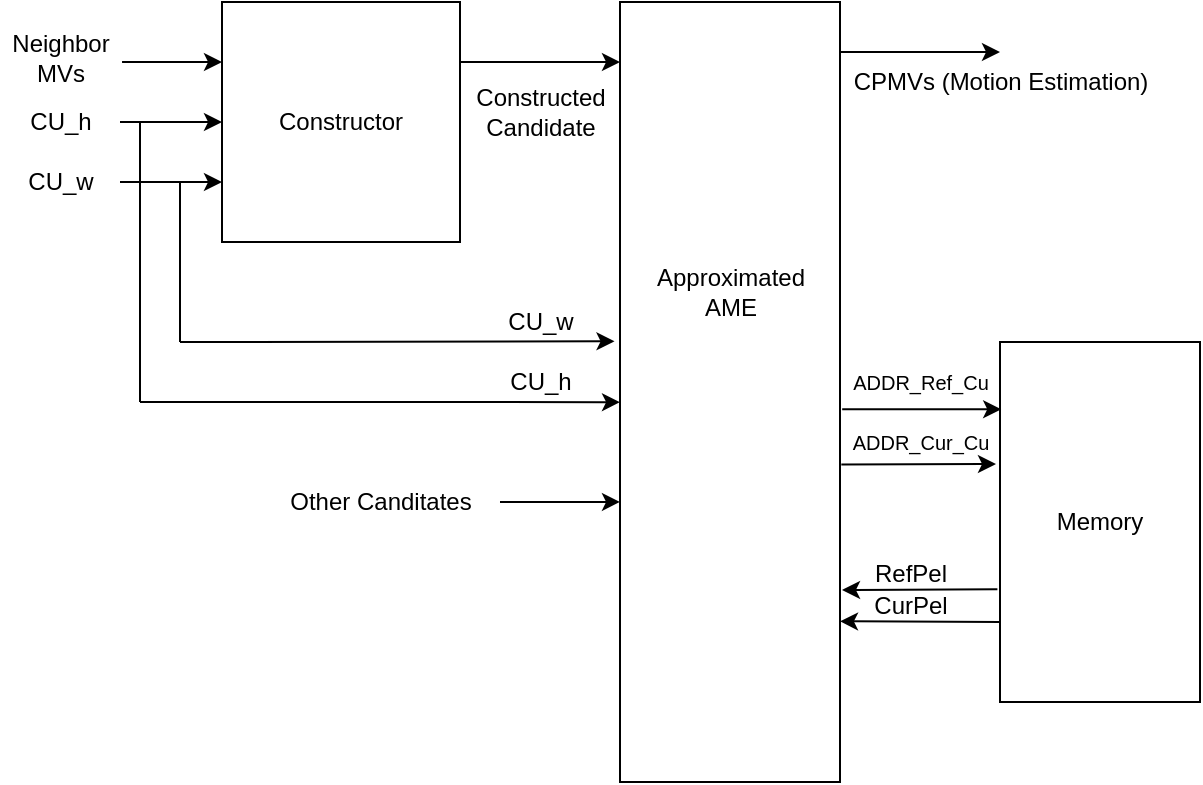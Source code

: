 <mxfile version="13.9.9" type="device" pages="7"><diagram id="HHwiqiF8yd6UwrStsZeE" name="High Level"><mxGraphModel dx="1086" dy="806" grid="1" gridSize="10" guides="1" tooltips="1" connect="1" arrows="1" fold="1" page="1" pageScale="1" pageWidth="4681" pageHeight="3300" math="0" shadow="0"><root><mxCell id="FD35ig-cD9TxnkiiZLCB-0"/><mxCell id="FD35ig-cD9TxnkiiZLCB-1" parent="FD35ig-cD9TxnkiiZLCB-0"/><mxCell id="yEKExle3ghLEeLih8sZr-1" value="Constructor" style="rounded=0;whiteSpace=wrap;html=1;" parent="FD35ig-cD9TxnkiiZLCB-1" vertex="1"><mxGeometry x="381" y="120" width="119" height="120" as="geometry"/></mxCell><mxCell id="yEKExle3ghLEeLih8sZr-2" value="Neighbor&lt;br&gt;MVs" style="text;html=1;align=center;verticalAlign=middle;resizable=0;points=[];autosize=1;" parent="FD35ig-cD9TxnkiiZLCB-1" vertex="1"><mxGeometry x="270" y="133" width="60" height="30" as="geometry"/></mxCell><mxCell id="yEKExle3ghLEeLih8sZr-3" value="" style="endArrow=classic;html=1;exitX=1.017;exitY=0.567;exitDx=0;exitDy=0;exitPerimeter=0;entryX=0;entryY=0.25;entryDx=0;entryDy=0;" parent="FD35ig-cD9TxnkiiZLCB-1" source="yEKExle3ghLEeLih8sZr-2" target="yEKExle3ghLEeLih8sZr-1" edge="1"><mxGeometry width="50" height="50" relative="1" as="geometry"><mxPoint x="510" y="430" as="sourcePoint"/><mxPoint x="360" y="148" as="targetPoint"/></mxGeometry></mxCell><mxCell id="yEKExle3ghLEeLih8sZr-4" value="CU_h" style="text;html=1;align=center;verticalAlign=middle;resizable=0;points=[];autosize=1;" parent="FD35ig-cD9TxnkiiZLCB-1" vertex="1"><mxGeometry x="275" y="170" width="50" height="20" as="geometry"/></mxCell><mxCell id="yEKExle3ghLEeLih8sZr-5" value="" style="endArrow=classic;html=1;entryX=0;entryY=0.5;entryDx=0;entryDy=0;" parent="FD35ig-cD9TxnkiiZLCB-1" target="yEKExle3ghLEeLih8sZr-1" edge="1"><mxGeometry width="50" height="50" relative="1" as="geometry"><mxPoint x="330" y="180" as="sourcePoint"/><mxPoint x="490" y="260" as="targetPoint"/></mxGeometry></mxCell><mxCell id="yEKExle3ghLEeLih8sZr-6" value="CU_w" style="text;html=1;align=center;verticalAlign=middle;resizable=0;points=[];autosize=1;" parent="FD35ig-cD9TxnkiiZLCB-1" vertex="1"><mxGeometry x="275" y="200" width="50" height="20" as="geometry"/></mxCell><mxCell id="yEKExle3ghLEeLih8sZr-7" value="" style="endArrow=classic;html=1;entryX=0;entryY=0.75;entryDx=0;entryDy=0;" parent="FD35ig-cD9TxnkiiZLCB-1" target="yEKExle3ghLEeLih8sZr-1" edge="1"><mxGeometry width="50" height="50" relative="1" as="geometry"><mxPoint x="330" y="210" as="sourcePoint"/><mxPoint x="490" y="260" as="targetPoint"/></mxGeometry></mxCell><mxCell id="yEKExle3ghLEeLih8sZr-8" value="" style="endArrow=classic;html=1;exitX=1;exitY=0.25;exitDx=0;exitDy=0;" parent="FD35ig-cD9TxnkiiZLCB-1" source="yEKExle3ghLEeLih8sZr-1" edge="1"><mxGeometry width="50" height="50" relative="1" as="geometry"><mxPoint x="490" y="320" as="sourcePoint"/><mxPoint x="580" y="150" as="targetPoint"/></mxGeometry></mxCell><mxCell id="yEKExle3ghLEeLih8sZr-9" value="" style="rounded=0;whiteSpace=wrap;html=1;" parent="FD35ig-cD9TxnkiiZLCB-1" vertex="1"><mxGeometry x="580" y="120" width="110" height="390" as="geometry"/></mxCell><mxCell id="yEKExle3ghLEeLih8sZr-10" value="Memory" style="rounded=0;whiteSpace=wrap;html=1;" parent="FD35ig-cD9TxnkiiZLCB-1" vertex="1"><mxGeometry x="770" y="290" width="100" height="180" as="geometry"/></mxCell><mxCell id="yEKExle3ghLEeLih8sZr-11" value="" style="endArrow=classic;html=1;exitX=-0.013;exitY=0.687;exitDx=0;exitDy=0;exitPerimeter=0;" parent="FD35ig-cD9TxnkiiZLCB-1" source="yEKExle3ghLEeLih8sZr-10" edge="1"><mxGeometry width="50" height="50" relative="1" as="geometry"><mxPoint x="490" y="320" as="sourcePoint"/><mxPoint x="691" y="414" as="targetPoint"/></mxGeometry></mxCell><mxCell id="yEKExle3ghLEeLih8sZr-12" value="" style="endArrow=classic;html=1;entryX=1;entryY=0.794;entryDx=0;entryDy=0;entryPerimeter=0;" parent="FD35ig-cD9TxnkiiZLCB-1" target="yEKExle3ghLEeLih8sZr-9" edge="1"><mxGeometry width="50" height="50" relative="1" as="geometry"><mxPoint x="770" y="430" as="sourcePoint"/><mxPoint x="540" y="270" as="targetPoint"/></mxGeometry></mxCell><mxCell id="yEKExle3ghLEeLih8sZr-13" value="CurPel" style="text;html=1;align=center;verticalAlign=middle;resizable=0;points=[];autosize=1;" parent="FD35ig-cD9TxnkiiZLCB-1" vertex="1"><mxGeometry x="700" y="412" width="50" height="20" as="geometry"/></mxCell><mxCell id="yEKExle3ghLEeLih8sZr-14" value="RefPel" style="text;html=1;align=center;verticalAlign=middle;resizable=0;points=[];autosize=1;" parent="FD35ig-cD9TxnkiiZLCB-1" vertex="1"><mxGeometry x="700" y="396" width="50" height="20" as="geometry"/></mxCell><mxCell id="yEKExle3ghLEeLih8sZr-15" value="&lt;font style=&quot;font-size: 10px&quot;&gt;ADDR_Ref_Cu&lt;/font&gt;" style="text;html=1;align=center;verticalAlign=middle;resizable=0;points=[];autosize=1;" parent="FD35ig-cD9TxnkiiZLCB-1" vertex="1"><mxGeometry x="690" y="300" width="80" height="20" as="geometry"/></mxCell><mxCell id="yEKExle3ghLEeLih8sZr-16" value="" style="endArrow=classic;html=1;entryX=0.006;entryY=0.187;entryDx=0;entryDy=0;entryPerimeter=0;exitX=1.01;exitY=0.522;exitDx=0;exitDy=0;exitPerimeter=0;" parent="FD35ig-cD9TxnkiiZLCB-1" source="yEKExle3ghLEeLih8sZr-9" target="yEKExle3ghLEeLih8sZr-10" edge="1"><mxGeometry width="50" height="50" relative="1" as="geometry"><mxPoint x="640" y="390" as="sourcePoint"/><mxPoint x="690" y="340" as="targetPoint"/></mxGeometry></mxCell><mxCell id="yEKExle3ghLEeLih8sZr-17" value="" style="endArrow=classic;html=1;exitX=1.006;exitY=0.593;exitDx=0;exitDy=0;exitPerimeter=0;" parent="FD35ig-cD9TxnkiiZLCB-1" source="yEKExle3ghLEeLih8sZr-9" edge="1"><mxGeometry width="50" height="50" relative="1" as="geometry"><mxPoint x="730" y="340" as="sourcePoint"/><mxPoint x="768" y="351" as="targetPoint"/></mxGeometry></mxCell><mxCell id="yEKExle3ghLEeLih8sZr-18" value="&lt;font style=&quot;font-size: 10px&quot;&gt;ADDR_Cur_Cu&lt;/font&gt;" style="text;html=1;align=center;verticalAlign=middle;resizable=0;points=[];autosize=1;" parent="FD35ig-cD9TxnkiiZLCB-1" vertex="1"><mxGeometry x="690" y="330" width="80" height="20" as="geometry"/></mxCell><mxCell id="yEKExle3ghLEeLih8sZr-19" value="Approximated&lt;br&gt;AME" style="text;html=1;align=center;verticalAlign=middle;resizable=0;points=[];autosize=1;" parent="FD35ig-cD9TxnkiiZLCB-1" vertex="1"><mxGeometry x="590" y="250" width="90" height="30" as="geometry"/></mxCell><mxCell id="yEKExle3ghLEeLih8sZr-20" value="Constructed&lt;br&gt;Candidate" style="text;html=1;align=center;verticalAlign=middle;resizable=0;points=[];autosize=1;" parent="FD35ig-cD9TxnkiiZLCB-1" vertex="1"><mxGeometry x="500" y="160" width="80" height="30" as="geometry"/></mxCell><mxCell id="umctblQUUCQYr-zV3dOT-0" value="" style="endArrow=none;html=1;" parent="FD35ig-cD9TxnkiiZLCB-1" edge="1"><mxGeometry width="50" height="50" relative="1" as="geometry"><mxPoint x="340" y="180" as="sourcePoint"/><mxPoint x="340" y="320" as="targetPoint"/></mxGeometry></mxCell><mxCell id="umctblQUUCQYr-zV3dOT-1" value="" style="endArrow=classic;html=1;entryX=0;entryY=0.513;entryDx=0;entryDy=0;entryPerimeter=0;" parent="FD35ig-cD9TxnkiiZLCB-1" target="yEKExle3ghLEeLih8sZr-9" edge="1"><mxGeometry width="50" height="50" relative="1" as="geometry"><mxPoint x="340" y="320" as="sourcePoint"/><mxPoint x="670" y="230" as="targetPoint"/></mxGeometry></mxCell><mxCell id="umctblQUUCQYr-zV3dOT-2" value="" style="endArrow=none;html=1;endFill=0;" parent="FD35ig-cD9TxnkiiZLCB-1" edge="1"><mxGeometry width="50" height="50" relative="1" as="geometry"><mxPoint x="360" y="210" as="sourcePoint"/><mxPoint x="360" y="290" as="targetPoint"/></mxGeometry></mxCell><mxCell id="umctblQUUCQYr-zV3dOT-3" value="" style="endArrow=classic;html=1;entryX=-0.025;entryY=0.435;entryDx=0;entryDy=0;entryPerimeter=0;" parent="FD35ig-cD9TxnkiiZLCB-1" target="yEKExle3ghLEeLih8sZr-9" edge="1"><mxGeometry width="50" height="50" relative="1" as="geometry"><mxPoint x="360" y="290" as="sourcePoint"/><mxPoint x="670" y="230" as="targetPoint"/></mxGeometry></mxCell><mxCell id="umctblQUUCQYr-zV3dOT-4" value="CU_w" style="text;html=1;align=center;verticalAlign=middle;resizable=0;points=[];autosize=1;" parent="FD35ig-cD9TxnkiiZLCB-1" vertex="1"><mxGeometry x="515" y="270" width="50" height="20" as="geometry"/></mxCell><mxCell id="umctblQUUCQYr-zV3dOT-5" value="CU_h" style="text;html=1;align=center;verticalAlign=middle;resizable=0;points=[];autosize=1;" parent="FD35ig-cD9TxnkiiZLCB-1" vertex="1"><mxGeometry x="515" y="300" width="50" height="20" as="geometry"/></mxCell><mxCell id="umctblQUUCQYr-zV3dOT-6" value="" style="endArrow=classic;html=1;entryX=0;entryY=0.641;entryDx=0;entryDy=0;entryPerimeter=0;" parent="FD35ig-cD9TxnkiiZLCB-1" target="yEKExle3ghLEeLih8sZr-9" edge="1"><mxGeometry width="50" height="50" relative="1" as="geometry"><mxPoint x="520" y="370" as="sourcePoint"/><mxPoint x="670" y="230" as="targetPoint"/></mxGeometry></mxCell><mxCell id="umctblQUUCQYr-zV3dOT-7" value="Other Canditates" style="text;html=1;align=center;verticalAlign=middle;resizable=0;points=[];autosize=1;" parent="FD35ig-cD9TxnkiiZLCB-1" vertex="1"><mxGeometry x="405" y="360" width="110" height="20" as="geometry"/></mxCell><mxCell id="Ac5evsPM5Zy0RbP7ip6b-0" value="" style="endArrow=classic;html=1;exitX=1;exitY=0.5;exitDx=0;exitDy=0;" parent="FD35ig-cD9TxnkiiZLCB-1" edge="1"><mxGeometry width="50" height="50" relative="1" as="geometry"><mxPoint x="690" y="145" as="sourcePoint"/><mxPoint x="770" y="145" as="targetPoint"/></mxGeometry></mxCell><mxCell id="Ac5evsPM5Zy0RbP7ip6b-1" value="CPMVs (Motion Estimation)" style="text;html=1;align=center;verticalAlign=middle;resizable=0;points=[];autosize=1;" parent="FD35ig-cD9TxnkiiZLCB-1" vertex="1"><mxGeometry x="690" y="150" width="160" height="20" as="geometry"/></mxCell></root></mxGraphModel></diagram><diagram id="u5TQsYEEYwVYii5jvohM" name="Constructor"><mxGraphModel dx="1086" dy="806" grid="1" gridSize="10" guides="1" tooltips="1" connect="1" arrows="1" fold="1" page="1" pageScale="1" pageWidth="4681" pageHeight="3300" math="0" shadow="0"><root><mxCell id="0"/><mxCell id="1" parent="0"/><mxCell id="Z4UfpjHxtgmy-z2ELLtW-16" value="" style="group" parent="1" vertex="1" connectable="0"><mxGeometry x="320" y="70" width="80" height="50" as="geometry"/></mxCell><mxCell id="Z4UfpjHxtgmy-z2ELLtW-9" value="" style="endArrow=none;html=1;" parent="Z4UfpjHxtgmy-z2ELLtW-16" edge="1"><mxGeometry width="50" height="50" relative="1" as="geometry"><mxPoint as="sourcePoint"/><mxPoint x="30" as="targetPoint"/></mxGeometry></mxCell><mxCell id="Z4UfpjHxtgmy-z2ELLtW-10" value="" style="endArrow=none;html=1;" parent="Z4UfpjHxtgmy-z2ELLtW-16" edge="1"><mxGeometry width="50" height="50" relative="1" as="geometry"><mxPoint x="50" as="sourcePoint"/><mxPoint x="80" as="targetPoint"/></mxGeometry></mxCell><mxCell id="Z4UfpjHxtgmy-z2ELLtW-11" value="" style="endArrow=none;html=1;" parent="Z4UfpjHxtgmy-z2ELLtW-16" edge="1"><mxGeometry width="50" height="50" relative="1" as="geometry"><mxPoint x="30" as="sourcePoint"/><mxPoint x="40" y="20" as="targetPoint"/></mxGeometry></mxCell><mxCell id="Z4UfpjHxtgmy-z2ELLtW-12" value="" style="endArrow=none;html=1;" parent="Z4UfpjHxtgmy-z2ELLtW-16" edge="1"><mxGeometry width="50" height="50" relative="1" as="geometry"><mxPoint x="40" y="20" as="sourcePoint"/><mxPoint x="50" as="targetPoint"/></mxGeometry></mxCell><mxCell id="Z4UfpjHxtgmy-z2ELLtW-13" value="" style="endArrow=none;html=1;" parent="Z4UfpjHxtgmy-z2ELLtW-16" edge="1"><mxGeometry width="50" height="50" relative="1" as="geometry"><mxPoint as="sourcePoint"/><mxPoint x="10" y="50" as="targetPoint"/></mxGeometry></mxCell><mxCell id="Z4UfpjHxtgmy-z2ELLtW-14" value="" style="endArrow=none;html=1;" parent="Z4UfpjHxtgmy-z2ELLtW-16" edge="1"><mxGeometry width="50" height="50" relative="1" as="geometry"><mxPoint x="10" y="50" as="sourcePoint"/><mxPoint x="70" y="50" as="targetPoint"/></mxGeometry></mxCell><mxCell id="Z4UfpjHxtgmy-z2ELLtW-15" value="" style="endArrow=none;html=1;" parent="Z4UfpjHxtgmy-z2ELLtW-16" edge="1"><mxGeometry width="50" height="50" relative="1" as="geometry"><mxPoint x="70" y="50" as="sourcePoint"/><mxPoint x="80" as="targetPoint"/></mxGeometry></mxCell><mxCell id="Z4UfpjHxtgmy-z2ELLtW-17" value="" style="endArrow=none;html=1;" parent="Z4UfpjHxtgmy-z2ELLtW-16" edge="1"><mxGeometry width="50" height="50" relative="1" as="geometry"><mxPoint x="35" y="33" as="sourcePoint"/><mxPoint x="45" y="33" as="targetPoint"/></mxGeometry></mxCell><mxCell id="Z4UfpjHxtgmy-z2ELLtW-19" value="" style="endArrow=classic;html=1;" parent="1" source="Z4UfpjHxtgmy-z2ELLtW-21" edge="1"><mxGeometry width="50" height="50" relative="1" as="geometry"><mxPoint x="340" y="50" as="sourcePoint"/><mxPoint x="340" y="70" as="targetPoint"/></mxGeometry></mxCell><mxCell id="Z4UfpjHxtgmy-z2ELLtW-20" value="" style="endArrow=classic;html=1;exitX=0.392;exitY=1.01;exitDx=0;exitDy=0;exitPerimeter=0;" parent="1" source="Z4UfpjHxtgmy-z2ELLtW-22" edge="1"><mxGeometry width="50" height="50" relative="1" as="geometry"><mxPoint x="380" y="50" as="sourcePoint"/><mxPoint x="380" y="70" as="targetPoint"/></mxGeometry></mxCell><mxCell id="Z4UfpjHxtgmy-z2ELLtW-21" value="&lt;font style=&quot;font-size: 10px&quot;&gt;mv1_v(j)&lt;/font&gt;" style="text;html=1;align=center;verticalAlign=middle;resizable=0;points=[];autosize=1;" parent="1" vertex="1"><mxGeometry x="315" y="24" width="50" height="20" as="geometry"/></mxCell><mxCell id="Z4UfpjHxtgmy-z2ELLtW-22" value="&lt;font style=&quot;font-size: 10px&quot;&gt;mv0_v(i)&lt;/font&gt;" style="text;html=1;align=center;verticalAlign=middle;resizable=0;points=[];autosize=1;" parent="1" vertex="1"><mxGeometry x="361" y="24" width="50" height="20" as="geometry"/></mxCell><mxCell id="Z4UfpjHxtgmy-z2ELLtW-23" value="" style="endArrow=none;html=1;" parent="1" edge="1"><mxGeometry width="50" height="50" relative="1" as="geometry"><mxPoint x="335" y="50" as="sourcePoint"/><mxPoint x="346" y="56" as="targetPoint"/></mxGeometry></mxCell><mxCell id="Z4UfpjHxtgmy-z2ELLtW-24" value="" style="endArrow=none;html=1;" parent="1" edge="1"><mxGeometry width="50" height="50" relative="1" as="geometry"><mxPoint x="375" y="51" as="sourcePoint"/><mxPoint x="386" y="57" as="targetPoint"/></mxGeometry></mxCell><mxCell id="Z4UfpjHxtgmy-z2ELLtW-25" value="&lt;font style=&quot;font-size: 10px&quot;&gt;11&lt;/font&gt;" style="text;html=1;align=center;verticalAlign=middle;resizable=0;points=[];autosize=1;" parent="1" vertex="1"><mxGeometry x="310" y="44" width="30" height="20" as="geometry"/></mxCell><mxCell id="Z4UfpjHxtgmy-z2ELLtW-26" value="&lt;font style=&quot;font-size: 10px&quot;&gt;11&lt;/font&gt;" style="text;html=1;align=center;verticalAlign=middle;resizable=0;points=[];autosize=1;" parent="1" vertex="1"><mxGeometry x="381" y="44" width="30" height="20" as="geometry"/></mxCell><mxCell id="Z4UfpjHxtgmy-z2ELLtW-27" value="" style="endArrow=classic;html=1;" parent="1" edge="1"><mxGeometry width="50" height="50" relative="1" as="geometry"><mxPoint x="360" y="120" as="sourcePoint"/><mxPoint x="360" y="150" as="targetPoint"/></mxGeometry></mxCell><mxCell id="Z4UfpjHxtgmy-z2ELLtW-28" value="" style="rounded=0;whiteSpace=wrap;html=1;" parent="1" vertex="1"><mxGeometry x="340" y="150" width="100" height="30" as="geometry"/></mxCell><mxCell id="Z4UfpjHxtgmy-z2ELLtW-29" value="" style="endArrow=classic;startArrow=classic;html=1;" parent="1" edge="1"><mxGeometry width="50" height="50" relative="1" as="geometry"><mxPoint x="356" y="164.8" as="sourcePoint"/><mxPoint x="400" y="165" as="targetPoint"/></mxGeometry></mxCell><mxCell id="Z4UfpjHxtgmy-z2ELLtW-30" value="+LS&lt;br&gt;-RS" style="text;html=1;align=center;verticalAlign=middle;resizable=0;points=[];autosize=1;" parent="1" vertex="1"><mxGeometry x="400" y="150" width="40" height="30" as="geometry"/></mxCell><mxCell id="Z4UfpjHxtgmy-z2ELLtW-32" value="" style="endArrow=none;html=1;" parent="1" edge="1"><mxGeometry width="50" height="50" relative="1" as="geometry"><mxPoint x="354.5" y="130" as="sourcePoint"/><mxPoint x="365.5" y="136" as="targetPoint"/></mxGeometry></mxCell><mxCell id="Z4UfpjHxtgmy-z2ELLtW-33" value="12" style="text;html=1;align=center;verticalAlign=middle;resizable=0;points=[];autosize=1;" parent="1" vertex="1"><mxGeometry x="328" y="121" width="30" height="20" as="geometry"/></mxCell><mxCell id="Z4UfpjHxtgmy-z2ELLtW-36" value="&lt;font size=&quot;1&quot;&gt;CU_h[4:6]&lt;/font&gt;" style="text;html=1;align=center;verticalAlign=middle;resizable=0;points=[];autosize=1;" parent="1" vertex="1"><mxGeometry x="421" y="54" width="60" height="20" as="geometry"/></mxCell><mxCell id="Z4UfpjHxtgmy-z2ELLtW-37" value="&lt;font size=&quot;1&quot;&gt;CU_w[4:6]&lt;/font&gt;" style="text;html=1;align=center;verticalAlign=middle;resizable=0;points=[];autosize=1;" parent="1" vertex="1"><mxGeometry x="470" y="54" width="60" height="20" as="geometry"/></mxCell><mxCell id="Z4UfpjHxtgmy-z2ELLtW-44" value="" style="endArrow=classic;html=1;" parent="1" edge="1"><mxGeometry width="50" height="50" relative="1" as="geometry"><mxPoint x="455" y="80" as="sourcePoint"/><mxPoint x="455" y="110" as="targetPoint"/></mxGeometry></mxCell><mxCell id="Z4UfpjHxtgmy-z2ELLtW-45" value="" style="endArrow=classic;html=1;" parent="1" edge="1"><mxGeometry width="50" height="50" relative="1" as="geometry"><mxPoint x="498" y="80" as="sourcePoint"/><mxPoint x="498" y="110.0" as="targetPoint"/></mxGeometry></mxCell><mxCell id="Z4UfpjHxtgmy-z2ELLtW-46" value="" style="rounded=0;whiteSpace=wrap;html=1;" parent="1" vertex="1"><mxGeometry x="440" y="110" width="70" height="19" as="geometry"/></mxCell><mxCell id="Z4UfpjHxtgmy-z2ELLtW-47" value="&lt;font style=&quot;font-size: 17px&quot;&gt;-&lt;/font&gt;" style="text;html=1;align=center;verticalAlign=middle;resizable=0;points=[];autosize=1;" parent="1" vertex="1"><mxGeometry x="487" y="109" width="20" height="20" as="geometry"/></mxCell><mxCell id="Z4UfpjHxtgmy-z2ELLtW-48" value="+" style="text;html=1;align=center;verticalAlign=middle;resizable=0;points=[];autosize=1;" parent="1" vertex="1"><mxGeometry x="444" y="110" width="20" height="20" as="geometry"/></mxCell><mxCell id="Z4UfpjHxtgmy-z2ELLtW-49" value="" style="endArrow=none;html=1;exitX=0.571;exitY=1.053;exitDx=0;exitDy=0;exitPerimeter=0;endFill=0;" parent="1" source="Z4UfpjHxtgmy-z2ELLtW-46" edge="1"><mxGeometry width="50" height="50" relative="1" as="geometry"><mxPoint x="260" y="70" as="sourcePoint"/><mxPoint x="480" y="170" as="targetPoint"/></mxGeometry></mxCell><mxCell id="Z4UfpjHxtgmy-z2ELLtW-50" value="" style="endArrow=classic;html=1;entryX=0.992;entryY=0.522;entryDx=0;entryDy=0;entryPerimeter=0;" parent="1" edge="1"><mxGeometry width="50" height="50" relative="1" as="geometry"><mxPoint x="480" y="170" as="sourcePoint"/><mxPoint x="439.68" y="169.66" as="targetPoint"/></mxGeometry></mxCell><mxCell id="Z4UfpjHxtgmy-z2ELLtW-51" value="" style="endArrow=none;html=1;" parent="1" edge="1"><mxGeometry width="50" height="50" relative="1" as="geometry"><mxPoint x="460" y="99" as="sourcePoint"/><mxPoint x="450" y="94" as="targetPoint"/></mxGeometry></mxCell><mxCell id="Z4UfpjHxtgmy-z2ELLtW-53" value="&lt;font style=&quot;font-size: 8px&quot;&gt;3&lt;/font&gt;" style="text;html=1;align=center;verticalAlign=middle;resizable=0;points=[];autosize=1;" parent="1" vertex="1"><mxGeometry x="457" y="85" width="20" height="20" as="geometry"/></mxCell><mxCell id="Z4UfpjHxtgmy-z2ELLtW-54" value="" style="endArrow=none;html=1;" parent="1" edge="1"><mxGeometry width="50" height="50" relative="1" as="geometry"><mxPoint x="503.5" y="99.0" as="sourcePoint"/><mxPoint x="493.5" y="94" as="targetPoint"/></mxGeometry></mxCell><mxCell id="Z4UfpjHxtgmy-z2ELLtW-55" value="&lt;font style=&quot;font-size: 8px&quot;&gt;3&lt;/font&gt;" style="text;html=1;align=center;verticalAlign=middle;resizable=0;points=[];autosize=1;" parent="1" vertex="1"><mxGeometry x="500.5" y="85" width="20" height="20" as="geometry"/></mxCell><mxCell id="Z4UfpjHxtgmy-z2ELLtW-56" value="" style="endArrow=none;html=1;" parent="1" edge="1"><mxGeometry width="50" height="50" relative="1" as="geometry"><mxPoint x="485" y="147.0" as="sourcePoint"/><mxPoint x="475" y="142" as="targetPoint"/></mxGeometry></mxCell><mxCell id="Z4UfpjHxtgmy-z2ELLtW-57" value="&lt;font style=&quot;font-size: 8px&quot;&gt;3&lt;/font&gt;" style="text;html=1;align=center;verticalAlign=middle;resizable=0;points=[];autosize=1;" parent="1" vertex="1"><mxGeometry x="482" y="133" width="20" height="20" as="geometry"/></mxCell><mxCell id="Z4UfpjHxtgmy-z2ELLtW-60" value="" style="endArrow=classic;html=1;exitX=0.5;exitY=1;exitDx=0;exitDy=0;" parent="1" source="Z4UfpjHxtgmy-z2ELLtW-28" edge="1"><mxGeometry width="50" height="50" relative="1" as="geometry"><mxPoint x="460" y="80" as="sourcePoint"/><mxPoint x="390" y="240" as="targetPoint"/></mxGeometry></mxCell><mxCell id="Z4UfpjHxtgmy-z2ELLtW-62" value="&lt;font style=&quot;font-size: 9px&quot;&gt;SH_cmd&lt;/font&gt;" style="text;html=1;align=center;verticalAlign=middle;resizable=0;points=[];autosize=1;" parent="1" vertex="1"><mxGeometry x="440" y="170" width="50" height="20" as="geometry"/></mxCell><mxCell id="Z4UfpjHxtgmy-z2ELLtW-63" value="" style="endArrow=none;html=1;" parent="1" edge="1"><mxGeometry width="50" height="50" relative="1" as="geometry"><mxPoint x="383" y="197" as="sourcePoint"/><mxPoint x="397" y="190" as="targetPoint"/></mxGeometry></mxCell><mxCell id="Z4UfpjHxtgmy-z2ELLtW-64" value="&lt;font style=&quot;font-size: 9px&quot;&gt;14&lt;/font&gt;" style="text;html=1;align=center;verticalAlign=middle;resizable=0;points=[];autosize=1;" parent="1" vertex="1"><mxGeometry x="387" y="187" width="30" height="20" as="geometry"/></mxCell><mxCell id="Z4UfpjHxtgmy-z2ELLtW-65" value="" style="group" parent="1" vertex="1" connectable="0"><mxGeometry x="380" y="240" width="80" height="50" as="geometry"/></mxCell><mxCell id="Z4UfpjHxtgmy-z2ELLtW-73" value="" style="endArrow=none;html=1;" parent="Z4UfpjHxtgmy-z2ELLtW-65" edge="1"><mxGeometry width="50" height="50" relative="1" as="geometry"><mxPoint x="35" y="33" as="sourcePoint"/><mxPoint x="45" y="33" as="targetPoint"/></mxGeometry></mxCell><mxCell id="Z4UfpjHxtgmy-z2ELLtW-88" value="" style="group" parent="Z4UfpjHxtgmy-z2ELLtW-65" vertex="1" connectable="0"><mxGeometry width="80" height="50" as="geometry"/></mxCell><mxCell id="Z4UfpjHxtgmy-z2ELLtW-66" value="" style="endArrow=none;html=1;" parent="Z4UfpjHxtgmy-z2ELLtW-88" edge="1"><mxGeometry width="50" height="50" relative="1" as="geometry"><mxPoint as="sourcePoint"/><mxPoint x="30" as="targetPoint"/></mxGeometry></mxCell><mxCell id="Z4UfpjHxtgmy-z2ELLtW-67" value="" style="endArrow=none;html=1;" parent="Z4UfpjHxtgmy-z2ELLtW-88" edge="1"><mxGeometry width="50" height="50" relative="1" as="geometry"><mxPoint x="50" as="sourcePoint"/><mxPoint x="80" as="targetPoint"/></mxGeometry></mxCell><mxCell id="Z4UfpjHxtgmy-z2ELLtW-68" value="" style="endArrow=none;html=1;" parent="Z4UfpjHxtgmy-z2ELLtW-88" edge="1"><mxGeometry width="50" height="50" relative="1" as="geometry"><mxPoint x="30" as="sourcePoint"/><mxPoint x="40" y="20" as="targetPoint"/></mxGeometry></mxCell><mxCell id="Z4UfpjHxtgmy-z2ELLtW-69" value="" style="endArrow=none;html=1;" parent="Z4UfpjHxtgmy-z2ELLtW-88" edge="1"><mxGeometry width="50" height="50" relative="1" as="geometry"><mxPoint x="40" y="20" as="sourcePoint"/><mxPoint x="50" as="targetPoint"/></mxGeometry></mxCell><mxCell id="Z4UfpjHxtgmy-z2ELLtW-70" value="" style="endArrow=none;html=1;" parent="Z4UfpjHxtgmy-z2ELLtW-88" edge="1"><mxGeometry width="50" height="50" relative="1" as="geometry"><mxPoint as="sourcePoint"/><mxPoint x="10" y="50" as="targetPoint"/></mxGeometry></mxCell><mxCell id="Z4UfpjHxtgmy-z2ELLtW-71" value="" style="endArrow=none;html=1;" parent="Z4UfpjHxtgmy-z2ELLtW-88" edge="1"><mxGeometry width="50" height="50" relative="1" as="geometry"><mxPoint x="10" y="50" as="sourcePoint"/><mxPoint x="70" y="50" as="targetPoint"/></mxGeometry></mxCell><mxCell id="Z4UfpjHxtgmy-z2ELLtW-72" value="" style="endArrow=none;html=1;" parent="Z4UfpjHxtgmy-z2ELLtW-88" edge="1"><mxGeometry width="50" height="50" relative="1" as="geometry"><mxPoint x="70" y="50" as="sourcePoint"/><mxPoint x="80" as="targetPoint"/></mxGeometry></mxCell><mxCell id="Z4UfpjHxtgmy-z2ELLtW-87" value="" style="endArrow=none;html=1;" parent="Z4UfpjHxtgmy-z2ELLtW-88" edge="1"><mxGeometry width="50" height="50" relative="1" as="geometry"><mxPoint x="39.83" y="38" as="sourcePoint"/><mxPoint x="39.83" y="28" as="targetPoint"/></mxGeometry></mxCell><mxCell id="Z4UfpjHxtgmy-z2ELLtW-77" value="" style="endArrow=classic;html=1;" parent="1" source="Z4UfpjHxtgmy-z2ELLtW-78" edge="1"><mxGeometry width="50" height="50" relative="1" as="geometry"><mxPoint x="444.5" y="220" as="sourcePoint"/><mxPoint x="444.5" y="240" as="targetPoint"/></mxGeometry></mxCell><mxCell id="Z4UfpjHxtgmy-z2ELLtW-78" value="&lt;font style=&quot;font-size: 10px&quot;&gt;mv0_h(i)&lt;/font&gt;" style="text;html=1;align=center;verticalAlign=middle;resizable=0;points=[];autosize=1;" parent="1" vertex="1"><mxGeometry x="420" y="191" width="50" height="20" as="geometry"/></mxCell><mxCell id="Z4UfpjHxtgmy-z2ELLtW-79" value="" style="endArrow=none;html=1;" parent="1" edge="1"><mxGeometry width="50" height="50" relative="1" as="geometry"><mxPoint x="439.5" y="220" as="sourcePoint"/><mxPoint x="450.5" y="226" as="targetPoint"/></mxGeometry></mxCell><mxCell id="Z4UfpjHxtgmy-z2ELLtW-80" value="&lt;font style=&quot;font-size: 10px&quot;&gt;11&lt;/font&gt;" style="text;html=1;align=center;verticalAlign=middle;resizable=0;points=[];autosize=1;" parent="1" vertex="1"><mxGeometry x="414.5" y="214" width="30" height="20" as="geometry"/></mxCell><mxCell id="Z4UfpjHxtgmy-z2ELLtW-89" value="" style="endArrow=classic;html=1;" parent="1" edge="1"><mxGeometry width="50" height="50" relative="1" as="geometry"><mxPoint x="420" y="290" as="sourcePoint"/><mxPoint x="420" y="330" as="targetPoint"/></mxGeometry></mxCell><mxCell id="Z4UfpjHxtgmy-z2ELLtW-90" value="&lt;font style=&quot;font-size: 9px&quot;&gt;mv2p_h&lt;/font&gt;" style="text;html=1;align=center;verticalAlign=middle;resizable=0;points=[];autosize=1;" parent="1" vertex="1"><mxGeometry x="361" y="295" width="50" height="20" as="geometry"/></mxCell><mxCell id="Z4UfpjHxtgmy-z2ELLtW-91" value="" style="group" parent="1" vertex="1" connectable="0"><mxGeometry x="410" y="330" width="80" height="50" as="geometry"/></mxCell><mxCell id="Z4UfpjHxtgmy-z2ELLtW-92" value="" style="endArrow=none;html=1;" parent="Z4UfpjHxtgmy-z2ELLtW-91" edge="1"><mxGeometry width="50" height="50" relative="1" as="geometry"><mxPoint as="sourcePoint"/><mxPoint x="30" as="targetPoint"/></mxGeometry></mxCell><mxCell id="Z4UfpjHxtgmy-z2ELLtW-93" value="" style="endArrow=none;html=1;" parent="Z4UfpjHxtgmy-z2ELLtW-91" edge="1"><mxGeometry width="50" height="50" relative="1" as="geometry"><mxPoint x="50" as="sourcePoint"/><mxPoint x="80" as="targetPoint"/></mxGeometry></mxCell><mxCell id="Z4UfpjHxtgmy-z2ELLtW-94" value="" style="endArrow=none;html=1;" parent="Z4UfpjHxtgmy-z2ELLtW-91" edge="1"><mxGeometry width="50" height="50" relative="1" as="geometry"><mxPoint x="30" as="sourcePoint"/><mxPoint x="40" y="20" as="targetPoint"/></mxGeometry></mxCell><mxCell id="Z4UfpjHxtgmy-z2ELLtW-95" value="" style="endArrow=none;html=1;" parent="Z4UfpjHxtgmy-z2ELLtW-91" edge="1"><mxGeometry width="50" height="50" relative="1" as="geometry"><mxPoint x="40" y="20" as="sourcePoint"/><mxPoint x="50" as="targetPoint"/></mxGeometry></mxCell><mxCell id="Z4UfpjHxtgmy-z2ELLtW-96" value="" style="endArrow=none;html=1;" parent="Z4UfpjHxtgmy-z2ELLtW-91" edge="1"><mxGeometry width="50" height="50" relative="1" as="geometry"><mxPoint as="sourcePoint"/><mxPoint x="10" y="50" as="targetPoint"/></mxGeometry></mxCell><mxCell id="Z4UfpjHxtgmy-z2ELLtW-97" value="" style="endArrow=none;html=1;" parent="Z4UfpjHxtgmy-z2ELLtW-91" edge="1"><mxGeometry width="50" height="50" relative="1" as="geometry"><mxPoint x="10" y="50" as="sourcePoint"/><mxPoint x="70" y="50" as="targetPoint"/></mxGeometry></mxCell><mxCell id="Z4UfpjHxtgmy-z2ELLtW-98" value="" style="endArrow=none;html=1;" parent="Z4UfpjHxtgmy-z2ELLtW-91" edge="1"><mxGeometry width="50" height="50" relative="1" as="geometry"><mxPoint x="70" y="50" as="sourcePoint"/><mxPoint x="80" as="targetPoint"/></mxGeometry></mxCell><mxCell id="Z4UfpjHxtgmy-z2ELLtW-99" value="" style="endArrow=none;html=1;" parent="Z4UfpjHxtgmy-z2ELLtW-91" edge="1"><mxGeometry width="50" height="50" relative="1" as="geometry"><mxPoint x="35" y="33" as="sourcePoint"/><mxPoint x="45" y="33" as="targetPoint"/></mxGeometry></mxCell><mxCell id="Z4UfpjHxtgmy-z2ELLtW-100" value="&lt;font style=&quot;font-size: 9px&quot;&gt;mv2_h(k)&lt;/font&gt;" style="text;html=1;align=center;verticalAlign=middle;resizable=0;points=[];autosize=1;" parent="1" vertex="1"><mxGeometry x="455" y="275" width="50" height="20" as="geometry"/></mxCell><mxCell id="Z4UfpjHxtgmy-z2ELLtW-101" value="" style="endArrow=classic;html=1;exitX=0.3;exitY=1.033;exitDx=0;exitDy=0;exitPerimeter=0;" parent="1" source="Z4UfpjHxtgmy-z2ELLtW-100" edge="1"><mxGeometry width="50" height="50" relative="1" as="geometry"><mxPoint x="330" y="380" as="sourcePoint"/><mxPoint x="470" y="330" as="targetPoint"/></mxGeometry></mxCell><mxCell id="Z4UfpjHxtgmy-z2ELLtW-102" value="&lt;font style=&quot;font-size: 10px&quot;&gt;15&lt;/font&gt;" style="text;html=1;align=center;verticalAlign=middle;resizable=0;points=[];autosize=1;" parent="1" vertex="1"><mxGeometry x="420" y="295" width="30" height="20" as="geometry"/></mxCell><mxCell id="Z4UfpjHxtgmy-z2ELLtW-103" value="" style="endArrow=none;html=1;" parent="1" edge="1"><mxGeometry width="50" height="50" relative="1" as="geometry"><mxPoint x="414.5" y="302" as="sourcePoint"/><mxPoint x="425.5" y="308" as="targetPoint"/></mxGeometry></mxCell><mxCell id="Z4UfpjHxtgmy-z2ELLtW-105" value="&lt;font style=&quot;font-size: 10px&quot;&gt;11&lt;/font&gt;" style="text;html=1;align=center;verticalAlign=middle;resizable=0;points=[];autosize=1;" parent="1" vertex="1"><mxGeometry x="470.5" y="295" width="30" height="20" as="geometry"/></mxCell><mxCell id="Z4UfpjHxtgmy-z2ELLtW-106" value="" style="endArrow=none;html=1;" parent="1" edge="1"><mxGeometry width="50" height="50" relative="1" as="geometry"><mxPoint x="465" y="302" as="sourcePoint"/><mxPoint x="476" y="308" as="targetPoint"/></mxGeometry></mxCell><mxCell id="Z4UfpjHxtgmy-z2ELLtW-107" value="" style="endArrow=classic;html=1;" parent="1" edge="1"><mxGeometry width="50" height="50" relative="1" as="geometry"><mxPoint x="450" y="380" as="sourcePoint"/><mxPoint x="450" y="420" as="targetPoint"/></mxGeometry></mxCell><mxCell id="Z4UfpjHxtgmy-z2ELLtW-108" value="" style="endArrow=none;html=1;" parent="1" edge="1"><mxGeometry width="50" height="50" relative="1" as="geometry"><mxPoint x="456" y="404" as="sourcePoint"/><mxPoint x="445" y="394" as="targetPoint"/></mxGeometry></mxCell><mxCell id="Z4UfpjHxtgmy-z2ELLtW-109" value="D_h" style="text;html=1;align=center;verticalAlign=middle;resizable=0;points=[];autosize=1;" parent="1" vertex="1"><mxGeometry x="400" y="390" width="40" height="20" as="geometry"/></mxCell><mxCell id="Z4UfpjHxtgmy-z2ELLtW-110" value="&lt;font style=&quot;font-size: 10px&quot;&gt;15&lt;/font&gt;" style="text;html=1;align=center;verticalAlign=middle;resizable=0;points=[];autosize=1;" parent="1" vertex="1"><mxGeometry x="446" y="386" width="30" height="20" as="geometry"/></mxCell><mxCell id="Z4UfpjHxtgmy-z2ELLtW-111" value="x&lt;sup&gt;2&lt;/sup&gt;" style="rounded=0;whiteSpace=wrap;html=1;" parent="1" vertex="1"><mxGeometry x="436" y="420" width="30" height="30" as="geometry"/></mxCell><mxCell id="Z4UfpjHxtgmy-z2ELLtW-112" value="" style="endArrow=classic;html=1;exitX=0.5;exitY=1;exitDx=0;exitDy=0;" parent="1" source="Z4UfpjHxtgmy-z2ELLtW-111" edge="1"><mxGeometry width="50" height="50" relative="1" as="geometry"><mxPoint x="330" y="440" as="sourcePoint"/><mxPoint x="451" y="480" as="targetPoint"/></mxGeometry></mxCell><mxCell id="Z4UfpjHxtgmy-z2ELLtW-113" value="" style="endArrow=none;html=1;" parent="1" edge="1"><mxGeometry width="50" height="50" relative="1" as="geometry"><mxPoint x="447" y="457" as="sourcePoint"/><mxPoint x="455" y="466" as="targetPoint"/></mxGeometry></mxCell><mxCell id="Z4UfpjHxtgmy-z2ELLtW-114" value="&lt;font style=&quot;font-size: 9px&quot;&gt;27&lt;/font&gt;" style="text;html=1;align=center;verticalAlign=middle;resizable=0;points=[];autosize=1;" parent="1" vertex="1"><mxGeometry x="447" y="450" width="30" height="20" as="geometry"/></mxCell><mxCell id="Z4UfpjHxtgmy-z2ELLtW-115" value="D_h&lt;sup&gt;2&lt;/sup&gt;" style="text;html=1;align=center;verticalAlign=middle;resizable=0;points=[];autosize=1;" parent="1" vertex="1"><mxGeometry x="400" y="450" width="40" height="20" as="geometry"/></mxCell><mxCell id="Z4UfpjHxtgmy-z2ELLtW-116" value="" style="group" parent="1" vertex="1" connectable="0"><mxGeometry x="440" y="480" width="89.5" height="50" as="geometry"/></mxCell><mxCell id="Z4UfpjHxtgmy-z2ELLtW-117" value="" style="endArrow=none;html=1;" parent="Z4UfpjHxtgmy-z2ELLtW-116" edge="1"><mxGeometry width="50" height="50" relative="1" as="geometry"><mxPoint x="35" y="33" as="sourcePoint"/><mxPoint x="45" y="33" as="targetPoint"/></mxGeometry></mxCell><mxCell id="Z4UfpjHxtgmy-z2ELLtW-118" value="" style="group" parent="Z4UfpjHxtgmy-z2ELLtW-116" vertex="1" connectable="0"><mxGeometry width="89.5" height="50" as="geometry"/></mxCell><mxCell id="Z4UfpjHxtgmy-z2ELLtW-119" value="" style="endArrow=none;html=1;" parent="Z4UfpjHxtgmy-z2ELLtW-118" edge="1"><mxGeometry width="50" height="50" relative="1" as="geometry"><mxPoint as="sourcePoint"/><mxPoint x="30" as="targetPoint"/></mxGeometry></mxCell><mxCell id="Z4UfpjHxtgmy-z2ELLtW-120" value="" style="endArrow=none;html=1;" parent="Z4UfpjHxtgmy-z2ELLtW-118" edge="1"><mxGeometry width="50" height="50" relative="1" as="geometry"><mxPoint x="50" as="sourcePoint"/><mxPoint x="80" as="targetPoint"/></mxGeometry></mxCell><mxCell id="Z4UfpjHxtgmy-z2ELLtW-121" value="" style="endArrow=none;html=1;" parent="Z4UfpjHxtgmy-z2ELLtW-118" edge="1"><mxGeometry width="50" height="50" relative="1" as="geometry"><mxPoint x="30" as="sourcePoint"/><mxPoint x="40" y="20" as="targetPoint"/></mxGeometry></mxCell><mxCell id="Z4UfpjHxtgmy-z2ELLtW-122" value="" style="endArrow=none;html=1;" parent="Z4UfpjHxtgmy-z2ELLtW-118" edge="1"><mxGeometry width="50" height="50" relative="1" as="geometry"><mxPoint x="40" y="20" as="sourcePoint"/><mxPoint x="50" as="targetPoint"/></mxGeometry></mxCell><mxCell id="Z4UfpjHxtgmy-z2ELLtW-123" value="" style="endArrow=none;html=1;" parent="Z4UfpjHxtgmy-z2ELLtW-118" edge="1"><mxGeometry width="50" height="50" relative="1" as="geometry"><mxPoint as="sourcePoint"/><mxPoint x="10" y="50" as="targetPoint"/></mxGeometry></mxCell><mxCell id="Z4UfpjHxtgmy-z2ELLtW-124" value="" style="endArrow=none;html=1;" parent="Z4UfpjHxtgmy-z2ELLtW-118" edge="1"><mxGeometry width="50" height="50" relative="1" as="geometry"><mxPoint x="10" y="50" as="sourcePoint"/><mxPoint x="70" y="50" as="targetPoint"/></mxGeometry></mxCell><mxCell id="Z4UfpjHxtgmy-z2ELLtW-125" value="" style="endArrow=none;html=1;" parent="Z4UfpjHxtgmy-z2ELLtW-118" edge="1"><mxGeometry width="50" height="50" relative="1" as="geometry"><mxPoint x="70" y="50" as="sourcePoint"/><mxPoint x="80" as="targetPoint"/></mxGeometry></mxCell><mxCell id="Z4UfpjHxtgmy-z2ELLtW-126" value="" style="endArrow=none;html=1;" parent="Z4UfpjHxtgmy-z2ELLtW-118" edge="1"><mxGeometry width="50" height="50" relative="1" as="geometry"><mxPoint x="39.83" y="38" as="sourcePoint"/><mxPoint x="39.83" y="28" as="targetPoint"/></mxGeometry></mxCell><mxCell id="Z4UfpjHxtgmy-z2ELLtW-127" value="" style="endArrow=classic;html=1;exitX=0.5;exitY=1;exitDx=0;exitDy=0;" parent="1" edge="1"><mxGeometry width="50" height="50" relative="1" as="geometry"><mxPoint x="504.5" y="450" as="sourcePoint"/><mxPoint x="504.5" y="480" as="targetPoint"/></mxGeometry></mxCell><mxCell id="Z4UfpjHxtgmy-z2ELLtW-128" value="" style="endArrow=none;html=1;" parent="1" edge="1"><mxGeometry width="50" height="50" relative="1" as="geometry"><mxPoint x="500.5" y="457" as="sourcePoint"/><mxPoint x="508.5" y="466" as="targetPoint"/></mxGeometry></mxCell><mxCell id="Z4UfpjHxtgmy-z2ELLtW-129" value="&lt;font style=&quot;font-size: 9px&quot;&gt;27&lt;/font&gt;" style="text;html=1;align=center;verticalAlign=middle;resizable=0;points=[];autosize=1;" parent="1" vertex="1"><mxGeometry x="502" y="449" width="30" height="20" as="geometry"/></mxCell><mxCell id="Z4UfpjHxtgmy-z2ELLtW-130" value="D_v&lt;sup&gt;2&lt;/sup&gt;" style="text;html=1;align=center;verticalAlign=middle;resizable=0;points=[];autosize=1;" parent="1" vertex="1"><mxGeometry x="487" y="425" width="40" height="20" as="geometry"/></mxCell><mxCell id="Z4UfpjHxtgmy-z2ELLtW-132" value="" style="endArrow=none;html=1;endFill=0;" parent="1" source="dn6B2-LLx7SErOfnb9XK-16" edge="1"><mxGeometry width="50" height="50" relative="1" as="geometry"><mxPoint x="480" y="530" as="sourcePoint"/><mxPoint x="480" y="690" as="targetPoint"/></mxGeometry></mxCell><mxCell id="Z4UfpjHxtgmy-z2ELLtW-133" value="D&lt;sup&gt;2&lt;/sup&gt;" style="text;html=1;align=center;verticalAlign=middle;resizable=0;points=[];autosize=1;" parent="1" vertex="1"><mxGeometry x="444.5" y="530" width="30" height="20" as="geometry"/></mxCell><mxCell id="Z4UfpjHxtgmy-z2ELLtW-135" value="" style="endArrow=none;html=1;" parent="1" edge="1"><mxGeometry width="50" height="50" relative="1" as="geometry"><mxPoint x="476" y="537" as="sourcePoint"/><mxPoint x="484" y="546" as="targetPoint"/></mxGeometry></mxCell><mxCell id="Z4UfpjHxtgmy-z2ELLtW-136" value="&lt;font style=&quot;font-size: 9px&quot;&gt;28&lt;br&gt;&lt;/font&gt;" style="text;html=1;align=center;verticalAlign=middle;resizable=0;points=[];autosize=1;" parent="1" vertex="1"><mxGeometry x="475" y="528" width="30" height="20" as="geometry"/></mxCell><mxCell id="Z4UfpjHxtgmy-z2ELLtW-143" value="" style="endArrow=none;html=1;endFill=0;" parent="1" source="dn6B2-LLx7SErOfnb9XK-18" edge="1"><mxGeometry width="50" height="50" relative="1" as="geometry"><mxPoint x="544" y="550" as="sourcePoint"/><mxPoint x="544" y="640" as="targetPoint"/></mxGeometry></mxCell><mxCell id="Z4UfpjHxtgmy-z2ELLtW-144" value="D_min&lt;sup&gt;2&lt;/sup&gt;" style="text;html=1;align=center;verticalAlign=middle;resizable=0;points=[];autosize=1;" parent="1" vertex="1"><mxGeometry x="514.5" y="528" width="60" height="20" as="geometry"/></mxCell><mxCell id="Z4UfpjHxtgmy-z2ELLtW-145" value="" style="endArrow=none;html=1;" parent="1" edge="1"><mxGeometry width="50" height="50" relative="1" as="geometry"><mxPoint x="540.5" y="514.5" as="sourcePoint"/><mxPoint x="548.5" y="523.5" as="targetPoint"/></mxGeometry></mxCell><mxCell id="Z4UfpjHxtgmy-z2ELLtW-162" value="" style="endArrow=none;html=1;" parent="1" edge="1"><mxGeometry width="50" height="50" relative="1" as="geometry"><mxPoint x="544" y="532.88" as="sourcePoint"/><mxPoint x="544" y="500" as="targetPoint"/><Array as="points"><mxPoint x="544" y="533"/></Array></mxGeometry></mxCell><mxCell id="Z4UfpjHxtgmy-z2ELLtW-164" value="&lt;font style=&quot;font-size: 9px&quot;&gt;28&lt;br&gt;&lt;/font&gt;" style="text;html=1;align=center;verticalAlign=middle;resizable=0;points=[];autosize=1;" parent="1" vertex="1"><mxGeometry x="542.5" y="508" width="30" height="20" as="geometry"/></mxCell><mxCell id="dn6B2-LLx7SErOfnb9XK-2" value="" style="group;rotation=0;" parent="1" vertex="1" connectable="0"><mxGeometry x="690" y="488" width="50" height="50" as="geometry"/></mxCell><mxCell id="Z4UfpjHxtgmy-z2ELLtW-156" value="" style="rounded=0;whiteSpace=wrap;html=1;rotation=0;" parent="dn6B2-LLx7SErOfnb9XK-2" vertex="1"><mxGeometry width="50" height="50" as="geometry"/></mxCell><mxCell id="Z4UfpjHxtgmy-z2ELLtW-158" value="" style="triangle;whiteSpace=wrap;html=1;rotation=-180;" parent="dn6B2-LLx7SErOfnb9XK-2" vertex="1"><mxGeometry x="43.75" y="2" width="6.25" height="10" as="geometry"/></mxCell><mxCell id="L2CLsJnM35pPhAg6wF1W-1" value="&lt;font style=&quot;font-size: 10px&quot;&gt;D&lt;/font&gt;" style="text;html=1;align=center;verticalAlign=middle;resizable=0;points=[];autosize=1;rotation=0;" parent="dn6B2-LLx7SErOfnb9XK-2" vertex="1"><mxGeometry y="30" width="20" height="20" as="geometry"/></mxCell><mxCell id="dn6B2-LLx7SErOfnb9XK-24" value="Q" style="text;html=1;align=center;verticalAlign=middle;resizable=0;points=[];autosize=1;fontSize=10;" parent="dn6B2-LLx7SErOfnb9XK-2" vertex="1"><mxGeometry x="-1" y="2" width="20" height="20" as="geometry"/></mxCell><mxCell id="dn6B2-LLx7SErOfnb9XK-3" value="" style="shape=trapezoid;perimeter=trapezoidPerimeter;whiteSpace=wrap;html=1;fixedSize=1;rotation=0;" parent="1" vertex="1"><mxGeometry x="650" y="560" width="126" height="20" as="geometry"/></mxCell><mxCell id="dn6B2-LLx7SErOfnb9XK-4" value="" style="group" parent="1" vertex="1" connectable="0"><mxGeometry x="560" y="620" width="109" height="68.88" as="geometry"/></mxCell><mxCell id="dn6B2-LLx7SErOfnb9XK-5" value="" style="group;rotation=-90;" parent="dn6B2-LLx7SErOfnb9XK-4" vertex="1" connectable="0"><mxGeometry x="8.0" y="42.25" width="84.5" height="50" as="geometry"/></mxCell><mxCell id="Z4UfpjHxtgmy-z2ELLtW-147" value="-&amp;nbsp; &amp;nbsp; &amp;nbsp; &amp;nbsp; &amp;nbsp; &amp;nbsp; &amp;nbsp;+" style="text;html=1;align=center;verticalAlign=middle;resizable=0;points=[];autosize=1;rotation=-90;" parent="dn6B2-LLx7SErOfnb9XK-5" vertex="1"><mxGeometry x="-23.998" y="-9.618" width="70" height="20" as="geometry"/></mxCell><mxCell id="dn6B2-LLx7SErOfnb9XK-11" value="" style="group" parent="dn6B2-LLx7SErOfnb9XK-5" vertex="1" connectable="0"><mxGeometry x="1.002" y="-39.23" width="49.878" height="79.23" as="geometry"/></mxCell><mxCell id="Z4UfpjHxtgmy-z2ELLtW-137" value="" style="triangle;whiteSpace=wrap;html=1;rotation=0;" parent="dn6B2-LLx7SErOfnb9XK-11" vertex="1"><mxGeometry x="5.998" width="43.88" height="79.23" as="geometry"/></mxCell><mxCell id="Z4UfpjHxtgmy-z2ELLtW-138" value="comp" style="text;html=1;align=center;verticalAlign=middle;resizable=0;points=[];autosize=1;rotation=-90;" parent="dn6B2-LLx7SErOfnb9XK-11" vertex="1"><mxGeometry x="-1.003" y="29.611" width="40" height="20" as="geometry"/></mxCell><mxCell id="dn6B2-LLx7SErOfnb9XK-10" value="-&amp;nbsp; &amp;nbsp; &amp;nbsp; &amp;nbsp; &amp;nbsp; &amp;nbsp; &amp;nbsp;+" style="text;html=1;align=center;verticalAlign=middle;resizable=0;points=[];autosize=1;rotation=-90;" parent="dn6B2-LLx7SErOfnb9XK-11" vertex="1"><mxGeometry x="-25" y="29.612" width="70" height="20" as="geometry"/></mxCell><mxCell id="dn6B2-LLx7SErOfnb9XK-13" value="" style="endArrow=none;html=1;" parent="dn6B2-LLx7SErOfnb9XK-4" edge="1"><mxGeometry width="50" height="50" relative="1" as="geometry"><mxPoint x="80" y="-560" as="sourcePoint"/><mxPoint x="80" y="42.25" as="targetPoint"/></mxGeometry></mxCell><mxCell id="dn6B2-LLx7SErOfnb9XK-6" value="" style="endArrow=classic;html=1;" parent="1" edge="1"><mxGeometry width="50" height="50" relative="1" as="geometry"><mxPoint x="480" y="690" as="sourcePoint"/><mxPoint x="575" y="690" as="targetPoint"/></mxGeometry></mxCell><mxCell id="dn6B2-LLx7SErOfnb9XK-7" value="" style="endArrow=classic;html=1;entryX=0.823;entryY=0.05;entryDx=0;entryDy=0;entryPerimeter=0;" parent="1" edge="1"><mxGeometry width="50" height="50" relative="1" as="geometry"><mxPoint x="544" y="640" as="sourcePoint"/><mxPoint x="574.002" y="640.022" as="targetPoint"/></mxGeometry></mxCell><mxCell id="dn6B2-LLx7SErOfnb9XK-12" value="" style="endArrow=none;html=1;entryX=0;entryY=0.25;entryDx=0;entryDy=0;" parent="1" target="Z4UfpjHxtgmy-z2ELLtW-156" edge="1"><mxGeometry width="50" height="50" relative="1" as="geometry"><mxPoint x="544" y="500" as="sourcePoint"/><mxPoint x="570" y="530" as="targetPoint"/></mxGeometry></mxCell><mxCell id="dn6B2-LLx7SErOfnb9XK-14" value="" style="endArrow=none;html=1;" parent="1" edge="1"><mxGeometry width="50" height="50" relative="1" as="geometry"><mxPoint x="480" y="600" as="sourcePoint"/><mxPoint x="680" y="600" as="targetPoint"/></mxGeometry></mxCell><mxCell id="dn6B2-LLx7SErOfnb9XK-15" value="" style="endArrow=none;html=1;" parent="1" edge="1"><mxGeometry width="50" height="50" relative="1" as="geometry"><mxPoint x="544" y="610" as="sourcePoint"/><mxPoint x="740" y="610" as="targetPoint"/></mxGeometry></mxCell><mxCell id="dn6B2-LLx7SErOfnb9XK-16" value="" style="ellipse;whiteSpace=wrap;html=1;fillColor=#000000;" parent="1" vertex="1"><mxGeometry x="479" y="599" width="2" height="2" as="geometry"/></mxCell><mxCell id="dn6B2-LLx7SErOfnb9XK-17" value="" style="endArrow=none;html=1;endFill=0;" parent="1" target="dn6B2-LLx7SErOfnb9XK-16" edge="1"><mxGeometry width="50" height="50" relative="1" as="geometry"><mxPoint x="480" y="530" as="sourcePoint"/><mxPoint x="480" y="690" as="targetPoint"/></mxGeometry></mxCell><mxCell id="dn6B2-LLx7SErOfnb9XK-18" value="" style="ellipse;whiteSpace=wrap;html=1;fillColor=#000000;" parent="1" vertex="1"><mxGeometry x="542.5" y="609" width="2" height="2" as="geometry"/></mxCell><mxCell id="dn6B2-LLx7SErOfnb9XK-19" value="" style="endArrow=none;html=1;endFill=0;" parent="1" target="dn6B2-LLx7SErOfnb9XK-18" edge="1"><mxGeometry width="50" height="50" relative="1" as="geometry"><mxPoint x="544" y="550" as="sourcePoint"/><mxPoint x="544" y="640" as="targetPoint"/></mxGeometry></mxCell><mxCell id="dn6B2-LLx7SErOfnb9XK-20" value="" style="endArrow=classic;html=1;entryX=0.238;entryY=1.078;entryDx=0;entryDy=0;entryPerimeter=0;" parent="1" target="dn6B2-LLx7SErOfnb9XK-3" edge="1"><mxGeometry width="50" height="50" relative="1" as="geometry"><mxPoint x="680" y="600" as="sourcePoint"/><mxPoint x="730" y="540" as="targetPoint"/></mxGeometry></mxCell><mxCell id="dn6B2-LLx7SErOfnb9XK-21" value="" style="endArrow=classic;html=1;entryX=0.712;entryY=1.022;entryDx=0;entryDy=0;entryPerimeter=0;" parent="1" target="dn6B2-LLx7SErOfnb9XK-3" edge="1"><mxGeometry width="50" height="50" relative="1" as="geometry"><mxPoint x="740" y="610" as="sourcePoint"/><mxPoint x="730" y="540" as="targetPoint"/></mxGeometry></mxCell><mxCell id="dn6B2-LLx7SErOfnb9XK-22" value="" style="endArrow=none;html=1;exitX=1;exitY=0.5;exitDx=0;exitDy=0;" parent="1" source="Z4UfpjHxtgmy-z2ELLtW-137" edge="1"><mxGeometry width="50" height="50" relative="1" as="geometry"><mxPoint x="640" y="620" as="sourcePoint"/><mxPoint x="640" y="663" as="targetPoint"/></mxGeometry></mxCell><mxCell id="dn6B2-LLx7SErOfnb9XK-23" value="" style="endArrow=classic;html=1;entryX=0;entryY=0.5;entryDx=0;entryDy=0;" parent="1" target="dn6B2-LLx7SErOfnb9XK-3" edge="1"><mxGeometry width="50" height="50" relative="1" as="geometry"><mxPoint x="640" y="570" as="sourcePoint"/><mxPoint x="690" y="570" as="targetPoint"/></mxGeometry></mxCell><mxCell id="dn6B2-LLx7SErOfnb9XK-25" value="" style="endArrow=classic;html=1;fontSize=10;exitX=0.402;exitY=-0.05;exitDx=0;exitDy=0;exitPerimeter=0;entryX=0.536;entryY=0.964;entryDx=0;entryDy=0;entryPerimeter=0;" parent="1" source="dn6B2-LLx7SErOfnb9XK-3" target="L2CLsJnM35pPhAg6wF1W-1" edge="1"><mxGeometry width="50" height="50" relative="1" as="geometry"><mxPoint x="490" y="500" as="sourcePoint"/><mxPoint x="540" y="450" as="targetPoint"/></mxGeometry></mxCell><mxCell id="dn6B2-LLx7SErOfnb9XK-26" value="0" style="text;html=1;align=center;verticalAlign=middle;resizable=0;points=[];autosize=1;fontSize=10;" parent="1" vertex="1"><mxGeometry x="730" y="560" width="20" height="20" as="geometry"/></mxCell><mxCell id="dn6B2-LLx7SErOfnb9XK-27" value="1" style="text;html=1;align=center;verticalAlign=middle;resizable=0;points=[];autosize=1;fontSize=10;" parent="1" vertex="1"><mxGeometry x="669" y="560" width="20" height="20" as="geometry"/></mxCell><mxCell id="V_I2N0kBQD9hijOBdQqi-2" value="" style="endArrow=classic;html=1;exitX=0.567;exitY=-0.008;exitDx=0;exitDy=0;exitPerimeter=0;endFill=1;" parent="1" source="Z4UfpjHxtgmy-z2ELLtW-21" edge="1"><mxGeometry width="50" height="50" relative="1" as="geometry"><mxPoint x="490" y="330" as="sourcePoint"/><mxPoint x="709" y="23" as="targetPoint"/></mxGeometry></mxCell><mxCell id="V_I2N0kBQD9hijOBdQqi-3" value="" style="endArrow=classic;html=1;exitX=1.063;exitY=0.492;exitDx=0;exitDy=0;exitPerimeter=0;endFill=1;" parent="1" source="Z4UfpjHxtgmy-z2ELLtW-22" edge="1"><mxGeometry width="50" height="50" relative="1" as="geometry"><mxPoint x="490" y="330" as="sourcePoint"/><mxPoint x="710" y="33" as="targetPoint"/></mxGeometry></mxCell><mxCell id="V_I2N0kBQD9hijOBdQqi-5" value="" style="endArrow=classic;html=1;entryX=0.071;entryY=0.2;entryDx=0;entryDy=0;entryPerimeter=0;endFill=1;" parent="1" target="V_I2N0kBQD9hijOBdQqi-10" edge="1"><mxGeometry width="50" height="50" relative="1" as="geometry"><mxPoint x="508" y="280" as="sourcePoint"/><mxPoint x="660" y="280" as="targetPoint"/></mxGeometry></mxCell><mxCell id="V_I2N0kBQD9hijOBdQqi-6" value="" style="rounded=0;whiteSpace=wrap;html=1;" parent="1" vertex="1"><mxGeometry x="710" y="14" width="120" height="56" as="geometry"/></mxCell><mxCell id="V_I2N0kBQD9hijOBdQqi-7" value="" style="rounded=0;whiteSpace=wrap;html=1;" parent="1" vertex="1"><mxGeometry x="710" y="265" width="60" height="60" as="geometry"/></mxCell><mxCell id="V_I2N0kBQD9hijOBdQqi-8" value="Constructed&lt;br&gt;Candidate" style="text;html=1;align=center;verticalAlign=middle;resizable=0;points=[];autosize=1;" parent="1" vertex="1"><mxGeometry x="730" y="14" width="80" height="30" as="geometry"/></mxCell><mxCell id="V_I2N0kBQD9hijOBdQqi-9" value="(0,1)" style="text;html=1;align=center;verticalAlign=middle;resizable=0;points=[];autosize=1;" parent="1" vertex="1"><mxGeometry x="750" y="44" width="40" height="20" as="geometry"/></mxCell><mxCell id="V_I2N0kBQD9hijOBdQqi-10" value="&lt;font style=&quot;font-size: 10px&quot;&gt;Constructed&lt;br&gt;Candidate&lt;br&gt;(2)&lt;/font&gt;" style="text;html=1;align=center;verticalAlign=middle;resizable=0;points=[];autosize=1;" parent="1" vertex="1"><mxGeometry x="705" y="270" width="70" height="50" as="geometry"/></mxCell><mxCell id="V_I2N0kBQD9hijOBdQqi-11" value="&lt;font style=&quot;font-size: 11px&quot;&gt;LE&lt;/font&gt;" style="text;html=1;align=center;verticalAlign=middle;resizable=0;points=[];autosize=1;" parent="1" vertex="1"><mxGeometry x="710" y="50" width="30" height="20" as="geometry"/></mxCell><mxCell id="V_I2N0kBQD9hijOBdQqi-12" value="&lt;font style=&quot;font-size: 9px&quot;&gt;LE&lt;/font&gt;" style="text;html=1;align=center;verticalAlign=middle;resizable=0;points=[];autosize=1;" parent="1" vertex="1"><mxGeometry x="705" y="305" width="30" height="20" as="geometry"/></mxCell><mxCell id="V_I2N0kBQD9hijOBdQqi-13" value="" style="endArrow=classic;html=1;" parent="1" edge="1"><mxGeometry width="50" height="50" relative="1" as="geometry"><mxPoint x="640" y="320" as="sourcePoint"/><mxPoint x="710" y="320" as="targetPoint"/></mxGeometry></mxCell><mxCell id="V_I2N0kBQD9hijOBdQqi-14" value="" style="endArrow=classic;html=1;entryX=0.033;entryY=0.528;entryDx=0;entryDy=0;entryPerimeter=0;" parent="1" target="V_I2N0kBQD9hijOBdQqi-11" edge="1"><mxGeometry width="50" height="50" relative="1" as="geometry"><mxPoint x="640" y="60" as="sourcePoint"/><mxPoint x="720" y="220" as="targetPoint"/></mxGeometry></mxCell><mxCell id="V_I2N0kBQD9hijOBdQqi-15" value="" style="endArrow=classic;html=1;exitX=1.003;exitY=0.166;exitDx=0;exitDy=0;exitPerimeter=0;" parent="1" source="V_I2N0kBQD9hijOBdQqi-6" edge="1"><mxGeometry width="50" height="50" relative="1" as="geometry"><mxPoint x="670" y="130" as="sourcePoint"/><mxPoint x="860" y="23" as="targetPoint"/></mxGeometry></mxCell><mxCell id="V_I2N0kBQD9hijOBdQqi-16" value="MV0" style="text;html=1;align=center;verticalAlign=middle;resizable=0;points=[];autosize=1;" parent="1" vertex="1"><mxGeometry x="860" y="13" width="40" height="20" as="geometry"/></mxCell><mxCell id="V_I2N0kBQD9hijOBdQqi-17" value="" style="endArrow=classic;html=1;exitX=1.008;exitY=0.413;exitDx=0;exitDy=0;exitPerimeter=0;" parent="1" source="V_I2N0kBQD9hijOBdQqi-6" edge="1"><mxGeometry width="50" height="50" relative="1" as="geometry"><mxPoint x="670" y="130" as="sourcePoint"/><mxPoint x="860" y="37" as="targetPoint"/></mxGeometry></mxCell><mxCell id="V_I2N0kBQD9hijOBdQqi-18" value="MV1" style="text;html=1;align=center;verticalAlign=middle;resizable=0;points=[];autosize=1;" parent="1" vertex="1"><mxGeometry x="860" y="26" width="40" height="20" as="geometry"/></mxCell><mxCell id="V_I2N0kBQD9hijOBdQqi-19" value="" style="endArrow=classic;html=1;exitX=1.003;exitY=0.166;exitDx=0;exitDy=0;exitPerimeter=0;" parent="1" edge="1"><mxGeometry width="50" height="50" relative="1" as="geometry"><mxPoint x="770.0" y="280.296" as="sourcePoint"/><mxPoint x="799.64" y="280" as="targetPoint"/></mxGeometry></mxCell><mxCell id="V_I2N0kBQD9hijOBdQqi-20" value="MV2" style="text;html=1;align=center;verticalAlign=middle;resizable=0;points=[];autosize=1;" parent="1" vertex="1"><mxGeometry x="799.64" y="270" width="40" height="20" as="geometry"/></mxCell><mxCell id="V_I2N0kBQD9hijOBdQqi-22" value="..." style="text;html=1;align=center;verticalAlign=middle;resizable=0;points=[];autosize=1;" parent="1" vertex="1"><mxGeometry x="680" y="285" width="30" height="20" as="geometry"/></mxCell><mxCell id="V_I2N0kBQD9hijOBdQqi-23" value="..." style="text;html=1;align=center;verticalAlign=middle;resizable=0;points=[];autosize=1;" parent="1" vertex="1"><mxGeometry x="680" y="34" width="30" height="20" as="geometry"/></mxCell></root></mxGraphModel></diagram><diagram id="6NjfkW9MFXvJogiZ2TkK" name="Appr. AME - HL"><mxGraphModel dx="1086" dy="806" grid="1" gridSize="10" guides="1" tooltips="1" connect="1" arrows="1" fold="1" page="1" pageScale="1" pageWidth="4681" pageHeight="3300" math="0" shadow="0"><root><mxCell id="greav1HkMWSfnVu6LRda-0"/><mxCell id="greav1HkMWSfnVu6LRda-1" parent="greav1HkMWSfnVu6LRda-0"/><mxCell id="HkEjFQIX7bScXYGFdBAY-0" value="Repr. Block's first&lt;br&gt;pixel position&lt;br&gt;Calculation" style="rounded=0;whiteSpace=wrap;html=1;" parent="greav1HkMWSfnVu6LRda-1" vertex="1"><mxGeometry x="240" y="160" width="120" height="120" as="geometry"/></mxCell><mxCell id="HkEjFQIX7bScXYGFdBAY-1" value="CU_h" style="text;html=1;align=center;verticalAlign=middle;resizable=0;points=[];autosize=1;" parent="greav1HkMWSfnVu6LRda-1" vertex="1"><mxGeometry x="150" y="177" width="50" height="20" as="geometry"/></mxCell><mxCell id="HkEjFQIX7bScXYGFdBAY-2" value="" style="endArrow=classic;html=1;exitX=1.06;exitY=0.65;exitDx=0;exitDy=0;exitPerimeter=0;entryX=0;entryY=0.25;entryDx=0;entryDy=0;" parent="greav1HkMWSfnVu6LRda-1" source="HkEjFQIX7bScXYGFdBAY-1" target="HkEjFQIX7bScXYGFdBAY-0" edge="1"><mxGeometry width="50" height="50" relative="1" as="geometry"><mxPoint x="530" y="420" as="sourcePoint"/><mxPoint x="220" y="183" as="targetPoint"/></mxGeometry></mxCell><mxCell id="HkEjFQIX7bScXYGFdBAY-3" value="CU_w" style="text;html=1;align=center;verticalAlign=middle;resizable=0;points=[];autosize=1;" parent="greav1HkMWSfnVu6LRda-1" vertex="1"><mxGeometry x="150" y="210" width="50" height="20" as="geometry"/></mxCell><mxCell id="HkEjFQIX7bScXYGFdBAY-4" value="" style="endArrow=classic;html=1;entryX=0;entryY=0.5;entryDx=0;entryDy=0;" parent="greav1HkMWSfnVu6LRda-1" target="HkEjFQIX7bScXYGFdBAY-0" edge="1"><mxGeometry width="50" height="50" relative="1" as="geometry"><mxPoint x="200" y="220" as="sourcePoint"/><mxPoint x="280" y="180" as="targetPoint"/></mxGeometry></mxCell><mxCell id="HkEjFQIX7bScXYGFdBAY-5" value="" style="endArrow=classic;html=1;exitX=1;exitY=0.25;exitDx=0;exitDy=0;entryX=0;entryY=0.25;entryDx=0;entryDy=0;" parent="greav1HkMWSfnVu6LRda-1" source="HkEjFQIX7bScXYGFdBAY-0" target="HkEjFQIX7bScXYGFdBAY-10" edge="1"><mxGeometry width="50" height="50" relative="1" as="geometry"><mxPoint x="290" y="190" as="sourcePoint"/><mxPoint x="440" y="190" as="targetPoint"/></mxGeometry></mxCell><mxCell id="HkEjFQIX7bScXYGFdBAY-6" value="" style="endArrow=classic;html=1;exitX=1.029;exitY=0.415;exitDx=0;exitDy=0;exitPerimeter=0;entryX=0;entryY=0.417;entryDx=0;entryDy=0;entryPerimeter=0;" parent="greav1HkMWSfnVu6LRda-1" target="HkEjFQIX7bScXYGFdBAY-10" edge="1"><mxGeometry width="50" height="50" relative="1" as="geometry"><mxPoint x="360.48" y="209.8" as="sourcePoint"/><mxPoint x="440" y="210" as="targetPoint"/></mxGeometry></mxCell><mxCell id="HkEjFQIX7bScXYGFdBAY-7" value="x0" style="text;html=1;align=center;verticalAlign=middle;resizable=0;points=[];autosize=1;" parent="greav1HkMWSfnVu6LRda-1" vertex="1"><mxGeometry x="385" y="166" width="30" height="20" as="geometry"/></mxCell><mxCell id="HkEjFQIX7bScXYGFdBAY-8" value="y0" style="text;html=1;align=center;verticalAlign=middle;resizable=0;points=[];autosize=1;" parent="greav1HkMWSfnVu6LRda-1" vertex="1"><mxGeometry x="385" y="190" width="30" height="20" as="geometry"/></mxCell><mxCell id="HkEjFQIX7bScXYGFdBAY-10" value="Memory&lt;br&gt;Access&lt;br&gt;Management" style="rounded=0;whiteSpace=wrap;html=1;" parent="greav1HkMWSfnVu6LRda-1" vertex="1"><mxGeometry x="550" y="160" width="120" height="120" as="geometry"/></mxCell><mxCell id="wAxkPIiWcM_O3RLBB16O-3" value="" style="endArrow=none;html=1;exitX=0.804;exitY=0.038;exitDx=0;exitDy=0;exitPerimeter=0;" parent="greav1HkMWSfnVu6LRda-1" edge="1"><mxGeometry width="50" height="50" relative="1" as="geometry"><mxPoint x="372.24" y="190.76" as="sourcePoint"/><mxPoint x="372" y="330" as="targetPoint"/></mxGeometry></mxCell><mxCell id="wAxkPIiWcM_O3RLBB16O-4" value="" style="endArrow=none;html=1;entryX=0.225;entryY=1.038;entryDx=0;entryDy=0;entryPerimeter=0;" parent="greav1HkMWSfnVu6LRda-1" edge="1"><mxGeometry width="50" height="50" relative="1" as="geometry"><mxPoint x="381" y="320" as="sourcePoint"/><mxPoint x="381" y="210" as="targetPoint"/></mxGeometry></mxCell><mxCell id="wAxkPIiWcM_O3RLBB16O-5" value="" style="endArrow=classic;html=1;" parent="greav1HkMWSfnVu6LRda-1" edge="1"><mxGeometry width="50" height="50" relative="1" as="geometry"><mxPoint x="381" y="320" as="sourcePoint"/><mxPoint x="401" y="320" as="targetPoint"/></mxGeometry></mxCell><mxCell id="wAxkPIiWcM_O3RLBB16O-6" value="" style="endArrow=classic;html=1;" parent="greav1HkMWSfnVu6LRda-1" edge="1"><mxGeometry width="50" height="50" relative="1" as="geometry"><mxPoint x="372" y="330" as="sourcePoint"/><mxPoint x="400" y="330" as="targetPoint"/></mxGeometry></mxCell><mxCell id="wAxkPIiWcM_O3RLBB16O-7" value="" style="rounded=0;whiteSpace=wrap;html=1;" parent="greav1HkMWSfnVu6LRda-1" vertex="1"><mxGeometry x="400" y="310" width="80" height="90" as="geometry"/></mxCell><mxCell id="wAxkPIiWcM_O3RLBB16O-8" value="MV_r&lt;br&gt;Calculation&lt;br&gt;and&lt;br&gt;M.E." style="text;html=1;align=center;verticalAlign=middle;resizable=0;points=[];autosize=1;" parent="greav1HkMWSfnVu6LRda-1" vertex="1"><mxGeometry x="405" y="325" width="70" height="60" as="geometry"/></mxCell><mxCell id="wAxkPIiWcM_O3RLBB16O-9" value="" style="endArrow=classic;html=1;entryX=-0.007;entryY=0.602;entryDx=0;entryDy=0;entryPerimeter=0;" parent="greav1HkMWSfnVu6LRda-1" target="HkEjFQIX7bScXYGFdBAY-10" edge="1"><mxGeometry width="50" height="50" relative="1" as="geometry"><mxPoint x="500" y="232" as="sourcePoint"/><mxPoint x="520" y="280" as="targetPoint"/></mxGeometry></mxCell><mxCell id="wAxkPIiWcM_O3RLBB16O-11" value="" style="endArrow=none;html=1;" parent="greav1HkMWSfnVu6LRda-1" edge="1"><mxGeometry width="50" height="50" relative="1" as="geometry"><mxPoint x="500" y="330" as="sourcePoint"/><mxPoint x="500" y="231.5" as="targetPoint"/></mxGeometry></mxCell><mxCell id="wAxkPIiWcM_O3RLBB16O-13" value="" style="endArrow=none;html=1;exitX=1;exitY=0.222;exitDx=0;exitDy=0;exitPerimeter=0;" parent="greav1HkMWSfnVu6LRda-1" source="wAxkPIiWcM_O3RLBB16O-7" edge="1"><mxGeometry width="50" height="50" relative="1" as="geometry"><mxPoint x="470" y="350" as="sourcePoint"/><mxPoint x="500" y="330" as="targetPoint"/></mxGeometry></mxCell><mxCell id="wAxkPIiWcM_O3RLBB16O-15" value="MV_r" style="text;html=1;align=center;verticalAlign=middle;resizable=0;points=[];autosize=1;rotation=0;" parent="greav1HkMWSfnVu6LRda-1" vertex="1"><mxGeometry x="460" y="250" width="40" height="20" as="geometry"/></mxCell><mxCell id="mjat7sQaPI4XoZiq7i9u-0" value="" style="endArrow=classic;html=1;exitX=1;exitY=0.25;exitDx=0;exitDy=0;" parent="greav1HkMWSfnVu6LRda-1" edge="1"><mxGeometry width="50" height="50" relative="1" as="geometry"><mxPoint x="670" y="187" as="sourcePoint"/><mxPoint x="759" y="187" as="targetPoint"/></mxGeometry></mxCell><mxCell id="mjat7sQaPI4XoZiq7i9u-1" value="" style="endArrow=classic;html=1;exitX=0.993;exitY=0.449;exitDx=0;exitDy=0;exitPerimeter=0;" parent="greav1HkMWSfnVu6LRda-1" edge="1"><mxGeometry width="50" height="50" relative="1" as="geometry"><mxPoint x="669.16" y="222.88" as="sourcePoint"/><mxPoint x="760" y="223" as="targetPoint"/></mxGeometry></mxCell><mxCell id="mCOJsjZ2T7QL4upPfJLW-0" value="&lt;span style=&quot;color: rgb(0, 0, 0); font-family: helvetica; font-size: 10px; font-style: normal; font-weight: 400; letter-spacing: normal; text-align: center; text-indent: 0px; text-transform: none; word-spacing: 0px; background-color: rgb(248, 249, 250); display: inline; float: none;&quot;&gt;ADDR_Ref_Cu&lt;/span&gt;" style="text;whiteSpace=wrap;html=1;" parent="greav1HkMWSfnVu6LRda-1" vertex="1"><mxGeometry x="674" y="156" width="90" height="30" as="geometry"/></mxCell><mxCell id="NnuComHlj-dHC6wCUfKo-0" value="&lt;font style=&quot;font-size: 10px&quot;&gt;ADDR_Cur_Cu&lt;/font&gt;" style="text;html=1;align=center;verticalAlign=middle;resizable=0;points=[];autosize=1;" parent="greav1HkMWSfnVu6LRda-1" vertex="1"><mxGeometry x="670" y="197" width="80" height="20" as="geometry"/></mxCell><mxCell id="NnuComHlj-dHC6wCUfKo-2" value="" style="endArrow=classic;html=1;" parent="greav1HkMWSfnVu6LRda-1" edge="1"><mxGeometry width="50" height="50" relative="1" as="geometry"><mxPoint x="172" y="450" as="sourcePoint"/><mxPoint x="232" y="450" as="targetPoint"/><Array as="points"><mxPoint x="222" y="450"/></Array></mxGeometry></mxCell><mxCell id="NnuComHlj-dHC6wCUfKo-3" value="" style="endArrow=classic;html=1;" parent="greav1HkMWSfnVu6LRda-1" edge="1"><mxGeometry width="50" height="50" relative="1" as="geometry"><mxPoint x="172" y="488.66" as="sourcePoint"/><mxPoint x="232" y="488.66" as="targetPoint"/></mxGeometry></mxCell><mxCell id="NnuComHlj-dHC6wCUfKo-4" value="SAD&lt;br&gt;Calculation&lt;br&gt;and&lt;br&gt;Decision" style="rounded=0;whiteSpace=wrap;html=1;" parent="greav1HkMWSfnVu6LRda-1" vertex="1"><mxGeometry x="232" y="440" width="80" height="80" as="geometry"/></mxCell><mxCell id="NnuComHlj-dHC6wCUfKo-5" value="" style="endArrow=classicThin;html=1;exitX=1.034;exitY=0.128;exitDx=0;exitDy=0;exitPerimeter=0;endFill=1;entryX=0.008;entryY=0.559;entryDx=0;entryDy=0;entryPerimeter=0;" parent="greav1HkMWSfnVu6LRda-1" target="wAxkPIiWcM_O3RLBB16O-7" edge="1"><mxGeometry width="50" height="50" relative="1" as="geometry"><mxPoint x="312" y="455.24" as="sourcePoint"/><mxPoint x="329.28" y="385" as="targetPoint"/><Array as="points"><mxPoint x="345.28" y="455"/><mxPoint x="345" y="360"/></Array></mxGeometry></mxCell><mxCell id="NnuComHlj-dHC6wCUfKo-9" value="RefPixel" style="text;html=1;align=center;verticalAlign=middle;resizable=0;points=[];autosize=1;" parent="greav1HkMWSfnVu6LRda-1" vertex="1"><mxGeometry x="150" y="430" width="60" height="20" as="geometry"/></mxCell><mxCell id="NnuComHlj-dHC6wCUfKo-10" value="CurPixel" style="text;html=1;align=center;verticalAlign=middle;resizable=0;points=[];autosize=1;" parent="greav1HkMWSfnVu6LRda-1" vertex="1"><mxGeometry x="150" y="470" width="60" height="20" as="geometry"/></mxCell><mxCell id="NnuComHlj-dHC6wCUfKo-11" value="&lt;font size=&quot;1&quot;&gt;Found_best&lt;/font&gt;" style="text;html=1;align=center;verticalAlign=middle;resizable=0;points=[];autosize=1;rotation=0;" parent="greav1HkMWSfnVu6LRda-1" vertex="1"><mxGeometry x="280" y="365" width="70" height="20" as="geometry"/></mxCell><mxCell id="NnuComHlj-dHC6wCUfKo-12" value="" style="endArrow=classic;html=1;exitX=1;exitY=0.5;exitDx=0;exitDy=0;" parent="greav1HkMWSfnVu6LRda-1" source="wAxkPIiWcM_O3RLBB16O-7" edge="1"><mxGeometry width="50" height="50" relative="1" as="geometry"><mxPoint x="450" y="340" as="sourcePoint"/><mxPoint x="560" y="355" as="targetPoint"/></mxGeometry></mxCell><mxCell id="NnuComHlj-dHC6wCUfKo-13" value="CPMVs (Motion Estimation)" style="text;html=1;align=center;verticalAlign=middle;resizable=0;points=[];autosize=1;" parent="greav1HkMWSfnVu6LRda-1" vertex="1"><mxGeometry x="480" y="360" width="160" height="20" as="geometry"/></mxCell><mxCell id="NnuComHlj-dHC6wCUfKo-14" value="" style="endArrow=classic;html=1;entryX=0.5;entryY=1;entryDx=0;entryDy=0;" parent="greav1HkMWSfnVu6LRda-1" target="wAxkPIiWcM_O3RLBB16O-7" edge="1"><mxGeometry width="50" height="50" relative="1" as="geometry"><mxPoint x="440" y="460" as="sourcePoint"/><mxPoint x="500" y="290" as="targetPoint"/></mxGeometry></mxCell><mxCell id="NnuComHlj-dHC6wCUfKo-15" value="CPMV Candidates" style="text;html=1;align=center;verticalAlign=middle;resizable=0;points=[];autosize=1;" parent="greav1HkMWSfnVu6LRda-1" vertex="1"><mxGeometry x="360" y="460" width="110" height="20" as="geometry"/></mxCell><mxCell id="NnuComHlj-dHC6wCUfKo-16" value="" style="endArrow=classic;html=1;entryX=0.87;entryY=1.006;entryDx=0;entryDy=0;entryPerimeter=0;" parent="greav1HkMWSfnVu6LRda-1" target="wAxkPIiWcM_O3RLBB16O-7" edge="1"><mxGeometry width="50" height="50" relative="1" as="geometry"><mxPoint x="470" y="450" as="sourcePoint"/><mxPoint x="500" y="290" as="targetPoint"/></mxGeometry></mxCell><mxCell id="NnuComHlj-dHC6wCUfKo-17" value="sixPar" style="text;html=1;align=center;verticalAlign=middle;resizable=0;points=[];autosize=1;" parent="greav1HkMWSfnVu6LRda-1" vertex="1"><mxGeometry x="460" y="450" width="50" height="20" as="geometry"/></mxCell></root></mxGraphModel></diagram><diagram id="a9TtZejMuj9grg6Uetug" name="Appr. AME - Pel Pos. Calc."><mxGraphModel dx="1086" dy="806" grid="1" gridSize="10" guides="1" tooltips="1" connect="1" arrows="1" fold="1" page="1" pageScale="1" pageWidth="4681" pageHeight="3300" math="0" shadow="0"><root><mxCell id="79ezRmA_-yvUrXIEfeP7-0"/><mxCell id="79ezRmA_-yvUrXIEfeP7-1" parent="79ezRmA_-yvUrXIEfeP7-0"/><mxCell id="79ezRmA_-yvUrXIEfeP7-2" value="" style="shape=trapezoid;perimeter=trapezoidPerimeter;whiteSpace=wrap;html=1;fixedSize=1;rotation=90;" parent="79ezRmA_-yvUrXIEfeP7-1" vertex="1"><mxGeometry x="518.5" y="282" width="90" height="30" as="geometry"/></mxCell><mxCell id="Fmd0t_S2grHGlkCzr0YM-0" value="&lt;font style=&quot;font-size: 16px&quot;&gt;0&lt;/font&gt;" style="text;html=1;align=center;verticalAlign=middle;resizable=0;points=[];autosize=1;" parent="79ezRmA_-yvUrXIEfeP7-1" vertex="1"><mxGeometry x="493.5" y="270" width="20" height="20" as="geometry"/></mxCell><mxCell id="Fmd0t_S2grHGlkCzr0YM-1" value="&lt;font style=&quot;font-size: 14px&quot;&gt;(12)&lt;sub&gt;10&lt;/sub&gt;&lt;/font&gt;" style="text;html=1;align=center;verticalAlign=middle;resizable=0;points=[];autosize=1;" parent="79ezRmA_-yvUrXIEfeP7-1" vertex="1"><mxGeometry x="477.5" y="316" width="50" height="20" as="geometry"/></mxCell><mxCell id="Fmd0t_S2grHGlkCzr0YM-2" value="0" style="text;html=1;align=center;verticalAlign=middle;resizable=0;points=[];autosize=1;" parent="79ezRmA_-yvUrXIEfeP7-1" vertex="1"><mxGeometry x="550.5" y="270" width="20" height="20" as="geometry"/></mxCell><mxCell id="Fmd0t_S2grHGlkCzr0YM-3" value="1" style="text;html=1;align=center;verticalAlign=middle;resizable=0;points=[];autosize=1;" parent="79ezRmA_-yvUrXIEfeP7-1" vertex="1"><mxGeometry x="550.5" y="308" width="20" height="20" as="geometry"/></mxCell><mxCell id="Fmd0t_S2grHGlkCzr0YM-4" value="" style="endArrow=classic;html=1;" parent="79ezRmA_-yvUrXIEfeP7-1" edge="1"><mxGeometry width="50" height="50" relative="1" as="geometry"><mxPoint x="518.5" y="281" as="sourcePoint"/><mxPoint x="546.5" y="281" as="targetPoint"/></mxGeometry></mxCell><mxCell id="Fmd0t_S2grHGlkCzr0YM-5" value="" style="endArrow=classic;html=1;" parent="79ezRmA_-yvUrXIEfeP7-1" edge="1"><mxGeometry width="50" height="50" relative="1" as="geometry"><mxPoint x="518.5" y="321" as="sourcePoint"/><mxPoint x="546.5" y="321" as="targetPoint"/></mxGeometry></mxCell><mxCell id="Fmd0t_S2grHGlkCzr0YM-6" value="" style="endArrow=classic;html=1;entryX=1;entryY=0.75;entryDx=0;entryDy=0;exitX=0.981;exitY=0.664;exitDx=0;exitDy=0;exitPerimeter=0;anchorPointDirection=1;backgroundOutline=0;snapToPoint=0;comic=0;" parent="79ezRmA_-yvUrXIEfeP7-1" source="Fmd0t_S2grHGlkCzr0YM-9" edge="1"><mxGeometry width="50" height="50" relative="1" as="geometry"><mxPoint x="558.5" y="382" as="sourcePoint"/><mxPoint x="558.938" y="337.375" as="targetPoint"/><Array as="points"><mxPoint x="558.5" y="381"/></Array></mxGeometry></mxCell><mxCell id="Fmd0t_S2grHGlkCzr0YM-7" value="" style="rounded=0;whiteSpace=wrap;html=1;" parent="79ezRmA_-yvUrXIEfeP7-1" vertex="1"><mxGeometry x="468.5" y="361" width="65" height="80" as="geometry"/></mxCell><mxCell id="Fmd0t_S2grHGlkCzr0YM-9" value="&lt;font style=&quot;font-size: 10px&quot;&gt;CurRep_x&lt;/font&gt;" style="text;html=1;align=center;verticalAlign=middle;resizable=0;points=[];autosize=1;" parent="79ezRmA_-yvUrXIEfeP7-1" vertex="1"><mxGeometry x="468.5" y="368" width="60" height="20" as="geometry"/></mxCell><mxCell id="Fmd0t_S2grHGlkCzr0YM-11" value="" style="triangle;whiteSpace=wrap;html=1;rotation=-90;" parent="79ezRmA_-yvUrXIEfeP7-1" vertex="1"><mxGeometry x="475" y="431" width="10" height="10" as="geometry"/></mxCell><mxCell id="Fmd0t_S2grHGlkCzr0YM-12" value="" style="endArrow=classic;html=1;exitX=0.5;exitY=0;exitDx=0;exitDy=0;" parent="79ezRmA_-yvUrXIEfeP7-1" source="79ezRmA_-yvUrXIEfeP7-2" edge="1"><mxGeometry width="50" height="50" relative="1" as="geometry"><mxPoint x="708.5" y="371" as="sourcePoint"/><mxPoint x="638.5" y="297" as="targetPoint"/></mxGeometry></mxCell><mxCell id="0lEzSW6ohdYyGpbjdDQR-11" value="" style="endArrow=none;html=1;" parent="79ezRmA_-yvUrXIEfeP7-1" edge="1"><mxGeometry width="50" height="50" relative="1" as="geometry"><mxPoint x="598.5" y="301" as="sourcePoint"/><mxPoint x="608.5" y="291" as="targetPoint"/></mxGeometry></mxCell><mxCell id="0lEzSW6ohdYyGpbjdDQR-12" value="&lt;font style=&quot;font-size: 10px&quot;&gt;4 (LSBs)&lt;/font&gt;" style="text;html=1;align=center;verticalAlign=middle;resizable=0;points=[];autosize=1;" parent="79ezRmA_-yvUrXIEfeP7-1" vertex="1"><mxGeometry x="583.5" y="270" width="50" height="20" as="geometry"/></mxCell><mxCell id="0lEzSW6ohdYyGpbjdDQR-16" value="" style="rounded=0;whiteSpace=wrap;html=1;" parent="79ezRmA_-yvUrXIEfeP7-1" vertex="1"><mxGeometry x="468.5" y="451" width="65" height="90" as="geometry"/></mxCell><mxCell id="0lEzSW6ohdYyGpbjdDQR-17" value="" style="triangle;whiteSpace=wrap;html=1;rotation=-90;" parent="79ezRmA_-yvUrXIEfeP7-1" vertex="1"><mxGeometry x="473.5" y="531" width="10" height="10" as="geometry"/></mxCell><mxCell id="0lEzSW6ohdYyGpbjdDQR-18" value="&lt;font style=&quot;font-size: 10px&quot;&gt;CurBlock_x&lt;/font&gt;" style="text;html=1;align=center;verticalAlign=middle;resizable=0;points=[];autosize=1;" parent="79ezRmA_-yvUrXIEfeP7-1" vertex="1"><mxGeometry x="470.5" y="451" width="70" height="20" as="geometry"/></mxCell><mxCell id="0lEzSW6ohdYyGpbjdDQR-20" value="" style="endArrow=classic;html=1;exitX=0.905;exitY=0.943;exitDx=0;exitDy=0;exitPerimeter=0;" parent="79ezRmA_-yvUrXIEfeP7-1" source="xk7XTNWkcmVstgwFPShK-0" edge="1"><mxGeometry width="50" height="50" relative="1" as="geometry"><mxPoint x="448.5" y="441" as="sourcePoint"/><mxPoint x="638.5" y="297" as="targetPoint"/><Array as="points"><mxPoint x="638.5" y="471"/></Array></mxGeometry></mxCell><mxCell id="0lEzSW6ohdYyGpbjdDQR-23" value="" style="endArrow=none;html=1;" parent="79ezRmA_-yvUrXIEfeP7-1" edge="1"><mxGeometry width="50" height="50" relative="1" as="geometry"><mxPoint x="572.5" y="472" as="sourcePoint"/><mxPoint x="582.5" y="467" as="targetPoint"/></mxGeometry></mxCell><mxCell id="0lEzSW6ohdYyGpbjdDQR-24" value="&lt;font style=&quot;font-size: 10px&quot;&gt;2(MSBs)&lt;/font&gt;" style="text;html=1;align=center;verticalAlign=middle;resizable=0;points=[];autosize=1;" parent="79ezRmA_-yvUrXIEfeP7-1" vertex="1"><mxGeometry x="563.5" y="449" width="50" height="20" as="geometry"/></mxCell><mxCell id="0lEzSW6ohdYyGpbjdDQR-27" value="" style="endArrow=classic;html=1;" parent="79ezRmA_-yvUrXIEfeP7-1" edge="1"><mxGeometry width="50" height="50" relative="1" as="geometry"><mxPoint x="638.5" y="296.86" as="sourcePoint"/><mxPoint x="708.5" y="296.86" as="targetPoint"/></mxGeometry></mxCell><mxCell id="0lEzSW6ohdYyGpbjdDQR-28" value="" style="endArrow=none;html=1;" parent="79ezRmA_-yvUrXIEfeP7-1" edge="1"><mxGeometry width="50" height="50" relative="1" as="geometry"><mxPoint x="658.5" y="299.5" as="sourcePoint"/><mxPoint x="668.5" y="291" as="targetPoint"/></mxGeometry></mxCell><mxCell id="0lEzSW6ohdYyGpbjdDQR-29" value="6" style="text;html=1;align=center;verticalAlign=middle;resizable=0;points=[];autosize=1;" parent="79ezRmA_-yvUrXIEfeP7-1" vertex="1"><mxGeometry x="648.5" y="270" width="20" height="20" as="geometry"/></mxCell><mxCell id="0lEzSW6ohdYyGpbjdDQR-30" value="" style="endArrow=classic;html=1;entryX=0;entryY=0.25;entryDx=0;entryDy=0;" parent="79ezRmA_-yvUrXIEfeP7-1" target="0lEzSW6ohdYyGpbjdDQR-31" edge="1"><mxGeometry width="50" height="50" relative="1" as="geometry"><mxPoint x="608.5" y="471" as="sourcePoint"/><mxPoint x="608.5" y="521" as="targetPoint"/><Array as="points"><mxPoint x="608.5" y="487"/></Array></mxGeometry></mxCell><mxCell id="0lEzSW6ohdYyGpbjdDQR-31" value="" style="triangle;whiteSpace=wrap;html=1;" parent="79ezRmA_-yvUrXIEfeP7-1" vertex="1"><mxGeometry x="686.5" y="474" width="30" height="50" as="geometry"/></mxCell><mxCell id="xk7XTNWkcmVstgwFPShK-0" value="" style="ellipse;whiteSpace=wrap;html=1;fillColor=#000000;" parent="79ezRmA_-yvUrXIEfeP7-1" vertex="1"><mxGeometry x="607.5" y="469" width="2" height="2" as="geometry"/></mxCell><mxCell id="xk7XTNWkcmVstgwFPShK-4" value="" style="endArrow=classic;html=1;exitX=0.898;exitY=0.96;exitDx=0;exitDy=0;exitPerimeter=0;entryX=0;entryY=0.5;entryDx=0;entryDy=0;" parent="79ezRmA_-yvUrXIEfeP7-1" source="0lEzSW6ohdYyGpbjdDQR-18" target="xk7XTNWkcmVstgwFPShK-0" edge="1"><mxGeometry width="50" height="50" relative="1" as="geometry"><mxPoint x="558.5" y="471" as="sourcePoint"/><mxPoint x="608.5" y="421" as="targetPoint"/></mxGeometry></mxCell><mxCell id="xk7XTNWkcmVstgwFPShK-5" value="" style="endArrow=classic;html=1;entryX=0;entryY=0.75;entryDx=0;entryDy=0;" parent="79ezRmA_-yvUrXIEfeP7-1" target="0lEzSW6ohdYyGpbjdDQR-31" edge="1"><mxGeometry width="50" height="50" relative="1" as="geometry"><mxPoint x="618.5" y="512" as="sourcePoint"/><mxPoint x="508.5" y="371" as="targetPoint"/></mxGeometry></mxCell><mxCell id="xk7XTNWkcmVstgwFPShK-6" value="CurCu_w[4:6]" style="text;html=1;align=center;verticalAlign=middle;resizable=0;points=[];autosize=1;" parent="79ezRmA_-yvUrXIEfeP7-1" vertex="1"><mxGeometry x="558.5" y="511" width="90" height="20" as="geometry"/></mxCell><mxCell id="xk7XTNWkcmVstgwFPShK-7" value="&lt;font style=&quot;font-size: 9px&quot;&gt;Comp&lt;/font&gt;" style="text;html=1;align=center;verticalAlign=middle;resizable=0;points=[];autosize=1;rotation=90;" parent="79ezRmA_-yvUrXIEfeP7-1" vertex="1"><mxGeometry x="676.5" y="489" width="40" height="20" as="geometry"/></mxCell><mxCell id="xk7XTNWkcmVstgwFPShK-9" value="" style="endArrow=classic;html=1;exitX=1;exitY=0.5;exitDx=0;exitDy=0;" parent="79ezRmA_-yvUrXIEfeP7-1" source="0lEzSW6ohdYyGpbjdDQR-31" edge="1"><mxGeometry width="50" height="50" relative="1" as="geometry"><mxPoint x="638.5" y="421" as="sourcePoint"/><mxPoint x="748.5" y="499" as="targetPoint"/></mxGeometry></mxCell><mxCell id="xk7XTNWkcmVstgwFPShK-10" value="term_col" style="text;html=1;align=center;verticalAlign=middle;resizable=0;points=[];autosize=1;" parent="79ezRmA_-yvUrXIEfeP7-1" vertex="1"><mxGeometry x="748.5" y="487" width="60" height="20" as="geometry"/></mxCell><mxCell id="xk7XTNWkcmVstgwFPShK-11" value="x0" style="text;html=1;align=center;verticalAlign=middle;resizable=0;points=[];autosize=1;" parent="79ezRmA_-yvUrXIEfeP7-1" vertex="1"><mxGeometry x="676.5" y="270" width="30" height="20" as="geometry"/></mxCell><mxCell id="5xzCkBZ-Hh5VALLfleeT-102" value="&lt;font style=&quot;font-size: 10px&quot;&gt;RST&lt;/font&gt;" style="text;html=1;align=center;verticalAlign=middle;resizable=0;points=[];autosize=1;" parent="79ezRmA_-yvUrXIEfeP7-1" vertex="1"><mxGeometry x="460" y="501" width="40" height="20" as="geometry"/></mxCell><mxCell id="5xzCkBZ-Hh5VALLfleeT-107" value="&lt;font style=&quot;font-size: 8px&quot;&gt;(Counter mod 4)&lt;/font&gt;" style="text;html=1;align=center;verticalAlign=middle;resizable=0;points=[];autosize=1;" parent="79ezRmA_-yvUrXIEfeP7-1" vertex="1"><mxGeometry x="466" y="467" width="70" height="20" as="geometry"/></mxCell><mxCell id="5xzCkBZ-Hh5VALLfleeT-108" value="&lt;font style=&quot;font-size: 8px&quot;&gt;(Counter mod 2)&lt;/font&gt;" style="text;html=1;align=center;verticalAlign=middle;resizable=0;points=[];autosize=1;" parent="79ezRmA_-yvUrXIEfeP7-1" vertex="1"><mxGeometry x="465.5" y="381" width="70" height="20" as="geometry"/></mxCell><mxCell id="az_PXNjwrmIiA9O_LaKU-0" value="" style="shape=trapezoid;perimeter=trapezoidPerimeter;whiteSpace=wrap;html=1;fixedSize=1;rotation=90;" parent="79ezRmA_-yvUrXIEfeP7-1" vertex="1"><mxGeometry x="518.5" y="623" width="90" height="30" as="geometry"/></mxCell><mxCell id="az_PXNjwrmIiA9O_LaKU-1" value="&lt;font style=&quot;font-size: 16px&quot;&gt;0&lt;/font&gt;" style="text;html=1;align=center;verticalAlign=middle;resizable=0;points=[];autosize=1;" parent="79ezRmA_-yvUrXIEfeP7-1" vertex="1"><mxGeometry x="493.5" y="611" width="20" height="20" as="geometry"/></mxCell><mxCell id="az_PXNjwrmIiA9O_LaKU-2" value="&lt;font style=&quot;font-size: 14px&quot;&gt;(12)&lt;sub&gt;10&lt;/sub&gt;&lt;/font&gt;" style="text;html=1;align=center;verticalAlign=middle;resizable=0;points=[];autosize=1;" parent="79ezRmA_-yvUrXIEfeP7-1" vertex="1"><mxGeometry x="477.5" y="657" width="50" height="20" as="geometry"/></mxCell><mxCell id="az_PXNjwrmIiA9O_LaKU-3" value="0" style="text;html=1;align=center;verticalAlign=middle;resizable=0;points=[];autosize=1;" parent="79ezRmA_-yvUrXIEfeP7-1" vertex="1"><mxGeometry x="550.5" y="611" width="20" height="20" as="geometry"/></mxCell><mxCell id="az_PXNjwrmIiA9O_LaKU-4" value="1" style="text;html=1;align=center;verticalAlign=middle;resizable=0;points=[];autosize=1;" parent="79ezRmA_-yvUrXIEfeP7-1" vertex="1"><mxGeometry x="550.5" y="649" width="20" height="20" as="geometry"/></mxCell><mxCell id="az_PXNjwrmIiA9O_LaKU-5" value="" style="endArrow=classic;html=1;" parent="79ezRmA_-yvUrXIEfeP7-1" edge="1"><mxGeometry width="50" height="50" relative="1" as="geometry"><mxPoint x="518.5" y="622" as="sourcePoint"/><mxPoint x="546.5" y="622" as="targetPoint"/></mxGeometry></mxCell><mxCell id="az_PXNjwrmIiA9O_LaKU-6" value="" style="endArrow=classic;html=1;" parent="79ezRmA_-yvUrXIEfeP7-1" edge="1"><mxGeometry width="50" height="50" relative="1" as="geometry"><mxPoint x="518.5" y="662" as="sourcePoint"/><mxPoint x="546.5" y="662" as="targetPoint"/></mxGeometry></mxCell><mxCell id="az_PXNjwrmIiA9O_LaKU-7" value="" style="endArrow=classic;html=1;entryX=1;entryY=0.75;entryDx=0;entryDy=0;exitX=0.981;exitY=0.664;exitDx=0;exitDy=0;exitPerimeter=0;anchorPointDirection=1;backgroundOutline=0;snapToPoint=0;comic=0;" parent="79ezRmA_-yvUrXIEfeP7-1" source="az_PXNjwrmIiA9O_LaKU-9" edge="1"><mxGeometry width="50" height="50" relative="1" as="geometry"><mxPoint x="558.5" y="723" as="sourcePoint"/><mxPoint x="558.938" y="678.375" as="targetPoint"/><Array as="points"><mxPoint x="558.5" y="722"/></Array></mxGeometry></mxCell><mxCell id="az_PXNjwrmIiA9O_LaKU-8" value="" style="rounded=0;whiteSpace=wrap;html=1;" parent="79ezRmA_-yvUrXIEfeP7-1" vertex="1"><mxGeometry x="468.5" y="702" width="65" height="80" as="geometry"/></mxCell><mxCell id="az_PXNjwrmIiA9O_LaKU-9" value="&lt;font style=&quot;font-size: 10px&quot;&gt;CurRep_y&lt;/font&gt;" style="text;html=1;align=center;verticalAlign=middle;resizable=0;points=[];autosize=1;" parent="79ezRmA_-yvUrXIEfeP7-1" vertex="1"><mxGeometry x="468.5" y="709" width="60" height="20" as="geometry"/></mxCell><mxCell id="az_PXNjwrmIiA9O_LaKU-10" value="" style="triangle;whiteSpace=wrap;html=1;rotation=-90;" parent="79ezRmA_-yvUrXIEfeP7-1" vertex="1"><mxGeometry x="475" y="772" width="10" height="10" as="geometry"/></mxCell><mxCell id="az_PXNjwrmIiA9O_LaKU-11" value="" style="endArrow=classic;html=1;exitX=0.5;exitY=0;exitDx=0;exitDy=0;" parent="79ezRmA_-yvUrXIEfeP7-1" source="az_PXNjwrmIiA9O_LaKU-0" edge="1"><mxGeometry width="50" height="50" relative="1" as="geometry"><mxPoint x="708.5" y="712" as="sourcePoint"/><mxPoint x="638.5" y="638" as="targetPoint"/></mxGeometry></mxCell><mxCell id="az_PXNjwrmIiA9O_LaKU-12" value="" style="endArrow=none;html=1;" parent="79ezRmA_-yvUrXIEfeP7-1" edge="1"><mxGeometry width="50" height="50" relative="1" as="geometry"><mxPoint x="598.5" y="642" as="sourcePoint"/><mxPoint x="608.5" y="632" as="targetPoint"/></mxGeometry></mxCell><mxCell id="az_PXNjwrmIiA9O_LaKU-13" value="&lt;font style=&quot;font-size: 10px&quot;&gt;4 (LSBs)&lt;/font&gt;" style="text;html=1;align=center;verticalAlign=middle;resizable=0;points=[];autosize=1;" parent="79ezRmA_-yvUrXIEfeP7-1" vertex="1"><mxGeometry x="583.5" y="611" width="50" height="20" as="geometry"/></mxCell><mxCell id="az_PXNjwrmIiA9O_LaKU-14" value="" style="rounded=0;whiteSpace=wrap;html=1;" parent="79ezRmA_-yvUrXIEfeP7-1" vertex="1"><mxGeometry x="468.5" y="792" width="65" height="90" as="geometry"/></mxCell><mxCell id="az_PXNjwrmIiA9O_LaKU-15" value="" style="triangle;whiteSpace=wrap;html=1;rotation=-90;" parent="79ezRmA_-yvUrXIEfeP7-1" vertex="1"><mxGeometry x="473.5" y="872" width="10" height="10" as="geometry"/></mxCell><mxCell id="az_PXNjwrmIiA9O_LaKU-16" value="&lt;font style=&quot;font-size: 10px&quot;&gt;CurBlock_y&lt;/font&gt;" style="text;html=1;align=center;verticalAlign=middle;resizable=0;points=[];autosize=1;" parent="79ezRmA_-yvUrXIEfeP7-1" vertex="1"><mxGeometry x="470.5" y="792" width="70" height="20" as="geometry"/></mxCell><mxCell id="az_PXNjwrmIiA9O_LaKU-17" value="" style="endArrow=classic;html=1;exitX=0.905;exitY=0.943;exitDx=0;exitDy=0;exitPerimeter=0;" parent="79ezRmA_-yvUrXIEfeP7-1" source="az_PXNjwrmIiA9O_LaKU-25" edge="1"><mxGeometry width="50" height="50" relative="1" as="geometry"><mxPoint x="448.5" y="782" as="sourcePoint"/><mxPoint x="638.5" y="638" as="targetPoint"/><Array as="points"><mxPoint x="638.5" y="812"/></Array></mxGeometry></mxCell><mxCell id="az_PXNjwrmIiA9O_LaKU-18" value="" style="endArrow=none;html=1;" parent="79ezRmA_-yvUrXIEfeP7-1" edge="1"><mxGeometry width="50" height="50" relative="1" as="geometry"><mxPoint x="572.5" y="813" as="sourcePoint"/><mxPoint x="582.5" y="808" as="targetPoint"/></mxGeometry></mxCell><mxCell id="az_PXNjwrmIiA9O_LaKU-19" value="&lt;font style=&quot;font-size: 10px&quot;&gt;2(MSBs)&lt;/font&gt;" style="text;html=1;align=center;verticalAlign=middle;resizable=0;points=[];autosize=1;" parent="79ezRmA_-yvUrXIEfeP7-1" vertex="1"><mxGeometry x="563.5" y="790" width="50" height="20" as="geometry"/></mxCell><mxCell id="az_PXNjwrmIiA9O_LaKU-20" value="" style="endArrow=classic;html=1;" parent="79ezRmA_-yvUrXIEfeP7-1" edge="1"><mxGeometry width="50" height="50" relative="1" as="geometry"><mxPoint x="638.5" y="637.86" as="sourcePoint"/><mxPoint x="708.5" y="637.86" as="targetPoint"/></mxGeometry></mxCell><mxCell id="az_PXNjwrmIiA9O_LaKU-21" value="" style="endArrow=none;html=1;" parent="79ezRmA_-yvUrXIEfeP7-1" edge="1"><mxGeometry width="50" height="50" relative="1" as="geometry"><mxPoint x="658.5" y="640.5" as="sourcePoint"/><mxPoint x="668.5" y="632" as="targetPoint"/></mxGeometry></mxCell><mxCell id="az_PXNjwrmIiA9O_LaKU-22" value="6" style="text;html=1;align=center;verticalAlign=middle;resizable=0;points=[];autosize=1;" parent="79ezRmA_-yvUrXIEfeP7-1" vertex="1"><mxGeometry x="648.5" y="611" width="20" height="20" as="geometry"/></mxCell><mxCell id="az_PXNjwrmIiA9O_LaKU-23" value="" style="endArrow=classic;html=1;entryX=0;entryY=0.25;entryDx=0;entryDy=0;" parent="79ezRmA_-yvUrXIEfeP7-1" target="az_PXNjwrmIiA9O_LaKU-24" edge="1"><mxGeometry width="50" height="50" relative="1" as="geometry"><mxPoint x="608.5" y="812" as="sourcePoint"/><mxPoint x="608.5" y="862" as="targetPoint"/><Array as="points"><mxPoint x="608.5" y="828"/></Array></mxGeometry></mxCell><mxCell id="az_PXNjwrmIiA9O_LaKU-24" value="" style="triangle;whiteSpace=wrap;html=1;" parent="79ezRmA_-yvUrXIEfeP7-1" vertex="1"><mxGeometry x="686.5" y="815" width="30" height="50" as="geometry"/></mxCell><mxCell id="az_PXNjwrmIiA9O_LaKU-25" value="" style="ellipse;whiteSpace=wrap;html=1;fillColor=#000000;" parent="79ezRmA_-yvUrXIEfeP7-1" vertex="1"><mxGeometry x="607.5" y="810" width="2" height="2" as="geometry"/></mxCell><mxCell id="az_PXNjwrmIiA9O_LaKU-26" value="" style="endArrow=classic;html=1;exitX=0.898;exitY=0.96;exitDx=0;exitDy=0;exitPerimeter=0;entryX=0;entryY=0.5;entryDx=0;entryDy=0;" parent="79ezRmA_-yvUrXIEfeP7-1" source="az_PXNjwrmIiA9O_LaKU-16" target="az_PXNjwrmIiA9O_LaKU-25" edge="1"><mxGeometry width="50" height="50" relative="1" as="geometry"><mxPoint x="558.5" y="812" as="sourcePoint"/><mxPoint x="608.5" y="762" as="targetPoint"/></mxGeometry></mxCell><mxCell id="az_PXNjwrmIiA9O_LaKU-27" value="" style="endArrow=classic;html=1;entryX=0;entryY=0.75;entryDx=0;entryDy=0;" parent="79ezRmA_-yvUrXIEfeP7-1" target="az_PXNjwrmIiA9O_LaKU-24" edge="1"><mxGeometry width="50" height="50" relative="1" as="geometry"><mxPoint x="618.5" y="853" as="sourcePoint"/><mxPoint x="508.5" y="712" as="targetPoint"/></mxGeometry></mxCell><mxCell id="az_PXNjwrmIiA9O_LaKU-28" value="CurCu_h[4:6]" style="text;html=1;align=center;verticalAlign=middle;resizable=0;points=[];autosize=1;" parent="79ezRmA_-yvUrXIEfeP7-1" vertex="1"><mxGeometry x="558.5" y="852" width="90" height="20" as="geometry"/></mxCell><mxCell id="az_PXNjwrmIiA9O_LaKU-29" value="&lt;font style=&quot;font-size: 9px&quot;&gt;Comp&lt;/font&gt;" style="text;html=1;align=center;verticalAlign=middle;resizable=0;points=[];autosize=1;rotation=90;" parent="79ezRmA_-yvUrXIEfeP7-1" vertex="1"><mxGeometry x="676.5" y="830" width="40" height="20" as="geometry"/></mxCell><mxCell id="az_PXNjwrmIiA9O_LaKU-30" value="" style="endArrow=classic;html=1;exitX=1;exitY=0.5;exitDx=0;exitDy=0;" parent="79ezRmA_-yvUrXIEfeP7-1" source="az_PXNjwrmIiA9O_LaKU-24" edge="1"><mxGeometry width="50" height="50" relative="1" as="geometry"><mxPoint x="638.5" y="762" as="sourcePoint"/><mxPoint x="748.5" y="840" as="targetPoint"/></mxGeometry></mxCell><mxCell id="az_PXNjwrmIiA9O_LaKU-31" value="term_row" style="text;html=1;align=center;verticalAlign=middle;resizable=0;points=[];autosize=1;" parent="79ezRmA_-yvUrXIEfeP7-1" vertex="1"><mxGeometry x="743.5" y="828" width="70" height="20" as="geometry"/></mxCell><mxCell id="az_PXNjwrmIiA9O_LaKU-32" value="y0" style="text;html=1;align=center;verticalAlign=middle;resizable=0;points=[];autosize=1;" parent="79ezRmA_-yvUrXIEfeP7-1" vertex="1"><mxGeometry x="676.5" y="611" width="30" height="20" as="geometry"/></mxCell><mxCell id="az_PXNjwrmIiA9O_LaKU-33" value="&lt;font style=&quot;font-size: 10px&quot;&gt;RST&lt;/font&gt;" style="text;html=1;align=center;verticalAlign=middle;resizable=0;points=[];autosize=1;" parent="79ezRmA_-yvUrXIEfeP7-1" vertex="1"><mxGeometry x="460" y="842" width="40" height="20" as="geometry"/></mxCell><mxCell id="az_PXNjwrmIiA9O_LaKU-34" value="&lt;font style=&quot;font-size: 8px&quot;&gt;(Counter mod 4)&lt;/font&gt;" style="text;html=1;align=center;verticalAlign=middle;resizable=0;points=[];autosize=1;" parent="79ezRmA_-yvUrXIEfeP7-1" vertex="1"><mxGeometry x="466" y="808" width="70" height="20" as="geometry"/></mxCell><mxCell id="az_PXNjwrmIiA9O_LaKU-35" value="&lt;font style=&quot;font-size: 8px&quot;&gt;(Counter mod 2)&lt;/font&gt;" style="text;html=1;align=center;verticalAlign=middle;resizable=0;points=[];autosize=1;" parent="79ezRmA_-yvUrXIEfeP7-1" vertex="1"><mxGeometry x="465.5" y="722" width="70" height="20" as="geometry"/></mxCell></root></mxGraphModel></diagram><diagram id="aNMrjDLgYwJc9FzGv4qg" name="Appr. AME - MV_r Calculation and M.E."><mxGraphModel dx="1086" dy="806" grid="1" gridSize="10" guides="1" tooltips="1" connect="1" arrows="1" fold="1" page="1" pageScale="1" pageWidth="4681" pageHeight="3300" math="0" shadow="0"><root><mxCell id="iwCVXh5dLbWKyyrBe8kR-0"/><mxCell id="iwCVXh5dLbWKyyrBe8kR-1" parent="iwCVXh5dLbWKyyrBe8kR-0"/><mxCell id="4dpu4R-S-eqrItBC_ErU-2" value="" style="group;rotation=-90;" parent="iwCVXh5dLbWKyyrBe8kR-1" vertex="1" connectable="0"><mxGeometry x="249" y="825" width="89.5" height="70" as="geometry"/></mxCell><mxCell id="4dpu4R-S-eqrItBC_ErU-16" value="" style="group" parent="4dpu4R-S-eqrItBC_ErU-2" vertex="1" connectable="0"><mxGeometry x="20" y="-10" width="50" height="80" as="geometry"/></mxCell><mxCell id="4dpu4R-S-eqrItBC_ErU-3" value="" style="endArrow=none;html=1;" parent="4dpu4R-S-eqrItBC_ErU-16" edge="1"><mxGeometry width="50" height="50" relative="1" as="geometry"><mxPoint y="80" as="sourcePoint"/><mxPoint y="50" as="targetPoint"/></mxGeometry></mxCell><mxCell id="4dpu4R-S-eqrItBC_ErU-4" value="" style="endArrow=none;html=1;" parent="4dpu4R-S-eqrItBC_ErU-16" edge="1"><mxGeometry width="50" height="50" relative="1" as="geometry"><mxPoint y="30" as="sourcePoint"/><mxPoint as="targetPoint"/></mxGeometry></mxCell><mxCell id="4dpu4R-S-eqrItBC_ErU-5" value="" style="endArrow=none;html=1;" parent="4dpu4R-S-eqrItBC_ErU-16" edge="1"><mxGeometry width="50" height="50" relative="1" as="geometry"><mxPoint y="50" as="sourcePoint"/><mxPoint x="20" y="40" as="targetPoint"/></mxGeometry></mxCell><mxCell id="4dpu4R-S-eqrItBC_ErU-6" value="" style="endArrow=none;html=1;" parent="4dpu4R-S-eqrItBC_ErU-16" edge="1"><mxGeometry width="50" height="50" relative="1" as="geometry"><mxPoint x="20" y="40" as="sourcePoint"/><mxPoint y="30" as="targetPoint"/></mxGeometry></mxCell><mxCell id="4dpu4R-S-eqrItBC_ErU-7" value="" style="endArrow=none;html=1;" parent="4dpu4R-S-eqrItBC_ErU-16" edge="1"><mxGeometry width="50" height="50" relative="1" as="geometry"><mxPoint y="80" as="sourcePoint"/><mxPoint x="50" y="70" as="targetPoint"/></mxGeometry></mxCell><mxCell id="4dpu4R-S-eqrItBC_ErU-9" value="" style="endArrow=none;html=1;" parent="4dpu4R-S-eqrItBC_ErU-16" edge="1"><mxGeometry width="50" height="50" relative="1" as="geometry"><mxPoint x="50" y="10" as="sourcePoint"/><mxPoint as="targetPoint"/></mxGeometry></mxCell><mxCell id="4dpu4R-S-eqrItBC_ErU-14" value="+" style="text;html=1;align=center;verticalAlign=middle;resizable=0;points=[];autosize=1;" parent="4dpu4R-S-eqrItBC_ErU-16" vertex="1"><mxGeometry y="10" width="20" height="20" as="geometry"/></mxCell><mxCell id="4dpu4R-S-eqrItBC_ErU-15" value="&lt;font style=&quot;font-size: 16px&quot;&gt;-&lt;/font&gt;" style="text;html=1;align=center;verticalAlign=middle;resizable=0;points=[];autosize=1;" parent="4dpu4R-S-eqrItBC_ErU-16" vertex="1"><mxGeometry y="50" width="20" height="20" as="geometry"/></mxCell><mxCell id="4dpu4R-S-eqrItBC_ErU-8" value="" style="endArrow=none;html=1;" parent="4dpu4R-S-eqrItBC_ErU-2" edge="1"><mxGeometry width="50" height="50" relative="1" as="geometry"><mxPoint x="70" y="60" as="sourcePoint"/><mxPoint x="70" as="targetPoint"/></mxGeometry></mxCell><mxCell id="4dpu4R-S-eqrItBC_ErU-17" value="" style="endArrow=classic;html=1;entryX=0.007;entryY=0.436;entryDx=0;entryDy=0;entryPerimeter=0;" parent="iwCVXh5dLbWKyyrBe8kR-1" target="4dpu4R-S-eqrItBC_ErU-14" edge="1"><mxGeometry width="50" height="50" relative="1" as="geometry"><mxPoint x="239" y="834" as="sourcePoint"/><mxPoint x="359" y="814" as="targetPoint"/></mxGeometry></mxCell><mxCell id="4dpu4R-S-eqrItBC_ErU-18" value="" style="endArrow=classic;html=1;" parent="iwCVXh5dLbWKyyrBe8kR-1" edge="1"><mxGeometry width="50" height="50" relative="1" as="geometry"><mxPoint x="239" y="884" as="sourcePoint"/><mxPoint x="269" y="884" as="targetPoint"/></mxGeometry></mxCell><mxCell id="4dpu4R-S-eqrItBC_ErU-19" value="MV1&lt;sub&gt;v&lt;/sub&gt;" style="text;html=1;align=center;verticalAlign=middle;resizable=0;points=[];autosize=1;" parent="iwCVXh5dLbWKyyrBe8kR-1" vertex="1"><mxGeometry x="199" y="825" width="50" height="20" as="geometry"/></mxCell><mxCell id="4dpu4R-S-eqrItBC_ErU-20" value="MV0&lt;sub&gt;v&lt;/sub&gt;" style="text;html=1;align=center;verticalAlign=middle;resizable=0;points=[];autosize=1;" parent="iwCVXh5dLbWKyyrBe8kR-1" vertex="1"><mxGeometry x="199" y="875" width="50" height="20" as="geometry"/></mxCell><mxCell id="4dpu4R-S-eqrItBC_ErU-21" value="" style="endArrow=none;html=1;exitX=0.988;exitY=0.669;exitDx=0;exitDy=0;exitPerimeter=0;" parent="iwCVXh5dLbWKyyrBe8kR-1" source="4dpu4R-S-eqrItBC_ErU-19" edge="1"><mxGeometry width="50" height="50" relative="1" as="geometry"><mxPoint x="189" y="895" as="sourcePoint"/><mxPoint x="258" y="828" as="targetPoint"/></mxGeometry></mxCell><mxCell id="4dpu4R-S-eqrItBC_ErU-22" value="" style="endArrow=none;html=1;exitX=0.988;exitY=0.669;exitDx=0;exitDy=0;exitPerimeter=0;" parent="iwCVXh5dLbWKyyrBe8kR-1" edge="1"><mxGeometry width="50" height="50" relative="1" as="geometry"><mxPoint x="245.0" y="890.19" as="sourcePoint"/><mxPoint x="254.6" y="879.81" as="targetPoint"/></mxGeometry></mxCell><mxCell id="4dpu4R-S-eqrItBC_ErU-23" value="&lt;font style=&quot;font-size: 6px&quot;&gt;11&lt;/font&gt;" style="text;html=1;align=center;verticalAlign=middle;resizable=0;points=[];autosize=1;" parent="iwCVXh5dLbWKyyrBe8kR-1" vertex="1"><mxGeometry x="239" y="815" width="20" height="20" as="geometry"/></mxCell><mxCell id="4dpu4R-S-eqrItBC_ErU-24" value="&lt;font style=&quot;font-size: 6px&quot;&gt;11&lt;/font&gt;" style="text;html=1;align=center;verticalAlign=middle;resizable=0;points=[];autosize=1;" parent="iwCVXh5dLbWKyyrBe8kR-1" vertex="1"><mxGeometry x="243" y="878" width="20" height="20" as="geometry"/></mxCell><mxCell id="4dpu4R-S-eqrItBC_ErU-26" value="" style="endArrow=classic;html=1;" parent="iwCVXh5dLbWKyyrBe8kR-1" edge="1"><mxGeometry width="50" height="50" relative="1" as="geometry"><mxPoint x="319" y="855" as="sourcePoint"/><mxPoint x="349" y="855" as="targetPoint"/></mxGeometry></mxCell><mxCell id="4dpu4R-S-eqrItBC_ErU-27" value="" style="rounded=0;whiteSpace=wrap;html=1;" parent="iwCVXh5dLbWKyyrBe8kR-1" vertex="1"><mxGeometry x="349" y="845" width="100" height="20" as="geometry"/></mxCell><mxCell id="4dpu4R-S-eqrItBC_ErU-28" value="RS" style="text;html=1;align=center;verticalAlign=middle;resizable=0;points=[];autosize=1;" parent="iwCVXh5dLbWKyyrBe8kR-1" vertex="1"><mxGeometry x="349" y="845" width="30" height="20" as="geometry"/></mxCell><mxCell id="4dpu4R-S-eqrItBC_ErU-30" value="" style="endArrow=classic;html=1;entryX=0.903;entryY=0;entryDx=0;entryDy=0;entryPerimeter=0;" parent="iwCVXh5dLbWKyyrBe8kR-1" edge="1"><mxGeometry width="50" height="50" relative="1" as="geometry"><mxPoint x="379" y="854.8" as="sourcePoint"/><mxPoint x="444.3" y="854.8" as="targetPoint"/></mxGeometry></mxCell><mxCell id="4dpu4R-S-eqrItBC_ErU-31" value="" style="endArrow=none;html=1;exitX=0.988;exitY=0.669;exitDx=0;exitDy=0;exitPerimeter=0;" parent="iwCVXh5dLbWKyyrBe8kR-1" edge="1"><mxGeometry width="50" height="50" relative="1" as="geometry"><mxPoint x="328.9" y="860.19" as="sourcePoint"/><mxPoint x="338.5" y="849.81" as="targetPoint"/></mxGeometry></mxCell><mxCell id="4dpu4R-S-eqrItBC_ErU-32" value="12" style="text;html=1;align=center;verticalAlign=middle;resizable=0;points=[];autosize=1;" parent="iwCVXh5dLbWKyyrBe8kR-1" vertex="1"><mxGeometry x="319" y="828" width="30" height="20" as="geometry"/></mxCell><mxCell id="4dpu4R-S-eqrItBC_ErU-33" value="" style="endArrow=classic;html=1;" parent="iwCVXh5dLbWKyyrBe8kR-1" edge="1"><mxGeometry width="50" height="50" relative="1" as="geometry"><mxPoint x="449" y="854.83" as="sourcePoint"/><mxPoint x="479" y="854.83" as="targetPoint"/></mxGeometry></mxCell><mxCell id="4dpu4R-S-eqrItBC_ErU-34" value="14" style="text;html=1;align=center;verticalAlign=middle;resizable=0;points=[];autosize=1;" parent="iwCVXh5dLbWKyyrBe8kR-1" vertex="1"><mxGeometry x="444" y="828" width="30" height="20" as="geometry"/></mxCell><mxCell id="4dpu4R-S-eqrItBC_ErU-35" value="" style="endArrow=none;html=1;exitX=0.988;exitY=0.669;exitDx=0;exitDy=0;exitPerimeter=0;" parent="iwCVXh5dLbWKyyrBe8kR-1" edge="1"><mxGeometry width="50" height="50" relative="1" as="geometry"><mxPoint x="454.2" y="860.19" as="sourcePoint"/><mxPoint x="463.8" y="849.81" as="targetPoint"/></mxGeometry></mxCell><mxCell id="4dpu4R-S-eqrItBC_ErU-37" value="CurCu_w[5:6]" style="text;html=1;align=center;verticalAlign=middle;resizable=0;points=[];autosize=1;" parent="iwCVXh5dLbWKyyrBe8kR-1" vertex="1"><mxGeometry x="338.5" y="795" width="90" height="20" as="geometry"/></mxCell><mxCell id="4dpu4R-S-eqrItBC_ErU-38" value="" style="endArrow=classic;html=1;entryX=0.25;entryY=0;entryDx=0;entryDy=0;exitX=0.397;exitY=1.08;exitDx=0;exitDy=0;exitPerimeter=0;" parent="iwCVXh5dLbWKyyrBe8kR-1" source="4dpu4R-S-eqrItBC_ErU-37" target="4dpu4R-S-eqrItBC_ErU-27" edge="1"><mxGeometry width="50" height="50" relative="1" as="geometry"><mxPoint x="389" y="864.8" as="sourcePoint"/><mxPoint x="454.3" y="864.8" as="targetPoint"/></mxGeometry></mxCell><mxCell id="4dpu4R-S-eqrItBC_ErU-39" value="a1" style="text;html=1;align=center;verticalAlign=middle;resizable=0;points=[];autosize=1;" parent="iwCVXh5dLbWKyyrBe8kR-1" vertex="1"><mxGeometry x="444" y="865" width="30" height="20" as="geometry"/></mxCell><mxCell id="4dpu4R-S-eqrItBC_ErU-41" value="" style="triangle;whiteSpace=wrap;html=1;" parent="iwCVXh5dLbWKyyrBe8kR-1" vertex="1"><mxGeometry x="479" y="846" width="20" height="17" as="geometry"/></mxCell><mxCell id="4dpu4R-S-eqrItBC_ErU-43" value="" style="ellipse;whiteSpace=wrap;html=1;aspect=fixed;" parent="iwCVXh5dLbWKyyrBe8kR-1" vertex="1"><mxGeometry x="499" y="849" width="10" height="10" as="geometry"/></mxCell><mxCell id="4dpu4R-S-eqrItBC_ErU-46" value="" style="endArrow=classic;html=1;exitX=1;exitY=0.5;exitDx=0;exitDy=0;" parent="iwCVXh5dLbWKyyrBe8kR-1" source="4dpu4R-S-eqrItBC_ErU-43" edge="1"><mxGeometry width="50" height="50" relative="1" as="geometry"><mxPoint x="389" y="945" as="sourcePoint"/><mxPoint x="519" y="854" as="targetPoint"/></mxGeometry></mxCell><mxCell id="4dpu4R-S-eqrItBC_ErU-47" value="+1" style="rounded=0;whiteSpace=wrap;html=1;" parent="iwCVXh5dLbWKyyrBe8kR-1" vertex="1"><mxGeometry x="519" y="844" width="20" height="20" as="geometry"/></mxCell><mxCell id="4dpu4R-S-eqrItBC_ErU-48" value="" style="endArrow=classic;html=1;exitX=1;exitY=0.5;exitDx=0;exitDy=0;" parent="iwCVXh5dLbWKyyrBe8kR-1" source="4dpu4R-S-eqrItBC_ErU-47" edge="1"><mxGeometry width="50" height="50" relative="1" as="geometry"><mxPoint x="509" y="945" as="sourcePoint"/><mxPoint x="569" y="854" as="targetPoint"/></mxGeometry></mxCell><mxCell id="4dpu4R-S-eqrItBC_ErU-49" value="b&lt;sub&gt;2,f&lt;/sub&gt;" style="text;html=1;align=center;verticalAlign=middle;resizable=0;points=[];autosize=1;" parent="iwCVXh5dLbWKyyrBe8kR-1" vertex="1"><mxGeometry x="569" y="843" width="30" height="20" as="geometry"/></mxCell><mxCell id="4dpu4R-S-eqrItBC_ErU-50" value="14" style="text;html=1;align=center;verticalAlign=middle;resizable=0;points=[];autosize=1;" parent="iwCVXh5dLbWKyyrBe8kR-1" vertex="1"><mxGeometry x="535" y="828" width="30" height="20" as="geometry"/></mxCell><mxCell id="4dpu4R-S-eqrItBC_ErU-51" value="" style="endArrow=none;html=1;exitX=0.988;exitY=0.669;exitDx=0;exitDy=0;exitPerimeter=0;" parent="iwCVXh5dLbWKyyrBe8kR-1" edge="1"><mxGeometry width="50" height="50" relative="1" as="geometry"><mxPoint x="545.2" y="860.19" as="sourcePoint"/><mxPoint x="554.8" y="849.81" as="targetPoint"/></mxGeometry></mxCell><mxCell id="4dpu4R-S-eqrItBC_ErU-52" value="" style="group;rotation=-90;" parent="iwCVXh5dLbWKyyrBe8kR-1" vertex="1" connectable="0"><mxGeometry x="250" y="550" width="89.5" height="70" as="geometry"/></mxCell><mxCell id="4dpu4R-S-eqrItBC_ErU-53" value="" style="group" parent="4dpu4R-S-eqrItBC_ErU-52" vertex="1" connectable="0"><mxGeometry x="20" y="-10" width="50" height="80" as="geometry"/></mxCell><mxCell id="4dpu4R-S-eqrItBC_ErU-54" value="" style="endArrow=none;html=1;" parent="4dpu4R-S-eqrItBC_ErU-53" edge="1"><mxGeometry width="50" height="50" relative="1" as="geometry"><mxPoint y="80" as="sourcePoint"/><mxPoint y="50" as="targetPoint"/></mxGeometry></mxCell><mxCell id="4dpu4R-S-eqrItBC_ErU-55" value="" style="endArrow=none;html=1;" parent="4dpu4R-S-eqrItBC_ErU-53" edge="1"><mxGeometry width="50" height="50" relative="1" as="geometry"><mxPoint y="30" as="sourcePoint"/><mxPoint as="targetPoint"/></mxGeometry></mxCell><mxCell id="4dpu4R-S-eqrItBC_ErU-56" value="" style="endArrow=none;html=1;" parent="4dpu4R-S-eqrItBC_ErU-53" edge="1"><mxGeometry width="50" height="50" relative="1" as="geometry"><mxPoint y="50" as="sourcePoint"/><mxPoint x="20" y="40" as="targetPoint"/></mxGeometry></mxCell><mxCell id="4dpu4R-S-eqrItBC_ErU-57" value="" style="endArrow=none;html=1;" parent="4dpu4R-S-eqrItBC_ErU-53" edge="1"><mxGeometry width="50" height="50" relative="1" as="geometry"><mxPoint x="20" y="40" as="sourcePoint"/><mxPoint y="30" as="targetPoint"/></mxGeometry></mxCell><mxCell id="4dpu4R-S-eqrItBC_ErU-58" value="" style="endArrow=none;html=1;" parent="4dpu4R-S-eqrItBC_ErU-53" edge="1"><mxGeometry width="50" height="50" relative="1" as="geometry"><mxPoint y="80" as="sourcePoint"/><mxPoint x="50" y="70" as="targetPoint"/></mxGeometry></mxCell><mxCell id="4dpu4R-S-eqrItBC_ErU-59" value="" style="endArrow=none;html=1;" parent="4dpu4R-S-eqrItBC_ErU-53" edge="1"><mxGeometry width="50" height="50" relative="1" as="geometry"><mxPoint x="50" y="10" as="sourcePoint"/><mxPoint as="targetPoint"/></mxGeometry></mxCell><mxCell id="4dpu4R-S-eqrItBC_ErU-60" value="+" style="text;html=1;align=center;verticalAlign=middle;resizable=0;points=[];autosize=1;" parent="4dpu4R-S-eqrItBC_ErU-53" vertex="1"><mxGeometry y="10" width="20" height="20" as="geometry"/></mxCell><mxCell id="4dpu4R-S-eqrItBC_ErU-61" value="&lt;font style=&quot;font-size: 16px&quot;&gt;-&lt;/font&gt;" style="text;html=1;align=center;verticalAlign=middle;resizable=0;points=[];autosize=1;" parent="4dpu4R-S-eqrItBC_ErU-53" vertex="1"><mxGeometry y="50" width="20" height="20" as="geometry"/></mxCell><mxCell id="4dpu4R-S-eqrItBC_ErU-62" value="" style="endArrow=none;html=1;" parent="4dpu4R-S-eqrItBC_ErU-52" edge="1"><mxGeometry width="50" height="50" relative="1" as="geometry"><mxPoint x="70" y="60" as="sourcePoint"/><mxPoint x="70" as="targetPoint"/></mxGeometry></mxCell><mxCell id="4dpu4R-S-eqrItBC_ErU-63" value="" style="endArrow=classic;html=1;entryX=0.007;entryY=0.436;entryDx=0;entryDy=0;entryPerimeter=0;" parent="iwCVXh5dLbWKyyrBe8kR-1" target="4dpu4R-S-eqrItBC_ErU-60" edge="1"><mxGeometry width="50" height="50" relative="1" as="geometry"><mxPoint x="240" y="559.0" as="sourcePoint"/><mxPoint x="360" y="539" as="targetPoint"/></mxGeometry></mxCell><mxCell id="4dpu4R-S-eqrItBC_ErU-64" value="" style="endArrow=classic;html=1;" parent="iwCVXh5dLbWKyyrBe8kR-1" edge="1"><mxGeometry width="50" height="50" relative="1" as="geometry"><mxPoint x="240" y="609.0" as="sourcePoint"/><mxPoint x="270" y="609.0" as="targetPoint"/></mxGeometry></mxCell><mxCell id="4dpu4R-S-eqrItBC_ErU-65" value="MV1&lt;span style=&quot;font-size: 10px&quot;&gt;&lt;sub&gt;h&lt;/sub&gt;&lt;/span&gt;" style="text;html=1;align=center;verticalAlign=middle;resizable=0;points=[];autosize=1;" parent="iwCVXh5dLbWKyyrBe8kR-1" vertex="1"><mxGeometry x="205" y="550" width="40" height="20" as="geometry"/></mxCell><mxCell id="4dpu4R-S-eqrItBC_ErU-66" value="MV0&lt;span style=&quot;font-size: 10px&quot;&gt;&lt;sub&gt;h&lt;/sub&gt;&lt;/span&gt;" style="text;html=1;align=center;verticalAlign=middle;resizable=0;points=[];autosize=1;" parent="iwCVXh5dLbWKyyrBe8kR-1" vertex="1"><mxGeometry x="205" y="600" width="40" height="20" as="geometry"/></mxCell><mxCell id="4dpu4R-S-eqrItBC_ErU-67" value="" style="endArrow=none;html=1;exitX=0.988;exitY=0.669;exitDx=0;exitDy=0;exitPerimeter=0;" parent="iwCVXh5dLbWKyyrBe8kR-1" source="4dpu4R-S-eqrItBC_ErU-65" edge="1"><mxGeometry width="50" height="50" relative="1" as="geometry"><mxPoint x="190" y="620" as="sourcePoint"/><mxPoint x="259" y="553" as="targetPoint"/></mxGeometry></mxCell><mxCell id="4dpu4R-S-eqrItBC_ErU-68" value="" style="endArrow=none;html=1;exitX=0.988;exitY=0.669;exitDx=0;exitDy=0;exitPerimeter=0;" parent="iwCVXh5dLbWKyyrBe8kR-1" edge="1"><mxGeometry width="50" height="50" relative="1" as="geometry"><mxPoint x="246" y="615.19" as="sourcePoint"/><mxPoint x="255.6" y="604.81" as="targetPoint"/></mxGeometry></mxCell><mxCell id="4dpu4R-S-eqrItBC_ErU-69" value="&lt;font style=&quot;font-size: 6px&quot;&gt;11&lt;/font&gt;" style="text;html=1;align=center;verticalAlign=middle;resizable=0;points=[];autosize=1;" parent="iwCVXh5dLbWKyyrBe8kR-1" vertex="1"><mxGeometry x="240" y="540" width="20" height="20" as="geometry"/></mxCell><mxCell id="4dpu4R-S-eqrItBC_ErU-70" value="&lt;font style=&quot;font-size: 6px&quot;&gt;11&lt;/font&gt;" style="text;html=1;align=center;verticalAlign=middle;resizable=0;points=[];autosize=1;" parent="iwCVXh5dLbWKyyrBe8kR-1" vertex="1"><mxGeometry x="244" y="603" width="20" height="20" as="geometry"/></mxCell><mxCell id="4dpu4R-S-eqrItBC_ErU-71" value="" style="endArrow=classic;html=1;" parent="iwCVXh5dLbWKyyrBe8kR-1" edge="1"><mxGeometry width="50" height="50" relative="1" as="geometry"><mxPoint x="320" y="580.0" as="sourcePoint"/><mxPoint x="350" y="580.0" as="targetPoint"/></mxGeometry></mxCell><mxCell id="4dpu4R-S-eqrItBC_ErU-72" value="" style="rounded=0;whiteSpace=wrap;html=1;" parent="iwCVXh5dLbWKyyrBe8kR-1" vertex="1"><mxGeometry x="350" y="570" width="100" height="20" as="geometry"/></mxCell><mxCell id="4dpu4R-S-eqrItBC_ErU-73" value="RS" style="text;html=1;align=center;verticalAlign=middle;resizable=0;points=[];autosize=1;" parent="iwCVXh5dLbWKyyrBe8kR-1" vertex="1"><mxGeometry x="350" y="570" width="30" height="20" as="geometry"/></mxCell><mxCell id="4dpu4R-S-eqrItBC_ErU-74" value="" style="endArrow=classic;html=1;entryX=0.903;entryY=0;entryDx=0;entryDy=0;entryPerimeter=0;" parent="iwCVXh5dLbWKyyrBe8kR-1" edge="1"><mxGeometry width="50" height="50" relative="1" as="geometry"><mxPoint x="380" y="579.8" as="sourcePoint"/><mxPoint x="445.3" y="579.8" as="targetPoint"/></mxGeometry></mxCell><mxCell id="4dpu4R-S-eqrItBC_ErU-75" value="" style="endArrow=none;html=1;exitX=0.988;exitY=0.669;exitDx=0;exitDy=0;exitPerimeter=0;" parent="iwCVXh5dLbWKyyrBe8kR-1" edge="1"><mxGeometry width="50" height="50" relative="1" as="geometry"><mxPoint x="329.9" y="585.19" as="sourcePoint"/><mxPoint x="339.5" y="574.81" as="targetPoint"/></mxGeometry></mxCell><mxCell id="4dpu4R-S-eqrItBC_ErU-76" value="12" style="text;html=1;align=center;verticalAlign=middle;resizable=0;points=[];autosize=1;" parent="iwCVXh5dLbWKyyrBe8kR-1" vertex="1"><mxGeometry x="320" y="553" width="30" height="20" as="geometry"/></mxCell><mxCell id="4dpu4R-S-eqrItBC_ErU-77" value="" style="endArrow=classic;html=1;" parent="iwCVXh5dLbWKyyrBe8kR-1" edge="1"><mxGeometry width="50" height="50" relative="1" as="geometry"><mxPoint x="450" y="579.83" as="sourcePoint"/><mxPoint x="490" y="580" as="targetPoint"/></mxGeometry></mxCell><mxCell id="4dpu4R-S-eqrItBC_ErU-78" value="14" style="text;html=1;align=center;verticalAlign=middle;resizable=0;points=[];autosize=1;" parent="iwCVXh5dLbWKyyrBe8kR-1" vertex="1"><mxGeometry x="445" y="553" width="30" height="20" as="geometry"/></mxCell><mxCell id="4dpu4R-S-eqrItBC_ErU-79" value="" style="endArrow=none;html=1;exitX=0.988;exitY=0.669;exitDx=0;exitDy=0;exitPerimeter=0;" parent="iwCVXh5dLbWKyyrBe8kR-1" edge="1"><mxGeometry width="50" height="50" relative="1" as="geometry"><mxPoint x="461.2" y="585.19" as="sourcePoint"/><mxPoint x="470.8" y="574.81" as="targetPoint"/></mxGeometry></mxCell><mxCell id="4dpu4R-S-eqrItBC_ErU-81" value="CurCu_w[5:6]" style="text;html=1;align=center;verticalAlign=middle;resizable=0;points=[];autosize=1;" parent="iwCVXh5dLbWKyyrBe8kR-1" vertex="1"><mxGeometry x="339.5" y="520" width="90" height="20" as="geometry"/></mxCell><mxCell id="4dpu4R-S-eqrItBC_ErU-82" value="" style="endArrow=classic;html=1;entryX=0.25;entryY=0;entryDx=0;entryDy=0;exitX=0.397;exitY=1.08;exitDx=0;exitDy=0;exitPerimeter=0;" parent="iwCVXh5dLbWKyyrBe8kR-1" source="4dpu4R-S-eqrItBC_ErU-81" target="4dpu4R-S-eqrItBC_ErU-72" edge="1"><mxGeometry width="50" height="50" relative="1" as="geometry"><mxPoint x="390" y="589.8" as="sourcePoint"/><mxPoint x="455.3" y="589.8" as="targetPoint"/></mxGeometry></mxCell><mxCell id="4dpu4R-S-eqrItBC_ErU-83" value="a2=b&lt;sub&gt;1,f&lt;/sub&gt;" style="text;html=1;align=center;verticalAlign=middle;resizable=0;points=[];autosize=1;" parent="iwCVXh5dLbWKyyrBe8kR-1" vertex="1"><mxGeometry x="490" y="570" width="50" height="20" as="geometry"/></mxCell><mxCell id="4dpu4R-S-eqrItBC_ErU-92" value="" style="group;rotation=-90;" parent="iwCVXh5dLbWKyyrBe8kR-1" vertex="1" connectable="0"><mxGeometry x="250" y="414" width="89.5" height="70" as="geometry"/></mxCell><mxCell id="4dpu4R-S-eqrItBC_ErU-93" value="" style="group" parent="4dpu4R-S-eqrItBC_ErU-92" vertex="1" connectable="0"><mxGeometry x="20" y="-10" width="50" height="80" as="geometry"/></mxCell><mxCell id="4dpu4R-S-eqrItBC_ErU-94" value="" style="endArrow=none;html=1;" parent="4dpu4R-S-eqrItBC_ErU-93" edge="1"><mxGeometry width="50" height="50" relative="1" as="geometry"><mxPoint y="80" as="sourcePoint"/><mxPoint y="50" as="targetPoint"/></mxGeometry></mxCell><mxCell id="4dpu4R-S-eqrItBC_ErU-95" value="" style="endArrow=none;html=1;" parent="4dpu4R-S-eqrItBC_ErU-93" edge="1"><mxGeometry width="50" height="50" relative="1" as="geometry"><mxPoint y="30" as="sourcePoint"/><mxPoint as="targetPoint"/></mxGeometry></mxCell><mxCell id="4dpu4R-S-eqrItBC_ErU-96" value="" style="endArrow=none;html=1;" parent="4dpu4R-S-eqrItBC_ErU-93" edge="1"><mxGeometry width="50" height="50" relative="1" as="geometry"><mxPoint y="50" as="sourcePoint"/><mxPoint x="20" y="40" as="targetPoint"/></mxGeometry></mxCell><mxCell id="4dpu4R-S-eqrItBC_ErU-97" value="" style="endArrow=none;html=1;" parent="4dpu4R-S-eqrItBC_ErU-93" edge="1"><mxGeometry width="50" height="50" relative="1" as="geometry"><mxPoint x="20" y="40" as="sourcePoint"/><mxPoint y="30" as="targetPoint"/></mxGeometry></mxCell><mxCell id="4dpu4R-S-eqrItBC_ErU-98" value="" style="endArrow=none;html=1;" parent="4dpu4R-S-eqrItBC_ErU-93" edge="1"><mxGeometry width="50" height="50" relative="1" as="geometry"><mxPoint y="80" as="sourcePoint"/><mxPoint x="50" y="70" as="targetPoint"/></mxGeometry></mxCell><mxCell id="4dpu4R-S-eqrItBC_ErU-99" value="" style="endArrow=none;html=1;" parent="4dpu4R-S-eqrItBC_ErU-93" edge="1"><mxGeometry width="50" height="50" relative="1" as="geometry"><mxPoint x="50" y="10" as="sourcePoint"/><mxPoint as="targetPoint"/></mxGeometry></mxCell><mxCell id="4dpu4R-S-eqrItBC_ErU-100" value="+" style="text;html=1;align=center;verticalAlign=middle;resizable=0;points=[];autosize=1;" parent="4dpu4R-S-eqrItBC_ErU-93" vertex="1"><mxGeometry y="10" width="20" height="20" as="geometry"/></mxCell><mxCell id="4dpu4R-S-eqrItBC_ErU-101" value="&lt;font style=&quot;font-size: 16px&quot;&gt;-&lt;/font&gt;" style="text;html=1;align=center;verticalAlign=middle;resizable=0;points=[];autosize=1;" parent="4dpu4R-S-eqrItBC_ErU-93" vertex="1"><mxGeometry y="50" width="20" height="20" as="geometry"/></mxCell><mxCell id="4dpu4R-S-eqrItBC_ErU-102" value="" style="endArrow=none;html=1;" parent="4dpu4R-S-eqrItBC_ErU-92" edge="1"><mxGeometry width="50" height="50" relative="1" as="geometry"><mxPoint x="70" y="60" as="sourcePoint"/><mxPoint x="70" as="targetPoint"/></mxGeometry></mxCell><mxCell id="4dpu4R-S-eqrItBC_ErU-103" value="" style="endArrow=classic;html=1;entryX=0.007;entryY=0.436;entryDx=0;entryDy=0;entryPerimeter=0;" parent="iwCVXh5dLbWKyyrBe8kR-1" target="4dpu4R-S-eqrItBC_ErU-100" edge="1"><mxGeometry width="50" height="50" relative="1" as="geometry"><mxPoint x="240" y="423.0" as="sourcePoint"/><mxPoint x="360" y="403" as="targetPoint"/></mxGeometry></mxCell><mxCell id="4dpu4R-S-eqrItBC_ErU-104" value="" style="endArrow=classic;html=1;" parent="iwCVXh5dLbWKyyrBe8kR-1" edge="1"><mxGeometry width="50" height="50" relative="1" as="geometry"><mxPoint x="240" y="473.0" as="sourcePoint"/><mxPoint x="270" y="473.0" as="targetPoint"/></mxGeometry></mxCell><mxCell id="4dpu4R-S-eqrItBC_ErU-105" value="MV2&lt;span style=&quot;font-size: 8.333px&quot;&gt;v&lt;/span&gt;" style="text;html=1;align=center;verticalAlign=middle;resizable=0;points=[];autosize=1;" parent="iwCVXh5dLbWKyyrBe8kR-1" vertex="1"><mxGeometry x="205" y="414" width="40" height="20" as="geometry"/></mxCell><mxCell id="4dpu4R-S-eqrItBC_ErU-106" value="MV0&lt;span style=&quot;font-size: 8.333px&quot;&gt;v&lt;/span&gt;" style="text;html=1;align=center;verticalAlign=middle;resizable=0;points=[];autosize=1;" parent="iwCVXh5dLbWKyyrBe8kR-1" vertex="1"><mxGeometry x="205" y="464" width="40" height="20" as="geometry"/></mxCell><mxCell id="4dpu4R-S-eqrItBC_ErU-107" value="" style="endArrow=none;html=1;exitX=0.988;exitY=0.669;exitDx=0;exitDy=0;exitPerimeter=0;" parent="iwCVXh5dLbWKyyrBe8kR-1" source="4dpu4R-S-eqrItBC_ErU-105" edge="1"><mxGeometry width="50" height="50" relative="1" as="geometry"><mxPoint x="190" y="484" as="sourcePoint"/><mxPoint x="259" y="417" as="targetPoint"/></mxGeometry></mxCell><mxCell id="4dpu4R-S-eqrItBC_ErU-108" value="" style="endArrow=none;html=1;exitX=0.988;exitY=0.669;exitDx=0;exitDy=0;exitPerimeter=0;" parent="iwCVXh5dLbWKyyrBe8kR-1" edge="1"><mxGeometry width="50" height="50" relative="1" as="geometry"><mxPoint x="246" y="479.19" as="sourcePoint"/><mxPoint x="255.6" y="468.81" as="targetPoint"/></mxGeometry></mxCell><mxCell id="4dpu4R-S-eqrItBC_ErU-109" value="&lt;font style=&quot;font-size: 6px&quot;&gt;11&lt;/font&gt;" style="text;html=1;align=center;verticalAlign=middle;resizable=0;points=[];autosize=1;" parent="iwCVXh5dLbWKyyrBe8kR-1" vertex="1"><mxGeometry x="240" y="404" width="20" height="20" as="geometry"/></mxCell><mxCell id="4dpu4R-S-eqrItBC_ErU-110" value="&lt;font style=&quot;font-size: 6px&quot;&gt;11&lt;/font&gt;" style="text;html=1;align=center;verticalAlign=middle;resizable=0;points=[];autosize=1;" parent="iwCVXh5dLbWKyyrBe8kR-1" vertex="1"><mxGeometry x="244" y="467" width="20" height="20" as="geometry"/></mxCell><mxCell id="4dpu4R-S-eqrItBC_ErU-111" value="" style="endArrow=classic;html=1;" parent="iwCVXh5dLbWKyyrBe8kR-1" edge="1"><mxGeometry width="50" height="50" relative="1" as="geometry"><mxPoint x="320" y="444.0" as="sourcePoint"/><mxPoint x="350" y="444.0" as="targetPoint"/></mxGeometry></mxCell><mxCell id="4dpu4R-S-eqrItBC_ErU-112" value="" style="rounded=0;whiteSpace=wrap;html=1;" parent="iwCVXh5dLbWKyyrBe8kR-1" vertex="1"><mxGeometry x="350" y="434" width="100" height="20" as="geometry"/></mxCell><mxCell id="4dpu4R-S-eqrItBC_ErU-113" value="RS" style="text;html=1;align=center;verticalAlign=middle;resizable=0;points=[];autosize=1;" parent="iwCVXh5dLbWKyyrBe8kR-1" vertex="1"><mxGeometry x="350" y="434" width="30" height="20" as="geometry"/></mxCell><mxCell id="4dpu4R-S-eqrItBC_ErU-114" value="" style="endArrow=classic;html=1;entryX=0.903;entryY=0;entryDx=0;entryDy=0;entryPerimeter=0;" parent="iwCVXh5dLbWKyyrBe8kR-1" edge="1"><mxGeometry width="50" height="50" relative="1" as="geometry"><mxPoint x="380" y="443.8" as="sourcePoint"/><mxPoint x="445.3" y="443.8" as="targetPoint"/></mxGeometry></mxCell><mxCell id="4dpu4R-S-eqrItBC_ErU-115" value="" style="endArrow=none;html=1;exitX=0.988;exitY=0.669;exitDx=0;exitDy=0;exitPerimeter=0;" parent="iwCVXh5dLbWKyyrBe8kR-1" edge="1"><mxGeometry width="50" height="50" relative="1" as="geometry"><mxPoint x="329.9" y="449.19" as="sourcePoint"/><mxPoint x="339.5" y="438.81" as="targetPoint"/></mxGeometry></mxCell><mxCell id="4dpu4R-S-eqrItBC_ErU-116" value="12" style="text;html=1;align=center;verticalAlign=middle;resizable=0;points=[];autosize=1;" parent="iwCVXh5dLbWKyyrBe8kR-1" vertex="1"><mxGeometry x="320" y="417" width="30" height="20" as="geometry"/></mxCell><mxCell id="4dpu4R-S-eqrItBC_ErU-117" value="" style="endArrow=classic;html=1;" parent="iwCVXh5dLbWKyyrBe8kR-1" edge="1"><mxGeometry width="50" height="50" relative="1" as="geometry"><mxPoint x="450" y="443.83" as="sourcePoint"/><mxPoint x="490" y="444" as="targetPoint"/></mxGeometry></mxCell><mxCell id="4dpu4R-S-eqrItBC_ErU-118" value="14" style="text;html=1;align=center;verticalAlign=middle;resizable=0;points=[];autosize=1;" parent="iwCVXh5dLbWKyyrBe8kR-1" vertex="1"><mxGeometry x="445" y="417" width="30" height="20" as="geometry"/></mxCell><mxCell id="4dpu4R-S-eqrItBC_ErU-119" value="" style="endArrow=none;html=1;exitX=0.988;exitY=0.669;exitDx=0;exitDy=0;exitPerimeter=0;" parent="iwCVXh5dLbWKyyrBe8kR-1" edge="1"><mxGeometry width="50" height="50" relative="1" as="geometry"><mxPoint x="461.2" y="449.19" as="sourcePoint"/><mxPoint x="470.8" y="438.81" as="targetPoint"/></mxGeometry></mxCell><mxCell id="4dpu4R-S-eqrItBC_ErU-120" value="&lt;span style=&quot;font-size: 7px&quot;&gt;FXP 8.6&amp;nbsp;&lt;/span&gt;" style="text;html=1;align=center;verticalAlign=middle;resizable=0;points=[];autosize=1;" parent="iwCVXh5dLbWKyyrBe8kR-1" vertex="1"><mxGeometry x="443" y="402" width="40" height="20" as="geometry"/></mxCell><mxCell id="4dpu4R-S-eqrItBC_ErU-121" value="CurCu_h[5:6]" style="text;html=1;align=center;verticalAlign=middle;resizable=0;points=[];autosize=1;" parent="iwCVXh5dLbWKyyrBe8kR-1" vertex="1"><mxGeometry x="339.5" y="384" width="90" height="20" as="geometry"/></mxCell><mxCell id="4dpu4R-S-eqrItBC_ErU-122" value="" style="endArrow=classic;html=1;entryX=0.25;entryY=0;entryDx=0;entryDy=0;exitX=0.397;exitY=1.08;exitDx=0;exitDy=0;exitPerimeter=0;" parent="iwCVXh5dLbWKyyrBe8kR-1" source="4dpu4R-S-eqrItBC_ErU-121" target="4dpu4R-S-eqrItBC_ErU-112" edge="1"><mxGeometry width="50" height="50" relative="1" as="geometry"><mxPoint x="390" y="453.8" as="sourcePoint"/><mxPoint x="455.3" y="453.8" as="targetPoint"/></mxGeometry></mxCell><mxCell id="4dpu4R-S-eqrItBC_ErU-123" value="b&lt;sub&gt;1,s&lt;/sub&gt;" style="text;html=1;align=center;verticalAlign=middle;resizable=0;points=[];autosize=1;" parent="iwCVXh5dLbWKyyrBe8kR-1" vertex="1"><mxGeometry x="485" y="434" width="40" height="20" as="geometry"/></mxCell><mxCell id="4dpu4R-S-eqrItBC_ErU-124" value="" style="group;rotation=-90;" parent="iwCVXh5dLbWKyyrBe8kR-1" vertex="1" connectable="0"><mxGeometry x="249" y="955" width="89.5" height="70" as="geometry"/></mxCell><mxCell id="4dpu4R-S-eqrItBC_ErU-125" value="" style="group" parent="4dpu4R-S-eqrItBC_ErU-124" vertex="1" connectable="0"><mxGeometry x="20" y="-10" width="50" height="80" as="geometry"/></mxCell><mxCell id="4dpu4R-S-eqrItBC_ErU-126" value="" style="endArrow=none;html=1;" parent="4dpu4R-S-eqrItBC_ErU-125" edge="1"><mxGeometry width="50" height="50" relative="1" as="geometry"><mxPoint y="80" as="sourcePoint"/><mxPoint y="50" as="targetPoint"/></mxGeometry></mxCell><mxCell id="4dpu4R-S-eqrItBC_ErU-127" value="" style="endArrow=none;html=1;" parent="4dpu4R-S-eqrItBC_ErU-125" edge="1"><mxGeometry width="50" height="50" relative="1" as="geometry"><mxPoint y="30" as="sourcePoint"/><mxPoint as="targetPoint"/></mxGeometry></mxCell><mxCell id="4dpu4R-S-eqrItBC_ErU-128" value="" style="endArrow=none;html=1;" parent="4dpu4R-S-eqrItBC_ErU-125" edge="1"><mxGeometry width="50" height="50" relative="1" as="geometry"><mxPoint y="50" as="sourcePoint"/><mxPoint x="20" y="40" as="targetPoint"/></mxGeometry></mxCell><mxCell id="4dpu4R-S-eqrItBC_ErU-129" value="" style="endArrow=none;html=1;" parent="4dpu4R-S-eqrItBC_ErU-125" edge="1"><mxGeometry width="50" height="50" relative="1" as="geometry"><mxPoint x="20" y="40" as="sourcePoint"/><mxPoint y="30" as="targetPoint"/></mxGeometry></mxCell><mxCell id="4dpu4R-S-eqrItBC_ErU-130" value="" style="endArrow=none;html=1;" parent="4dpu4R-S-eqrItBC_ErU-125" edge="1"><mxGeometry width="50" height="50" relative="1" as="geometry"><mxPoint y="80" as="sourcePoint"/><mxPoint x="50" y="70" as="targetPoint"/></mxGeometry></mxCell><mxCell id="4dpu4R-S-eqrItBC_ErU-131" value="" style="endArrow=none;html=1;" parent="4dpu4R-S-eqrItBC_ErU-125" edge="1"><mxGeometry width="50" height="50" relative="1" as="geometry"><mxPoint x="50" y="10" as="sourcePoint"/><mxPoint as="targetPoint"/></mxGeometry></mxCell><mxCell id="4dpu4R-S-eqrItBC_ErU-132" value="+" style="text;html=1;align=center;verticalAlign=middle;resizable=0;points=[];autosize=1;" parent="4dpu4R-S-eqrItBC_ErU-125" vertex="1"><mxGeometry y="10" width="20" height="20" as="geometry"/></mxCell><mxCell id="4dpu4R-S-eqrItBC_ErU-133" value="&lt;font style=&quot;font-size: 16px&quot;&gt;-&lt;/font&gt;" style="text;html=1;align=center;verticalAlign=middle;resizable=0;points=[];autosize=1;" parent="4dpu4R-S-eqrItBC_ErU-125" vertex="1"><mxGeometry y="50" width="20" height="20" as="geometry"/></mxCell><mxCell id="4dpu4R-S-eqrItBC_ErU-134" value="" style="endArrow=none;html=1;" parent="4dpu4R-S-eqrItBC_ErU-124" edge="1"><mxGeometry width="50" height="50" relative="1" as="geometry"><mxPoint x="70" y="60" as="sourcePoint"/><mxPoint x="70" as="targetPoint"/></mxGeometry></mxCell><mxCell id="4dpu4R-S-eqrItBC_ErU-135" value="" style="endArrow=classic;html=1;entryX=0.007;entryY=0.436;entryDx=0;entryDy=0;entryPerimeter=0;" parent="iwCVXh5dLbWKyyrBe8kR-1" target="4dpu4R-S-eqrItBC_ErU-132" edge="1"><mxGeometry width="50" height="50" relative="1" as="geometry"><mxPoint x="239" y="964.0" as="sourcePoint"/><mxPoint x="359" y="944" as="targetPoint"/></mxGeometry></mxCell><mxCell id="4dpu4R-S-eqrItBC_ErU-136" value="" style="endArrow=classic;html=1;" parent="iwCVXh5dLbWKyyrBe8kR-1" edge="1"><mxGeometry width="50" height="50" relative="1" as="geometry"><mxPoint x="239" y="1014.0" as="sourcePoint"/><mxPoint x="269" y="1014.0" as="targetPoint"/></mxGeometry></mxCell><mxCell id="4dpu4R-S-eqrItBC_ErU-137" value="MV2&lt;span style=&quot;font-size: 10px&quot;&gt;&lt;sub&gt;h&lt;/sub&gt;&lt;/span&gt;" style="text;html=1;align=center;verticalAlign=middle;resizable=0;points=[];autosize=1;" parent="iwCVXh5dLbWKyyrBe8kR-1" vertex="1"><mxGeometry x="204" y="955" width="40" height="20" as="geometry"/></mxCell><mxCell id="4dpu4R-S-eqrItBC_ErU-138" value="MV0&lt;span style=&quot;font-size: 10px&quot;&gt;&lt;sub&gt;h&lt;/sub&gt;&lt;/span&gt;" style="text;html=1;align=center;verticalAlign=middle;resizable=0;points=[];autosize=1;" parent="iwCVXh5dLbWKyyrBe8kR-1" vertex="1"><mxGeometry x="204" y="1005" width="40" height="20" as="geometry"/></mxCell><mxCell id="4dpu4R-S-eqrItBC_ErU-139" value="" style="endArrow=none;html=1;exitX=0.988;exitY=0.669;exitDx=0;exitDy=0;exitPerimeter=0;" parent="iwCVXh5dLbWKyyrBe8kR-1" source="4dpu4R-S-eqrItBC_ErU-137" edge="1"><mxGeometry width="50" height="50" relative="1" as="geometry"><mxPoint x="189" y="1025" as="sourcePoint"/><mxPoint x="258" y="958" as="targetPoint"/></mxGeometry></mxCell><mxCell id="4dpu4R-S-eqrItBC_ErU-140" value="" style="endArrow=none;html=1;exitX=0.988;exitY=0.669;exitDx=0;exitDy=0;exitPerimeter=0;" parent="iwCVXh5dLbWKyyrBe8kR-1" edge="1"><mxGeometry width="50" height="50" relative="1" as="geometry"><mxPoint x="245" y="1020.19" as="sourcePoint"/><mxPoint x="254.6" y="1009.81" as="targetPoint"/></mxGeometry></mxCell><mxCell id="4dpu4R-S-eqrItBC_ErU-141" value="&lt;font style=&quot;font-size: 6px&quot;&gt;11&lt;/font&gt;" style="text;html=1;align=center;verticalAlign=middle;resizable=0;points=[];autosize=1;" parent="iwCVXh5dLbWKyyrBe8kR-1" vertex="1"><mxGeometry x="239" y="945" width="20" height="20" as="geometry"/></mxCell><mxCell id="4dpu4R-S-eqrItBC_ErU-142" value="&lt;font style=&quot;font-size: 6px&quot;&gt;11&lt;/font&gt;" style="text;html=1;align=center;verticalAlign=middle;resizable=0;points=[];autosize=1;" parent="iwCVXh5dLbWKyyrBe8kR-1" vertex="1"><mxGeometry x="243" y="1008" width="20" height="20" as="geometry"/></mxCell><mxCell id="4dpu4R-S-eqrItBC_ErU-143" value="" style="endArrow=classic;html=1;" parent="iwCVXh5dLbWKyyrBe8kR-1" edge="1"><mxGeometry width="50" height="50" relative="1" as="geometry"><mxPoint x="319" y="985.0" as="sourcePoint"/><mxPoint x="349" y="985.0" as="targetPoint"/></mxGeometry></mxCell><mxCell id="4dpu4R-S-eqrItBC_ErU-144" value="" style="rounded=0;whiteSpace=wrap;html=1;" parent="iwCVXh5dLbWKyyrBe8kR-1" vertex="1"><mxGeometry x="349" y="975" width="100" height="20" as="geometry"/></mxCell><mxCell id="4dpu4R-S-eqrItBC_ErU-145" value="RS" style="text;html=1;align=center;verticalAlign=middle;resizable=0;points=[];autosize=1;" parent="iwCVXh5dLbWKyyrBe8kR-1" vertex="1"><mxGeometry x="349" y="975" width="30" height="20" as="geometry"/></mxCell><mxCell id="4dpu4R-S-eqrItBC_ErU-146" value="" style="endArrow=classic;html=1;entryX=0.903;entryY=0;entryDx=0;entryDy=0;entryPerimeter=0;" parent="iwCVXh5dLbWKyyrBe8kR-1" edge="1"><mxGeometry width="50" height="50" relative="1" as="geometry"><mxPoint x="379" y="984.8" as="sourcePoint"/><mxPoint x="444.3" y="984.8" as="targetPoint"/></mxGeometry></mxCell><mxCell id="4dpu4R-S-eqrItBC_ErU-147" value="" style="endArrow=none;html=1;exitX=0.988;exitY=0.669;exitDx=0;exitDy=0;exitPerimeter=0;" parent="iwCVXh5dLbWKyyrBe8kR-1" edge="1"><mxGeometry width="50" height="50" relative="1" as="geometry"><mxPoint x="328.9" y="990.19" as="sourcePoint"/><mxPoint x="338.5" y="979.81" as="targetPoint"/></mxGeometry></mxCell><mxCell id="4dpu4R-S-eqrItBC_ErU-148" value="12" style="text;html=1;align=center;verticalAlign=middle;resizable=0;points=[];autosize=1;" parent="iwCVXh5dLbWKyyrBe8kR-1" vertex="1"><mxGeometry x="319" y="958" width="30" height="20" as="geometry"/></mxCell><mxCell id="4dpu4R-S-eqrItBC_ErU-149" value="" style="endArrow=classic;html=1;" parent="iwCVXh5dLbWKyyrBe8kR-1" edge="1"><mxGeometry width="50" height="50" relative="1" as="geometry"><mxPoint x="449" y="984.83" as="sourcePoint"/><mxPoint x="489" y="985" as="targetPoint"/></mxGeometry></mxCell><mxCell id="4dpu4R-S-eqrItBC_ErU-150" value="14" style="text;html=1;align=center;verticalAlign=middle;resizable=0;points=[];autosize=1;" parent="iwCVXh5dLbWKyyrBe8kR-1" vertex="1"><mxGeometry x="444" y="958" width="30" height="20" as="geometry"/></mxCell><mxCell id="4dpu4R-S-eqrItBC_ErU-151" value="" style="endArrow=none;html=1;exitX=0.988;exitY=0.669;exitDx=0;exitDy=0;exitPerimeter=0;" parent="iwCVXh5dLbWKyyrBe8kR-1" edge="1"><mxGeometry width="50" height="50" relative="1" as="geometry"><mxPoint x="460.2" y="990.19" as="sourcePoint"/><mxPoint x="469.8" y="979.81" as="targetPoint"/></mxGeometry></mxCell><mxCell id="4dpu4R-S-eqrItBC_ErU-153" value="CurCu_w[5:6]" style="text;html=1;align=center;verticalAlign=middle;resizable=0;points=[];autosize=1;" parent="iwCVXh5dLbWKyyrBe8kR-1" vertex="1"><mxGeometry x="338.5" y="925" width="90" height="20" as="geometry"/></mxCell><mxCell id="4dpu4R-S-eqrItBC_ErU-154" value="" style="endArrow=classic;html=1;entryX=0.25;entryY=0;entryDx=0;entryDy=0;exitX=0.397;exitY=1.08;exitDx=0;exitDy=0;exitPerimeter=0;" parent="iwCVXh5dLbWKyyrBe8kR-1" source="4dpu4R-S-eqrItBC_ErU-153" target="4dpu4R-S-eqrItBC_ErU-144" edge="1"><mxGeometry width="50" height="50" relative="1" as="geometry"><mxPoint x="389" y="994.8" as="sourcePoint"/><mxPoint x="454.3" y="994.8" as="targetPoint"/></mxGeometry></mxCell><mxCell id="4dpu4R-S-eqrItBC_ErU-155" value="b2&lt;sub&gt;2,s&lt;/sub&gt;" style="text;html=1;align=center;verticalAlign=middle;resizable=0;points=[];autosize=1;" parent="iwCVXh5dLbWKyyrBe8kR-1" vertex="1"><mxGeometry x="489" y="975" width="40" height="20" as="geometry"/></mxCell><mxCell id="XHrc9d1R8ZxFlvzBWEu0-0" value="" style="endArrow=classic;html=1;entryX=0.651;entryY=1.2;entryDx=0;entryDy=0;entryPerimeter=0;" parent="iwCVXh5dLbWKyyrBe8kR-1" target="XHrc9d1R8ZxFlvzBWEu0-1" edge="1"><mxGeometry width="50" height="50" relative="1" as="geometry"><mxPoint x="510" y="560" as="sourcePoint"/><mxPoint x="590" y="520" as="targetPoint"/><Array as="points"><mxPoint x="510" y="520"/><mxPoint x="538" y="520"/></Array></mxGeometry></mxCell><mxCell id="XHrc9d1R8ZxFlvzBWEu0-1" value="" style="shape=trapezoid;perimeter=trapezoidPerimeter;whiteSpace=wrap;html=1;fixedSize=1;rotation=90;" parent="iwCVXh5dLbWKyyrBe8kR-1" vertex="1"><mxGeometry x="529" y="490" width="130" height="20" as="geometry"/></mxCell><mxCell id="XHrc9d1R8ZxFlvzBWEu0-2" value="" style="endArrow=classic;html=1;entryX=0.35;entryY=1.075;entryDx=0;entryDy=0;entryPerimeter=0;exitX=1;exitY=0.283;exitDx=0;exitDy=0;exitPerimeter=0;" parent="iwCVXh5dLbWKyyrBe8kR-1" source="4dpu4R-S-eqrItBC_ErU-123" target="XHrc9d1R8ZxFlvzBWEu0-1" edge="1"><mxGeometry width="50" height="50" relative="1" as="geometry"><mxPoint x="540" y="440" as="sourcePoint"/><mxPoint x="480" y="670" as="targetPoint"/><Array as="points"><mxPoint x="540" y="440"/><mxPoint x="540" y="480"/></Array></mxGeometry></mxCell><mxCell id="XHrc9d1R8ZxFlvzBWEu0-3" value="1" style="text;html=1;align=center;verticalAlign=middle;resizable=0;points=[];autosize=1;" parent="iwCVXh5dLbWKyyrBe8kR-1" vertex="1"><mxGeometry x="584" y="470" width="20" height="20" as="geometry"/></mxCell><mxCell id="XHrc9d1R8ZxFlvzBWEu0-5" value="0" style="text;html=1;align=center;verticalAlign=middle;resizable=0;points=[];autosize=1;" parent="iwCVXh5dLbWKyyrBe8kR-1" vertex="1"><mxGeometry x="584" y="510" width="20" height="20" as="geometry"/></mxCell><mxCell id="vPZ10JNGFJh0vmacsHeK-12" value="" style="group" parent="iwCVXh5dLbWKyyrBe8kR-1" vertex="1" connectable="0"><mxGeometry x="719.8" y="490" width="40" height="60" as="geometry"/></mxCell><mxCell id="vPZ10JNGFJh0vmacsHeK-1" value="" style="group" parent="vPZ10JNGFJh0vmacsHeK-12" vertex="1" connectable="0"><mxGeometry width="40" height="60" as="geometry"/></mxCell><mxCell id="vPZ10JNGFJh0vmacsHeK-2" value="" style="endArrow=none;html=1;" parent="vPZ10JNGFJh0vmacsHeK-1" edge="1"><mxGeometry width="50" height="50" relative="1" as="geometry"><mxPoint y="60" as="sourcePoint"/><mxPoint y="37.5" as="targetPoint"/></mxGeometry></mxCell><mxCell id="vPZ10JNGFJh0vmacsHeK-3" value="" style="endArrow=none;html=1;" parent="vPZ10JNGFJh0vmacsHeK-1" edge="1"><mxGeometry width="50" height="50" relative="1" as="geometry"><mxPoint y="22.5" as="sourcePoint"/><mxPoint as="targetPoint"/></mxGeometry></mxCell><mxCell id="vPZ10JNGFJh0vmacsHeK-4" value="" style="endArrow=none;html=1;" parent="vPZ10JNGFJh0vmacsHeK-1" edge="1"><mxGeometry width="50" height="50" relative="1" as="geometry"><mxPoint y="37.5" as="sourcePoint"/><mxPoint x="16" y="30" as="targetPoint"/></mxGeometry></mxCell><mxCell id="vPZ10JNGFJh0vmacsHeK-5" value="" style="endArrow=none;html=1;" parent="vPZ10JNGFJh0vmacsHeK-1" edge="1"><mxGeometry width="50" height="50" relative="1" as="geometry"><mxPoint x="16" y="30" as="sourcePoint"/><mxPoint y="22.5" as="targetPoint"/></mxGeometry></mxCell><mxCell id="vPZ10JNGFJh0vmacsHeK-6" value="" style="endArrow=none;html=1;" parent="vPZ10JNGFJh0vmacsHeK-1" edge="1"><mxGeometry width="50" height="50" relative="1" as="geometry"><mxPoint y="60" as="sourcePoint"/><mxPoint x="32" y="54.75" as="targetPoint"/></mxGeometry></mxCell><mxCell id="vPZ10JNGFJh0vmacsHeK-7" value="" style="endArrow=none;html=1;" parent="vPZ10JNGFJh0vmacsHeK-1" edge="1"><mxGeometry width="50" height="50" relative="1" as="geometry"><mxPoint x="32" y="6.75" as="sourcePoint"/><mxPoint as="targetPoint"/></mxGeometry></mxCell><mxCell id="vPZ10JNGFJh0vmacsHeK-8" value="x" style="text;html=1;align=center;verticalAlign=middle;resizable=0;points=[];autosize=1;" parent="vPZ10JNGFJh0vmacsHeK-1" vertex="1"><mxGeometry x="13" y="17" width="20" height="20" as="geometry"/></mxCell><mxCell id="vPZ10JNGFJh0vmacsHeK-10" value="" style="endArrow=none;html=1;" parent="vPZ10JNGFJh0vmacsHeK-12" edge="1"><mxGeometry x="-15.2" y="7.5" width="40" height="37.5" as="geometry"><mxPoint x="32" y="54.75" as="sourcePoint"/><mxPoint x="32" y="6.75" as="targetPoint"/></mxGeometry></mxCell><mxCell id="vPZ10JNGFJh0vmacsHeK-13" value="" style="endArrow=classic;html=1;exitX=0.5;exitY=0;exitDx=0;exitDy=0;entryX=1.025;entryY=0.122;entryDx=0;entryDy=0;entryPerimeter=0;" parent="iwCVXh5dLbWKyyrBe8kR-1" source="XHrc9d1R8ZxFlvzBWEu0-1" target="vPZ10JNGFJh0vmacsHeK-14" edge="1"><mxGeometry width="50" height="50" relative="1" as="geometry"><mxPoint x="730" y="500" as="sourcePoint"/><mxPoint x="660" y="500" as="targetPoint"/></mxGeometry></mxCell><mxCell id="vPZ10JNGFJh0vmacsHeK-14" value="b&lt;sub&gt;1&lt;/sub&gt;" style="text;html=1;align=center;verticalAlign=middle;resizable=0;points=[];autosize=1;" parent="iwCVXh5dLbWKyyrBe8kR-1" vertex="1"><mxGeometry x="688.8" y="498" width="30" height="20" as="geometry"/></mxCell><mxCell id="vPZ10JNGFJh0vmacsHeK-26" value="&lt;font style=&quot;font-size: 9px&quot;&gt;14&lt;/font&gt;" style="text;html=1;align=center;verticalAlign=middle;resizable=0;points=[];autosize=1;" parent="iwCVXh5dLbWKyyrBe8kR-1" vertex="1"><mxGeometry x="663.8" y="478" width="30" height="20" as="geometry"/></mxCell><mxCell id="vPZ10JNGFJh0vmacsHeK-27" value="" style="endArrow=none;html=1;exitX=0.988;exitY=0.669;exitDx=0;exitDy=0;exitPerimeter=0;" parent="iwCVXh5dLbWKyyrBe8kR-1" edge="1"><mxGeometry width="50" height="50" relative="1" as="geometry"><mxPoint x="680" y="505.19" as="sourcePoint"/><mxPoint x="689.6" y="494.81" as="targetPoint"/></mxGeometry></mxCell><mxCell id="vPZ10JNGFJh0vmacsHeK-28" value="" style="endArrow=classic;html=1;" parent="iwCVXh5dLbWKyyrBe8kR-1" edge="1"><mxGeometry width="50" height="50" relative="1" as="geometry"><mxPoint x="696.8" y="540" as="sourcePoint"/><mxPoint x="719.8" y="540" as="targetPoint"/></mxGeometry></mxCell><mxCell id="vPZ10JNGFJh0vmacsHeK-29" value="y0" style="text;html=1;align=center;verticalAlign=middle;resizable=0;points=[];autosize=1;" parent="iwCVXh5dLbWKyyrBe8kR-1" vertex="1"><mxGeometry x="663.8" y="530" width="30" height="20" as="geometry"/></mxCell><mxCell id="vPZ10JNGFJh0vmacsHeK-30" value="" style="shape=trapezoid;perimeter=trapezoidPerimeter;whiteSpace=wrap;html=1;fixedSize=1;rotation=90;" parent="iwCVXh5dLbWKyyrBe8kR-1" vertex="1"><mxGeometry x="584" y="905" width="130" height="20" as="geometry"/></mxCell><mxCell id="vPZ10JNGFJh0vmacsHeK-31" value="0" style="text;html=1;align=center;verticalAlign=middle;resizable=0;points=[];autosize=1;" parent="iwCVXh5dLbWKyyrBe8kR-1" vertex="1"><mxGeometry x="639" y="885" width="20" height="20" as="geometry"/></mxCell><mxCell id="vPZ10JNGFJh0vmacsHeK-32" value="1" style="text;html=1;align=center;verticalAlign=middle;resizable=0;points=[];autosize=1;" parent="iwCVXh5dLbWKyyrBe8kR-1" vertex="1"><mxGeometry x="639" y="925" width="20" height="20" as="geometry"/></mxCell><mxCell id="vPZ10JNGFJh0vmacsHeK-33" value="" style="endArrow=classic;html=1;" parent="iwCVXh5dLbWKyyrBe8kR-1" edge="1"><mxGeometry width="50" height="50" relative="1" as="geometry"><mxPoint x="465" y="820" as="sourcePoint"/><mxPoint x="720" y="660" as="targetPoint"/><Array as="points"><mxPoint x="465" y="660"/></Array></mxGeometry></mxCell><mxCell id="vPZ10JNGFJh0vmacsHeK-37" value="" style="group" parent="iwCVXh5dLbWKyyrBe8kR-1" vertex="1" connectable="0"><mxGeometry x="719.8" y="610" width="40" height="60" as="geometry"/></mxCell><mxCell id="vPZ10JNGFJh0vmacsHeK-38" value="" style="group" parent="vPZ10JNGFJh0vmacsHeK-37" vertex="1" connectable="0"><mxGeometry width="40" height="60" as="geometry"/></mxCell><mxCell id="vPZ10JNGFJh0vmacsHeK-39" value="" style="endArrow=none;html=1;" parent="vPZ10JNGFJh0vmacsHeK-38" edge="1"><mxGeometry width="50" height="50" relative="1" as="geometry"><mxPoint y="60" as="sourcePoint"/><mxPoint y="37.5" as="targetPoint"/></mxGeometry></mxCell><mxCell id="vPZ10JNGFJh0vmacsHeK-40" value="" style="endArrow=none;html=1;" parent="vPZ10JNGFJh0vmacsHeK-38" edge="1"><mxGeometry width="50" height="50" relative="1" as="geometry"><mxPoint y="22.5" as="sourcePoint"/><mxPoint as="targetPoint"/></mxGeometry></mxCell><mxCell id="vPZ10JNGFJh0vmacsHeK-41" value="" style="endArrow=none;html=1;" parent="vPZ10JNGFJh0vmacsHeK-38" edge="1"><mxGeometry width="50" height="50" relative="1" as="geometry"><mxPoint y="37.5" as="sourcePoint"/><mxPoint x="16" y="30" as="targetPoint"/></mxGeometry></mxCell><mxCell id="vPZ10JNGFJh0vmacsHeK-42" value="" style="endArrow=none;html=1;" parent="vPZ10JNGFJh0vmacsHeK-38" edge="1"><mxGeometry width="50" height="50" relative="1" as="geometry"><mxPoint x="16" y="30" as="sourcePoint"/><mxPoint y="22.5" as="targetPoint"/></mxGeometry></mxCell><mxCell id="vPZ10JNGFJh0vmacsHeK-43" value="" style="endArrow=none;html=1;" parent="vPZ10JNGFJh0vmacsHeK-38" edge="1"><mxGeometry width="50" height="50" relative="1" as="geometry"><mxPoint y="60" as="sourcePoint"/><mxPoint x="32" y="54.75" as="targetPoint"/></mxGeometry></mxCell><mxCell id="vPZ10JNGFJh0vmacsHeK-44" value="" style="endArrow=none;html=1;" parent="vPZ10JNGFJh0vmacsHeK-38" edge="1"><mxGeometry width="50" height="50" relative="1" as="geometry"><mxPoint x="32" y="6.75" as="sourcePoint"/><mxPoint as="targetPoint"/></mxGeometry></mxCell><mxCell id="vPZ10JNGFJh0vmacsHeK-45" value="x" style="text;html=1;align=center;verticalAlign=middle;resizable=0;points=[];autosize=1;" parent="vPZ10JNGFJh0vmacsHeK-38" vertex="1"><mxGeometry x="13" y="17" width="20" height="20" as="geometry"/></mxCell><mxCell id="vPZ10JNGFJh0vmacsHeK-46" value="" style="endArrow=none;html=1;" parent="vPZ10JNGFJh0vmacsHeK-37" edge="1"><mxGeometry x="-15.2" y="7.5" width="40" height="37.5" as="geometry"><mxPoint x="32" y="54.75" as="sourcePoint"/><mxPoint x="32" y="6.75" as="targetPoint"/></mxGeometry></mxCell><mxCell id="vPZ10JNGFJh0vmacsHeK-47" value="" style="endArrow=classic;html=1;" parent="iwCVXh5dLbWKyyrBe8kR-1" edge="1"><mxGeometry width="50" height="50" relative="1" as="geometry"><mxPoint x="696.8" y="620" as="sourcePoint"/><mxPoint x="719.8" y="620" as="targetPoint"/></mxGeometry></mxCell><mxCell id="vPZ10JNGFJh0vmacsHeK-48" value="x0" style="text;html=1;align=center;verticalAlign=middle;resizable=0;points=[];autosize=1;" parent="iwCVXh5dLbWKyyrBe8kR-1" vertex="1"><mxGeometry x="670" y="610" width="30" height="20" as="geometry"/></mxCell><mxCell id="vPZ10JNGFJh0vmacsHeK-49" value="" style="endArrow=none;html=1;exitX=0.988;exitY=0.669;exitDx=0;exitDy=0;exitPerimeter=0;" parent="iwCVXh5dLbWKyyrBe8kR-1" edge="1"><mxGeometry width="50" height="50" relative="1" as="geometry"><mxPoint x="699" y="545.19" as="sourcePoint"/><mxPoint x="708.6" y="534.81" as="targetPoint"/></mxGeometry></mxCell><mxCell id="vPZ10JNGFJh0vmacsHeK-50" value="6" style="text;html=1;align=center;verticalAlign=middle;resizable=0;points=[];autosize=1;" parent="iwCVXh5dLbWKyyrBe8kR-1" vertex="1"><mxGeometry x="693.8" y="544" width="20" height="20" as="geometry"/></mxCell><mxCell id="vPZ10JNGFJh0vmacsHeK-51" value="" style="endArrow=classic;html=1;entryX=-0.143;entryY=0.379;entryDx=0;entryDy=0;entryPerimeter=0;exitX=0.543;exitY=1.107;exitDx=0;exitDy=0;exitPerimeter=0;" parent="iwCVXh5dLbWKyyrBe8kR-1" source="4dpu4R-S-eqrItBC_ErU-49" target="vPZ10JNGFJh0vmacsHeK-31" edge="1"><mxGeometry width="50" height="50" relative="1" as="geometry"><mxPoint x="360" y="915" as="sourcePoint"/><mxPoint x="410" y="865" as="targetPoint"/><Array as="points"><mxPoint x="585" y="893"/></Array></mxGeometry></mxCell><mxCell id="vPZ10JNGFJh0vmacsHeK-52" value="" style="endArrow=classic;html=1;" parent="iwCVXh5dLbWKyyrBe8kR-1" edge="1"><mxGeometry width="50" height="50" relative="1" as="geometry"><mxPoint x="751.8" y="520" as="sourcePoint"/><mxPoint x="811.8" y="520" as="targetPoint"/></mxGeometry></mxCell><mxCell id="vPZ10JNGFJh0vmacsHeK-53" value="" style="endArrow=none;html=1;" parent="iwCVXh5dLbWKyyrBe8kR-1" edge="1"><mxGeometry width="50" height="50" relative="1" as="geometry"><mxPoint x="779.8" y="515" as="sourcePoint"/><mxPoint x="769.8" y="525" as="targetPoint"/></mxGeometry></mxCell><mxCell id="vPZ10JNGFJh0vmacsHeK-54" value="&lt;font style=&quot;font-size: 11px&quot;&gt;20&lt;/font&gt;" style="text;html=1;align=center;verticalAlign=middle;resizable=0;points=[];autosize=1;" parent="iwCVXh5dLbWKyyrBe8kR-1" vertex="1"><mxGeometry x="758.8" y="496" width="30" height="20" as="geometry"/></mxCell><mxCell id="vPZ10JNGFJh0vmacsHeK-55" value="&lt;font style=&quot;font-size: 7px&quot;&gt;FXP 14.6&lt;br&gt;&lt;/font&gt;" style="text;html=1;align=center;verticalAlign=middle;resizable=0;points=[];autosize=1;" parent="iwCVXh5dLbWKyyrBe8kR-1" vertex="1"><mxGeometry x="755.8" y="482" width="40" height="20" as="geometry"/></mxCell><mxCell id="vPZ10JNGFJh0vmacsHeK-56" value="" style="endArrow=classic;html=1;" parent="iwCVXh5dLbWKyyrBe8kR-1" target="vPZ10JNGFJh0vmacsHeK-32" edge="1"><mxGeometry width="50" height="50" relative="1" as="geometry"><mxPoint x="510" y="965" as="sourcePoint"/><mxPoint x="620" y="895" as="targetPoint"/><Array as="points"><mxPoint x="510" y="935"/></Array></mxGeometry></mxCell><mxCell id="vPZ10JNGFJh0vmacsHeK-57" value="" style="endArrow=classic;html=1;" parent="iwCVXh5dLbWKyyrBe8kR-1" edge="1"><mxGeometry width="50" height="50" relative="1" as="geometry"><mxPoint x="751.8" y="641" as="sourcePoint"/><mxPoint x="811.8" y="641" as="targetPoint"/></mxGeometry></mxCell><mxCell id="vPZ10JNGFJh0vmacsHeK-58" value="" style="endArrow=none;html=1;" parent="iwCVXh5dLbWKyyrBe8kR-1" edge="1"><mxGeometry width="50" height="50" relative="1" as="geometry"><mxPoint x="779.8" y="636" as="sourcePoint"/><mxPoint x="769.8" y="646" as="targetPoint"/></mxGeometry></mxCell><mxCell id="vPZ10JNGFJh0vmacsHeK-59" value="20" style="text;html=1;align=center;verticalAlign=middle;resizable=0;points=[];autosize=1;" parent="iwCVXh5dLbWKyyrBe8kR-1" vertex="1"><mxGeometry x="758.8" y="617" width="30" height="20" as="geometry"/></mxCell><mxCell id="vPZ10JNGFJh0vmacsHeK-60" value="&lt;font style=&quot;font-size: 7px&quot;&gt;FXP 14.6&lt;br&gt;&lt;/font&gt;" style="text;html=1;align=center;verticalAlign=middle;resizable=0;points=[];autosize=1;" parent="iwCVXh5dLbWKyyrBe8kR-1" vertex="1"><mxGeometry x="755.8" y="603" width="40" height="20" as="geometry"/></mxCell><mxCell id="vPZ10JNGFJh0vmacsHeK-61" value="" style="rounded=0;whiteSpace=wrap;html=1;" parent="iwCVXh5dLbWKyyrBe8kR-1" vertex="1"><mxGeometry x="813" y="486.5" width="50" height="193" as="geometry"/></mxCell><mxCell id="vPZ10JNGFJh0vmacsHeK-62" value="&lt;font style=&quot;font-size: 20px&quot;&gt;+&lt;/font&gt;" style="text;html=1;align=center;verticalAlign=middle;resizable=0;points=[];autosize=1;" parent="iwCVXh5dLbWKyyrBe8kR-1" vertex="1"><mxGeometry x="823" y="570" width="30" height="20" as="geometry"/></mxCell><mxCell id="vPZ10JNGFJh0vmacsHeK-63" value="&lt;font style=&quot;font-size: 7px&quot;&gt;FXP 8.6&lt;br&gt;&lt;/font&gt;" style="text;html=1;align=center;verticalAlign=middle;resizable=0;points=[];autosize=1;" parent="iwCVXh5dLbWKyyrBe8kR-1" vertex="1"><mxGeometry x="658.8" y="462" width="40" height="20" as="geometry"/></mxCell><mxCell id="vPZ10JNGFJh0vmacsHeK-64" value="" style="endArrow=classic;html=1;entryX=0.019;entryY=0.474;entryDx=0;entryDy=0;entryPerimeter=0;" parent="iwCVXh5dLbWKyyrBe8kR-1" edge="1"><mxGeometry width="50" height="50" relative="1" as="geometry"><mxPoint x="759" y="578" as="sourcePoint"/><mxPoint x="812.95" y="577.982" as="targetPoint"/></mxGeometry></mxCell><mxCell id="vPZ10JNGFJh0vmacsHeK-65" value="MV0&lt;sub&gt;v&lt;/sub&gt;" style="text;html=1;align=center;verticalAlign=middle;resizable=0;points=[];autosize=1;" parent="iwCVXh5dLbWKyyrBe8kR-1" vertex="1"><mxGeometry x="713.8" y="570" width="50" height="20" as="geometry"/></mxCell><mxCell id="vPZ10JNGFJh0vmacsHeK-66" value="" style="endArrow=none;html=1;" parent="iwCVXh5dLbWKyyrBe8kR-1" edge="1"><mxGeometry width="50" height="50" relative="1" as="geometry"><mxPoint x="780.8" y="573" as="sourcePoint"/><mxPoint x="770.8" y="583" as="targetPoint"/></mxGeometry></mxCell><mxCell id="vPZ10JNGFJh0vmacsHeK-67" value="&lt;font style=&quot;font-size: 10px&quot;&gt;11&lt;/font&gt;" style="text;html=1;align=center;verticalAlign=middle;resizable=0;points=[];autosize=1;" parent="iwCVXh5dLbWKyyrBe8kR-1" vertex="1"><mxGeometry x="755" y="558" width="30" height="20" as="geometry"/></mxCell><mxCell id="vPZ10JNGFJh0vmacsHeK-68" value="" style="endArrow=classic;html=1;exitX=1;exitY=0.5;exitDx=0;exitDy=0;" parent="iwCVXh5dLbWKyyrBe8kR-1" source="vPZ10JNGFJh0vmacsHeK-61" edge="1"><mxGeometry width="50" height="50" relative="1" as="geometry"><mxPoint x="540" y="740" as="sourcePoint"/><mxPoint x="911.667" y="583" as="targetPoint"/></mxGeometry></mxCell><mxCell id="vPZ10JNGFJh0vmacsHeK-77" value="" style="endArrow=none;html=1;" parent="iwCVXh5dLbWKyyrBe8kR-1" edge="1"><mxGeometry width="50" height="50" relative="1" as="geometry"><mxPoint x="894" y="579.5" as="sourcePoint"/><mxPoint x="884" y="589.5" as="targetPoint"/></mxGeometry></mxCell><mxCell id="vPZ10JNGFJh0vmacsHeK-78" value="22" style="text;html=1;align=center;verticalAlign=middle;resizable=0;points=[];autosize=1;" parent="iwCVXh5dLbWKyyrBe8kR-1" vertex="1"><mxGeometry x="873" y="560.5" width="30" height="20" as="geometry"/></mxCell><mxCell id="vPZ10JNGFJh0vmacsHeK-79" value="&lt;font style=&quot;font-size: 7px&quot;&gt;FXP 16.6&lt;br&gt;&lt;/font&gt;" style="text;html=1;align=center;verticalAlign=middle;resizable=0;points=[];autosize=1;" parent="iwCVXh5dLbWKyyrBe8kR-1" vertex="1"><mxGeometry x="870" y="546.5" width="40" height="20" as="geometry"/></mxCell><mxCell id="vPZ10JNGFJh0vmacsHeK-81" value="RS4 &amp;amp; Round" style="rounded=0;whiteSpace=wrap;html=1;" parent="iwCVXh5dLbWKyyrBe8kR-1" vertex="1"><mxGeometry x="913" y="567" width="67" height="31.5" as="geometry"/></mxCell><mxCell id="vPZ10JNGFJh0vmacsHeK-82" value="" style="endArrow=classic;html=1;exitX=1;exitY=0.5;exitDx=0;exitDy=0;" parent="iwCVXh5dLbWKyyrBe8kR-1" edge="1"><mxGeometry width="50" height="50" relative="1" as="geometry"><mxPoint x="980" y="582.55" as="sourcePoint"/><mxPoint x="1028.667" y="582.55" as="targetPoint"/></mxGeometry></mxCell><mxCell id="vPZ10JNGFJh0vmacsHeK-83" value="&lt;font style=&quot;font-size: 10px&quot;&gt;MV_r_ex&lt;sub&gt;v&lt;/sub&gt;&lt;/font&gt;" style="text;html=1;align=center;verticalAlign=middle;resizable=0;points=[];autosize=1;" parent="iwCVXh5dLbWKyyrBe8kR-1" vertex="1"><mxGeometry x="858" y="590" width="60" height="20" as="geometry"/></mxCell><mxCell id="vPZ10JNGFJh0vmacsHeK-84" value="MV_r&lt;sub&gt;v&lt;/sub&gt;" style="text;html=1;align=center;verticalAlign=middle;resizable=0;points=[];autosize=1;" parent="iwCVXh5dLbWKyyrBe8kR-1" vertex="1"><mxGeometry x="1030" y="572.75" width="50" height="20" as="geometry"/></mxCell><mxCell id="vPZ10JNGFJh0vmacsHeK-85" value="" style="endArrow=none;html=1;" parent="iwCVXh5dLbWKyyrBe8kR-1" edge="1"><mxGeometry width="50" height="50" relative="1" as="geometry"><mxPoint x="1006" y="578" as="sourcePoint"/><mxPoint x="996" y="588" as="targetPoint"/></mxGeometry></mxCell><mxCell id="vPZ10JNGFJh0vmacsHeK-86" value="12" style="text;html=1;align=center;verticalAlign=middle;resizable=0;points=[];autosize=1;" parent="iwCVXh5dLbWKyyrBe8kR-1" vertex="1"><mxGeometry x="985" y="559" width="30" height="20" as="geometry"/></mxCell><mxCell id="vPZ10JNGFJh0vmacsHeK-87" value="" style="endArrow=classic;html=1;exitX=0.5;exitY=0;exitDx=0;exitDy=0;" parent="iwCVXh5dLbWKyyrBe8kR-1" source="vPZ10JNGFJh0vmacsHeK-30" edge="1"><mxGeometry width="50" height="50" relative="1" as="geometry"><mxPoint x="550" y="825" as="sourcePoint"/><mxPoint x="720" y="915" as="targetPoint"/></mxGeometry></mxCell><mxCell id="vPZ10JNGFJh0vmacsHeK-88" value="" style="group" parent="iwCVXh5dLbWKyyrBe8kR-1" vertex="1" connectable="0"><mxGeometry x="719.8" y="865" width="40" height="60" as="geometry"/></mxCell><mxCell id="vPZ10JNGFJh0vmacsHeK-89" value="" style="group" parent="vPZ10JNGFJh0vmacsHeK-88" vertex="1" connectable="0"><mxGeometry width="40" height="60" as="geometry"/></mxCell><mxCell id="vPZ10JNGFJh0vmacsHeK-90" value="" style="endArrow=none;html=1;" parent="vPZ10JNGFJh0vmacsHeK-89" edge="1"><mxGeometry width="50" height="50" relative="1" as="geometry"><mxPoint y="60" as="sourcePoint"/><mxPoint y="37.5" as="targetPoint"/></mxGeometry></mxCell><mxCell id="vPZ10JNGFJh0vmacsHeK-91" value="" style="endArrow=none;html=1;" parent="vPZ10JNGFJh0vmacsHeK-89" edge="1"><mxGeometry width="50" height="50" relative="1" as="geometry"><mxPoint y="22.5" as="sourcePoint"/><mxPoint as="targetPoint"/></mxGeometry></mxCell><mxCell id="vPZ10JNGFJh0vmacsHeK-92" value="" style="endArrow=none;html=1;" parent="vPZ10JNGFJh0vmacsHeK-89" edge="1"><mxGeometry width="50" height="50" relative="1" as="geometry"><mxPoint y="37.5" as="sourcePoint"/><mxPoint x="16" y="30" as="targetPoint"/></mxGeometry></mxCell><mxCell id="vPZ10JNGFJh0vmacsHeK-93" value="" style="endArrow=none;html=1;" parent="vPZ10JNGFJh0vmacsHeK-89" edge="1"><mxGeometry width="50" height="50" relative="1" as="geometry"><mxPoint x="16" y="30" as="sourcePoint"/><mxPoint y="22.5" as="targetPoint"/></mxGeometry></mxCell><mxCell id="vPZ10JNGFJh0vmacsHeK-94" value="" style="endArrow=none;html=1;" parent="vPZ10JNGFJh0vmacsHeK-89" edge="1"><mxGeometry width="50" height="50" relative="1" as="geometry"><mxPoint y="60" as="sourcePoint"/><mxPoint x="32" y="54.75" as="targetPoint"/></mxGeometry></mxCell><mxCell id="vPZ10JNGFJh0vmacsHeK-95" value="" style="endArrow=none;html=1;" parent="vPZ10JNGFJh0vmacsHeK-89" edge="1"><mxGeometry width="50" height="50" relative="1" as="geometry"><mxPoint x="32" y="6.75" as="sourcePoint"/><mxPoint as="targetPoint"/></mxGeometry></mxCell><mxCell id="vPZ10JNGFJh0vmacsHeK-96" value="x" style="text;html=1;align=center;verticalAlign=middle;resizable=0;points=[];autosize=1;" parent="vPZ10JNGFJh0vmacsHeK-89" vertex="1"><mxGeometry x="13" y="17" width="20" height="20" as="geometry"/></mxCell><mxCell id="vPZ10JNGFJh0vmacsHeK-97" value="" style="endArrow=none;html=1;" parent="vPZ10JNGFJh0vmacsHeK-88" edge="1"><mxGeometry x="-15.2" y="7.5" width="40" height="37.5" as="geometry"><mxPoint x="32" y="54.75" as="sourcePoint"/><mxPoint x="32" y="6.75" as="targetPoint"/></mxGeometry></mxCell><mxCell id="vPZ10JNGFJh0vmacsHeK-98" value="b&lt;span style=&quot;font-size: 10px&quot;&gt;2&lt;/span&gt;" style="text;html=1;align=center;verticalAlign=middle;resizable=0;points=[];autosize=1;" parent="iwCVXh5dLbWKyyrBe8kR-1" vertex="1"><mxGeometry x="685" y="914" width="30" height="20" as="geometry"/></mxCell><mxCell id="vPZ10JNGFJh0vmacsHeK-99" value="&lt;font style=&quot;font-size: 9px&quot;&gt;14&lt;/font&gt;" style="text;html=1;align=center;verticalAlign=middle;resizable=0;points=[];autosize=1;" parent="iwCVXh5dLbWKyyrBe8kR-1" vertex="1"><mxGeometry x="658.8" y="914" width="30" height="20" as="geometry"/></mxCell><mxCell id="vPZ10JNGFJh0vmacsHeK-100" value="" style="endArrow=none;html=1;exitX=0.988;exitY=0.669;exitDx=0;exitDy=0;exitPerimeter=0;" parent="iwCVXh5dLbWKyyrBe8kR-1" edge="1"><mxGeometry width="50" height="50" relative="1" as="geometry"><mxPoint x="676.2" y="921.19" as="sourcePoint"/><mxPoint x="685.8" y="910.81" as="targetPoint"/></mxGeometry></mxCell><mxCell id="vPZ10JNGFJh0vmacsHeK-101" value="&lt;font style=&quot;font-size: 7px&quot;&gt;FXP 8.6&lt;br&gt;&lt;/font&gt;" style="text;html=1;align=center;verticalAlign=middle;resizable=0;points=[];autosize=1;" parent="iwCVXh5dLbWKyyrBe8kR-1" vertex="1"><mxGeometry x="655" y="925" width="40" height="20" as="geometry"/></mxCell><mxCell id="vPZ10JNGFJh0vmacsHeK-102" value="" style="endArrow=classic;html=1;" parent="iwCVXh5dLbWKyyrBe8kR-1" edge="1"><mxGeometry width="50" height="50" relative="1" as="geometry"><mxPoint x="696.8" y="878" as="sourcePoint"/><mxPoint x="719.8" y="878" as="targetPoint"/></mxGeometry></mxCell><mxCell id="vPZ10JNGFJh0vmacsHeK-103" value="y0" style="text;html=1;align=center;verticalAlign=middle;resizable=0;points=[];autosize=1;" parent="iwCVXh5dLbWKyyrBe8kR-1" vertex="1"><mxGeometry x="670" y="867" width="30" height="20" as="geometry"/></mxCell><mxCell id="vPZ10JNGFJh0vmacsHeK-104" value="" style="endArrow=none;html=1;exitX=0.988;exitY=0.669;exitDx=0;exitDy=0;exitPerimeter=0;" parent="iwCVXh5dLbWKyyrBe8kR-1" edge="1"><mxGeometry width="50" height="50" relative="1" as="geometry"><mxPoint x="699" y="883.19" as="sourcePoint"/><mxPoint x="708.6" y="872.81" as="targetPoint"/></mxGeometry></mxCell><mxCell id="vPZ10JNGFJh0vmacsHeK-105" value="6" style="text;html=1;align=center;verticalAlign=middle;resizable=0;points=[];autosize=1;" parent="iwCVXh5dLbWKyyrBe8kR-1" vertex="1"><mxGeometry x="693.8" y="882" width="20" height="20" as="geometry"/></mxCell><mxCell id="vPZ10JNGFJh0vmacsHeK-106" value="" style="group" parent="iwCVXh5dLbWKyyrBe8kR-1" vertex="1" connectable="0"><mxGeometry x="719.8" y="723" width="40" height="60" as="geometry"/></mxCell><mxCell id="vPZ10JNGFJh0vmacsHeK-107" value="" style="group" parent="vPZ10JNGFJh0vmacsHeK-106" vertex="1" connectable="0"><mxGeometry width="40" height="60" as="geometry"/></mxCell><mxCell id="vPZ10JNGFJh0vmacsHeK-108" value="" style="endArrow=none;html=1;" parent="vPZ10JNGFJh0vmacsHeK-107" edge="1"><mxGeometry width="50" height="50" relative="1" as="geometry"><mxPoint y="79" as="sourcePoint"/><mxPoint y="56.5" as="targetPoint"/></mxGeometry></mxCell><mxCell id="vPZ10JNGFJh0vmacsHeK-109" value="" style="endArrow=none;html=1;" parent="vPZ10JNGFJh0vmacsHeK-107" edge="1"><mxGeometry width="50" height="50" relative="1" as="geometry"><mxPoint y="41.5" as="sourcePoint"/><mxPoint y="19" as="targetPoint"/></mxGeometry></mxCell><mxCell id="vPZ10JNGFJh0vmacsHeK-110" value="" style="endArrow=none;html=1;" parent="vPZ10JNGFJh0vmacsHeK-107" edge="1"><mxGeometry width="50" height="50" relative="1" as="geometry"><mxPoint y="56.5" as="sourcePoint"/><mxPoint x="16" y="49" as="targetPoint"/></mxGeometry></mxCell><mxCell id="vPZ10JNGFJh0vmacsHeK-111" value="" style="endArrow=none;html=1;" parent="vPZ10JNGFJh0vmacsHeK-107" edge="1"><mxGeometry width="50" height="50" relative="1" as="geometry"><mxPoint x="16" y="49" as="sourcePoint"/><mxPoint y="41.5" as="targetPoint"/></mxGeometry></mxCell><mxCell id="vPZ10JNGFJh0vmacsHeK-112" value="" style="endArrow=none;html=1;" parent="vPZ10JNGFJh0vmacsHeK-107" edge="1"><mxGeometry width="50" height="50" relative="1" as="geometry"><mxPoint y="79" as="sourcePoint"/><mxPoint x="32" y="73.75" as="targetPoint"/></mxGeometry></mxCell><mxCell id="vPZ10JNGFJh0vmacsHeK-113" value="" style="endArrow=none;html=1;" parent="vPZ10JNGFJh0vmacsHeK-107" edge="1"><mxGeometry width="50" height="50" relative="1" as="geometry"><mxPoint x="32" y="25.75" as="sourcePoint"/><mxPoint y="19" as="targetPoint"/></mxGeometry></mxCell><mxCell id="vPZ10JNGFJh0vmacsHeK-114" value="x" style="text;html=1;align=center;verticalAlign=middle;resizable=0;points=[];autosize=1;" parent="vPZ10JNGFJh0vmacsHeK-107" vertex="1"><mxGeometry x="13" y="36" width="20" height="20" as="geometry"/></mxCell><mxCell id="vPZ10JNGFJh0vmacsHeK-115" value="" style="endArrow=none;html=1;" parent="vPZ10JNGFJh0vmacsHeK-106" edge="1"><mxGeometry x="-15.2" y="26.5" width="40" height="37.5" as="geometry"><mxPoint x="32" y="73.75" as="sourcePoint"/><mxPoint x="32" y="25.75" as="targetPoint"/></mxGeometry></mxCell><mxCell id="vPZ10JNGFJh0vmacsHeK-118" value="" style="endArrow=classic;html=1;" parent="iwCVXh5dLbWKyyrBe8kR-1" edge="1"><mxGeometry width="50" height="50" relative="1" as="geometry"><mxPoint x="696.8" y="752" as="sourcePoint"/><mxPoint x="719.8" y="752" as="targetPoint"/></mxGeometry></mxCell><mxCell id="vPZ10JNGFJh0vmacsHeK-119" value="x0" style="text;html=1;align=center;verticalAlign=middle;resizable=0;points=[];autosize=1;" parent="iwCVXh5dLbWKyyrBe8kR-1" vertex="1"><mxGeometry x="670" y="742" width="30" height="20" as="geometry"/></mxCell><mxCell id="vPZ10JNGFJh0vmacsHeK-120" value="" style="endArrow=classic;html=1;exitX=0.417;exitY=1.233;exitDx=0;exitDy=0;exitPerimeter=0;" parent="iwCVXh5dLbWKyyrBe8kR-1" source="4dpu4R-S-eqrItBC_ErU-83" edge="1"><mxGeometry width="50" height="50" relative="1" as="geometry"><mxPoint x="540" y="590" as="sourcePoint"/><mxPoint x="720" y="790" as="targetPoint"/><Array as="points"><mxPoint x="511" y="790"/></Array></mxGeometry></mxCell><mxCell id="vPZ10JNGFJh0vmacsHeK-121" value="a2" style="text;html=1;align=center;verticalAlign=middle;resizable=0;points=[];autosize=1;" parent="iwCVXh5dLbWKyyrBe8kR-1" vertex="1"><mxGeometry x="670" y="769" width="30" height="20" as="geometry"/></mxCell><mxCell id="vPZ10JNGFJh0vmacsHeK-122" value="a1" style="text;html=1;align=center;verticalAlign=middle;resizable=0;points=[];autosize=1;" parent="iwCVXh5dLbWKyyrBe8kR-1" vertex="1"><mxGeometry x="670" y="637" width="30" height="20" as="geometry"/></mxCell><mxCell id="vPZ10JNGFJh0vmacsHeK-123" value="" style="endArrow=classic;html=1;" parent="iwCVXh5dLbWKyyrBe8kR-1" edge="1"><mxGeometry width="50" height="50" relative="1" as="geometry"><mxPoint x="752" y="772" as="sourcePoint"/><mxPoint x="812" y="772" as="targetPoint"/></mxGeometry></mxCell><mxCell id="vPZ10JNGFJh0vmacsHeK-124" value="" style="endArrow=none;html=1;" parent="iwCVXh5dLbWKyyrBe8kR-1" edge="1"><mxGeometry width="50" height="50" relative="1" as="geometry"><mxPoint x="780" y="767" as="sourcePoint"/><mxPoint x="770" y="777" as="targetPoint"/></mxGeometry></mxCell><mxCell id="vPZ10JNGFJh0vmacsHeK-125" value="&lt;font style=&quot;font-size: 11px&quot;&gt;20&lt;/font&gt;" style="text;html=1;align=center;verticalAlign=middle;resizable=0;points=[];autosize=1;" parent="iwCVXh5dLbWKyyrBe8kR-1" vertex="1"><mxGeometry x="759" y="748" width="30" height="20" as="geometry"/></mxCell><mxCell id="vPZ10JNGFJh0vmacsHeK-126" value="&lt;font style=&quot;font-size: 7px&quot;&gt;FXP 14.6&lt;br&gt;&lt;/font&gt;" style="text;html=1;align=center;verticalAlign=middle;resizable=0;points=[];autosize=1;" parent="iwCVXh5dLbWKyyrBe8kR-1" vertex="1"><mxGeometry x="756" y="734" width="40" height="20" as="geometry"/></mxCell><mxCell id="vPZ10JNGFJh0vmacsHeK-127" value="" style="endArrow=classic;html=1;" parent="iwCVXh5dLbWKyyrBe8kR-1" edge="1"><mxGeometry width="50" height="50" relative="1" as="geometry"><mxPoint x="752" y="893" as="sourcePoint"/><mxPoint x="812" y="893" as="targetPoint"/></mxGeometry></mxCell><mxCell id="vPZ10JNGFJh0vmacsHeK-128" value="" style="endArrow=none;html=1;" parent="iwCVXh5dLbWKyyrBe8kR-1" edge="1"><mxGeometry width="50" height="50" relative="1" as="geometry"><mxPoint x="780" y="888" as="sourcePoint"/><mxPoint x="770" y="898" as="targetPoint"/></mxGeometry></mxCell><mxCell id="vPZ10JNGFJh0vmacsHeK-129" value="20" style="text;html=1;align=center;verticalAlign=middle;resizable=0;points=[];autosize=1;" parent="iwCVXh5dLbWKyyrBe8kR-1" vertex="1"><mxGeometry x="759" y="869" width="30" height="20" as="geometry"/></mxCell><mxCell id="vPZ10JNGFJh0vmacsHeK-130" value="&lt;font style=&quot;font-size: 7px&quot;&gt;FXP 14.6&lt;br&gt;&lt;/font&gt;" style="text;html=1;align=center;verticalAlign=middle;resizable=0;points=[];autosize=1;" parent="iwCVXh5dLbWKyyrBe8kR-1" vertex="1"><mxGeometry x="756" y="855" width="40" height="20" as="geometry"/></mxCell><mxCell id="vPZ10JNGFJh0vmacsHeK-131" value="" style="endArrow=none;html=1;" parent="iwCVXh5dLbWKyyrBe8kR-1" edge="1"><mxGeometry width="50" height="50" relative="1" as="geometry"><mxPoint x="781" y="825" as="sourcePoint"/><mxPoint x="771" y="835" as="targetPoint"/></mxGeometry></mxCell><mxCell id="vPZ10JNGFJh0vmacsHeK-132" value="&lt;font style=&quot;font-size: 10px&quot;&gt;11&lt;/font&gt;" style="text;html=1;align=center;verticalAlign=middle;resizable=0;points=[];autosize=1;" parent="iwCVXh5dLbWKyyrBe8kR-1" vertex="1"><mxGeometry x="755.2" y="810" width="30" height="20" as="geometry"/></mxCell><mxCell id="vPZ10JNGFJh0vmacsHeK-133" value="" style="rounded=0;whiteSpace=wrap;html=1;" parent="iwCVXh5dLbWKyyrBe8kR-1" vertex="1"><mxGeometry x="813" y="738.5" width="50" height="193" as="geometry"/></mxCell><mxCell id="vPZ10JNGFJh0vmacsHeK-134" value="&lt;font style=&quot;font-size: 20px&quot;&gt;+&lt;/font&gt;" style="text;html=1;align=center;verticalAlign=middle;resizable=0;points=[];autosize=1;" parent="iwCVXh5dLbWKyyrBe8kR-1" vertex="1"><mxGeometry x="823" y="822" width="30" height="20" as="geometry"/></mxCell><mxCell id="vPZ10JNGFJh0vmacsHeK-135" value="" style="endArrow=classic;html=1;exitX=1;exitY=0.5;exitDx=0;exitDy=0;" parent="iwCVXh5dLbWKyyrBe8kR-1" source="vPZ10JNGFJh0vmacsHeK-133" edge="1"><mxGeometry width="50" height="50" relative="1" as="geometry"><mxPoint x="540" y="992" as="sourcePoint"/><mxPoint x="911.667" y="835" as="targetPoint"/></mxGeometry></mxCell><mxCell id="vPZ10JNGFJh0vmacsHeK-136" value="" style="endArrow=none;html=1;" parent="iwCVXh5dLbWKyyrBe8kR-1" edge="1"><mxGeometry width="50" height="50" relative="1" as="geometry"><mxPoint x="894" y="831.5" as="sourcePoint"/><mxPoint x="884" y="841.5" as="targetPoint"/></mxGeometry></mxCell><mxCell id="vPZ10JNGFJh0vmacsHeK-137" value="22" style="text;html=1;align=center;verticalAlign=middle;resizable=0;points=[];autosize=1;" parent="iwCVXh5dLbWKyyrBe8kR-1" vertex="1"><mxGeometry x="873" y="812.5" width="30" height="20" as="geometry"/></mxCell><mxCell id="vPZ10JNGFJh0vmacsHeK-138" value="&lt;font style=&quot;font-size: 7px&quot;&gt;FXP 16.6&lt;br&gt;&lt;/font&gt;" style="text;html=1;align=center;verticalAlign=middle;resizable=0;points=[];autosize=1;" parent="iwCVXh5dLbWKyyrBe8kR-1" vertex="1"><mxGeometry x="870" y="798.5" width="40" height="20" as="geometry"/></mxCell><mxCell id="vPZ10JNGFJh0vmacsHeK-139" value="RS4 &amp;amp; Round" style="rounded=0;whiteSpace=wrap;html=1;" parent="iwCVXh5dLbWKyyrBe8kR-1" vertex="1"><mxGeometry x="913" y="819" width="67" height="31.5" as="geometry"/></mxCell><mxCell id="vPZ10JNGFJh0vmacsHeK-140" value="" style="endArrow=classic;html=1;exitX=1;exitY=0.5;exitDx=0;exitDy=0;" parent="iwCVXh5dLbWKyyrBe8kR-1" edge="1"><mxGeometry width="50" height="50" relative="1" as="geometry"><mxPoint x="980" y="834.55" as="sourcePoint"/><mxPoint x="1028.667" y="834.55" as="targetPoint"/></mxGeometry></mxCell><mxCell id="vPZ10JNGFJh0vmacsHeK-141" value="&lt;font style=&quot;font-size: 10px&quot;&gt;MV_r_ex&lt;sub&gt;h&lt;/sub&gt;&lt;/font&gt;" style="text;html=1;align=center;verticalAlign=middle;resizable=0;points=[];autosize=1;" parent="iwCVXh5dLbWKyyrBe8kR-1" vertex="1"><mxGeometry x="858" y="842" width="60" height="20" as="geometry"/></mxCell><mxCell id="vPZ10JNGFJh0vmacsHeK-142" value="MV_r&lt;span style=&quot;font-size: 10px&quot;&gt;&lt;sub&gt;h&lt;/sub&gt;&lt;/span&gt;" style="text;html=1;align=center;verticalAlign=middle;resizable=0;points=[];autosize=1;" parent="iwCVXh5dLbWKyyrBe8kR-1" vertex="1"><mxGeometry x="1030" y="824.75" width="50" height="20" as="geometry"/></mxCell><mxCell id="vPZ10JNGFJh0vmacsHeK-143" value="" style="endArrow=none;html=1;" parent="iwCVXh5dLbWKyyrBe8kR-1" edge="1"><mxGeometry width="50" height="50" relative="1" as="geometry"><mxPoint x="1006" y="830" as="sourcePoint"/><mxPoint x="996" y="840" as="targetPoint"/></mxGeometry></mxCell><mxCell id="vPZ10JNGFJh0vmacsHeK-144" value="12" style="text;html=1;align=center;verticalAlign=middle;resizable=0;points=[];autosize=1;" parent="iwCVXh5dLbWKyyrBe8kR-1" vertex="1"><mxGeometry x="985" y="811" width="30" height="20" as="geometry"/></mxCell><mxCell id="vPZ10JNGFJh0vmacsHeK-145" value="" style="endArrow=classic;html=1;entryX=0.019;entryY=0.474;entryDx=0;entryDy=0;entryPerimeter=0;" parent="iwCVXh5dLbWKyyrBe8kR-1" edge="1"><mxGeometry width="50" height="50" relative="1" as="geometry"><mxPoint x="759" y="830" as="sourcePoint"/><mxPoint x="812.95" y="829.982" as="targetPoint"/></mxGeometry></mxCell><mxCell id="vPZ10JNGFJh0vmacsHeK-146" value="MV0&lt;span style=&quot;font-size: 10px&quot;&gt;&lt;sub&gt;h&lt;/sub&gt;&lt;/span&gt;" style="text;html=1;align=center;verticalAlign=middle;resizable=0;points=[];autosize=1;" parent="iwCVXh5dLbWKyyrBe8kR-1" vertex="1"><mxGeometry x="718.8" y="822" width="40" height="20" as="geometry"/></mxCell><mxCell id="vPZ10JNGFJh0vmacsHeK-148" value="sixPar" style="text;html=1;align=center;verticalAlign=middle;resizable=0;points=[];autosize=1;" parent="iwCVXh5dLbWKyyrBe8kR-1" vertex="1"><mxGeometry x="569" y="590" width="50" height="20" as="geometry"/></mxCell><mxCell id="vPZ10JNGFJh0vmacsHeK-149" value="" style="endArrow=classic;html=1;entryX=1;entryY=0.5;entryDx=0;entryDy=0;" parent="iwCVXh5dLbWKyyrBe8kR-1" target="XHrc9d1R8ZxFlvzBWEu0-1" edge="1"><mxGeometry width="50" height="50" relative="1" as="geometry"><mxPoint x="594" y="590" as="sourcePoint"/><mxPoint x="640" y="630" as="targetPoint"/></mxGeometry></mxCell><mxCell id="vPZ10JNGFJh0vmacsHeK-150" value="sixPar" style="text;html=1;align=center;verticalAlign=middle;resizable=0;points=[];autosize=1;" parent="iwCVXh5dLbWKyyrBe8kR-1" vertex="1"><mxGeometry x="624" y="995" width="50" height="20" as="geometry"/></mxCell><mxCell id="vPZ10JNGFJh0vmacsHeK-151" value="" style="endArrow=classic;html=1;entryX=1;entryY=0.25;entryDx=0;entryDy=0;exitX=0.587;exitY=-0.067;exitDx=0;exitDy=0;exitPerimeter=0;" parent="iwCVXh5dLbWKyyrBe8kR-1" source="vPZ10JNGFJh0vmacsHeK-150" target="vPZ10JNGFJh0vmacsHeK-30" edge="1"><mxGeometry width="50" height="50" relative="1" as="geometry"><mxPoint x="520" y="930" as="sourcePoint"/><mxPoint x="570" y="880" as="targetPoint"/></mxGeometry></mxCell></root></mxGraphModel></diagram><diagram id="pgtDYzYHYPsLqnir82gc" name="Appr. AME - SAD Calculation and decision"><mxGraphModel dx="1086" dy="806" grid="1" gridSize="10" guides="1" tooltips="1" connect="1" arrows="1" fold="1" page="1" pageScale="1" pageWidth="4681" pageHeight="3300" math="0" shadow="0"><root><mxCell id="8lWqWRby8YZfcz4G5doS-0"/><mxCell id="8lWqWRby8YZfcz4G5doS-1" parent="8lWqWRby8YZfcz4G5doS-0"/><mxCell id="L6nZGnEHrlvo1S2EiKru-0" value="" style="group;rotation=-90;" parent="8lWqWRby8YZfcz4G5doS-1" vertex="1" connectable="0"><mxGeometry x="260" y="430" width="89.5" height="70" as="geometry"/></mxCell><mxCell id="L6nZGnEHrlvo1S2EiKru-1" value="" style="group" parent="L6nZGnEHrlvo1S2EiKru-0" vertex="1" connectable="0"><mxGeometry x="20" y="-10" width="60" height="80" as="geometry"/></mxCell><mxCell id="L6nZGnEHrlvo1S2EiKru-2" value="" style="endArrow=none;html=1;" parent="L6nZGnEHrlvo1S2EiKru-1" edge="1"><mxGeometry width="50" height="50" relative="1" as="geometry"><mxPoint y="80" as="sourcePoint"/><mxPoint y="50" as="targetPoint"/></mxGeometry></mxCell><mxCell id="L6nZGnEHrlvo1S2EiKru-3" value="" style="endArrow=none;html=1;" parent="L6nZGnEHrlvo1S2EiKru-1" edge="1"><mxGeometry width="50" height="50" relative="1" as="geometry"><mxPoint y="30" as="sourcePoint"/><mxPoint as="targetPoint"/></mxGeometry></mxCell><mxCell id="L6nZGnEHrlvo1S2EiKru-4" value="" style="endArrow=none;html=1;" parent="L6nZGnEHrlvo1S2EiKru-1" edge="1"><mxGeometry width="50" height="50" relative="1" as="geometry"><mxPoint y="50" as="sourcePoint"/><mxPoint x="20" y="40" as="targetPoint"/></mxGeometry></mxCell><mxCell id="L6nZGnEHrlvo1S2EiKru-5" value="" style="endArrow=none;html=1;" parent="L6nZGnEHrlvo1S2EiKru-1" edge="1"><mxGeometry width="50" height="50" relative="1" as="geometry"><mxPoint x="20" y="40" as="sourcePoint"/><mxPoint y="30" as="targetPoint"/></mxGeometry></mxCell><mxCell id="L6nZGnEHrlvo1S2EiKru-6" value="" style="endArrow=none;html=1;" parent="L6nZGnEHrlvo1S2EiKru-1" edge="1"><mxGeometry width="50" height="50" relative="1" as="geometry"><mxPoint y="80" as="sourcePoint"/><mxPoint x="40" y="70" as="targetPoint"/></mxGeometry></mxCell><mxCell id="L6nZGnEHrlvo1S2EiKru-7" value="" style="endArrow=none;html=1;" parent="L6nZGnEHrlvo1S2EiKru-1" edge="1"><mxGeometry width="50" height="50" relative="1" as="geometry"><mxPoint x="40" y="10" as="sourcePoint"/><mxPoint as="targetPoint"/></mxGeometry></mxCell><mxCell id="L6nZGnEHrlvo1S2EiKru-8" value="+" style="text;html=1;align=center;verticalAlign=middle;resizable=0;points=[];autosize=1;" parent="L6nZGnEHrlvo1S2EiKru-1" vertex="1"><mxGeometry y="10" width="20" height="20" as="geometry"/></mxCell><mxCell id="L6nZGnEHrlvo1S2EiKru-9" value="&lt;font style=&quot;font-size: 16px&quot;&gt;-&lt;/font&gt;" style="text;html=1;align=center;verticalAlign=middle;resizable=0;points=[];autosize=1;" parent="L6nZGnEHrlvo1S2EiKru-1" vertex="1"><mxGeometry y="50" width="20" height="20" as="geometry"/></mxCell><mxCell id="L6nZGnEHrlvo1S2EiKru-10" value="" style="endArrow=none;html=1;" parent="L6nZGnEHrlvo1S2EiKru-1" edge="1"><mxGeometry width="50" height="50" relative="1" as="geometry"><mxPoint x="40" y="70" as="sourcePoint"/><mxPoint x="40" y="10" as="targetPoint"/></mxGeometry></mxCell><mxCell id="L6nZGnEHrlvo1S2EiKru-13" value="" style="endArrow=classic;html=1;exitX=0.58;exitY=0.999;exitDx=0;exitDy=0;exitPerimeter=0;" parent="L6nZGnEHrlvo1S2EiKru-1" source="L6nZGnEHrlvo1S2EiKru-11" edge="1"><mxGeometry width="50" height="50" relative="1" as="geometry"><mxPoint x="25.36" y="95" as="sourcePoint"/><mxPoint x="0.003" y="20" as="targetPoint"/><Array as="points"><mxPoint x="-10" y="20"/></Array></mxGeometry></mxCell><mxCell id="L6nZGnEHrlvo1S2EiKru-23" value="9" style="text;html=1;align=center;verticalAlign=middle;resizable=0;points=[];autosize=1;" parent="L6nZGnEHrlvo1S2EiKru-1" vertex="1"><mxGeometry x="40" y="20" width="20" height="20" as="geometry"/></mxCell><mxCell id="L6nZGnEHrlvo1S2EiKru-11" value="RefPel" style="text;html=1;align=center;verticalAlign=middle;resizable=0;points=[];autosize=1;" parent="8lWqWRby8YZfcz4G5doS-1" vertex="1"><mxGeometry x="211" y="420" width="50" height="20" as="geometry"/></mxCell><mxCell id="L6nZGnEHrlvo1S2EiKru-16" value="" style="endArrow=classic;html=1;" parent="8lWqWRby8YZfcz4G5doS-1" edge="1"><mxGeometry width="50" height="50" relative="1" as="geometry"><mxPoint x="240" y="480" as="sourcePoint"/><mxPoint x="280" y="480" as="targetPoint"/></mxGeometry></mxCell><mxCell id="L6nZGnEHrlvo1S2EiKru-17" value="CurPel" style="text;html=1;align=center;verticalAlign=middle;resizable=0;points=[];autosize=1;" parent="8lWqWRby8YZfcz4G5doS-1" vertex="1"><mxGeometry x="211" y="477" width="50" height="20" as="geometry"/></mxCell><mxCell id="L6nZGnEHrlvo1S2EiKru-18" value="" style="endArrow=classic;html=1;" parent="8lWqWRby8YZfcz4G5doS-1" edge="1"><mxGeometry width="50" height="50" relative="1" as="geometry"><mxPoint x="320" y="460" as="sourcePoint"/><mxPoint x="350" y="460" as="targetPoint"/></mxGeometry></mxCell><mxCell id="L6nZGnEHrlvo1S2EiKru-20" value="ABS" style="rounded=0;whiteSpace=wrap;html=1;" parent="8lWqWRby8YZfcz4G5doS-1" vertex="1"><mxGeometry x="349.5" y="440" width="40" height="40" as="geometry"/></mxCell><mxCell id="L6nZGnEHrlvo1S2EiKru-21" value="" style="endArrow=classic;html=1;" parent="8lWqWRby8YZfcz4G5doS-1" edge="1"><mxGeometry width="50" height="50" relative="1" as="geometry"><mxPoint x="390" y="460" as="sourcePoint"/><mxPoint x="430" y="460" as="targetPoint"/></mxGeometry></mxCell><mxCell id="L6nZGnEHrlvo1S2EiKru-22" value="" style="endArrow=none;html=1;" parent="8lWqWRby8YZfcz4G5doS-1" edge="1"><mxGeometry width="50" height="50" relative="1" as="geometry"><mxPoint x="326" y="465" as="sourcePoint"/><mxPoint x="336" y="455" as="targetPoint"/></mxGeometry></mxCell><mxCell id="L6nZGnEHrlvo1S2EiKru-24" value="8" style="text;html=1;align=center;verticalAlign=middle;resizable=0;points=[];autosize=1;" parent="8lWqWRby8YZfcz4G5doS-1" vertex="1"><mxGeometry x="250" y="460" width="20" height="20" as="geometry"/></mxCell><mxCell id="L6nZGnEHrlvo1S2EiKru-27" value="8" style="text;html=1;align=center;verticalAlign=middle;resizable=0;points=[];autosize=1;" parent="8lWqWRby8YZfcz4G5doS-1" vertex="1"><mxGeometry x="250" y="420" width="20" height="20" as="geometry"/></mxCell><mxCell id="L6nZGnEHrlvo1S2EiKru-28" value="" style="endArrow=none;html=1;" parent="8lWqWRby8YZfcz4G5doS-1" edge="1"><mxGeometry width="50" height="50" relative="1" as="geometry"><mxPoint x="257" y="485" as="sourcePoint"/><mxPoint x="267" y="475" as="targetPoint"/></mxGeometry></mxCell><mxCell id="L6nZGnEHrlvo1S2EiKru-29" value="" style="endArrow=none;html=1;" parent="8lWqWRby8YZfcz4G5doS-1" edge="1"><mxGeometry width="50" height="50" relative="1" as="geometry"><mxPoint x="260" y="445" as="sourcePoint"/><mxPoint x="270" y="435" as="targetPoint"/></mxGeometry></mxCell><mxCell id="L6nZGnEHrlvo1S2EiKru-31" value="" style="endArrow=none;html=1;" parent="8lWqWRby8YZfcz4G5doS-1" edge="1"><mxGeometry width="50" height="50" relative="1" as="geometry"><mxPoint x="409" y="455" as="sourcePoint"/><mxPoint x="399" y="465" as="targetPoint"/></mxGeometry></mxCell><mxCell id="L6nZGnEHrlvo1S2EiKru-32" value="8" style="text;html=1;align=center;verticalAlign=middle;resizable=0;points=[];autosize=1;" parent="8lWqWRby8YZfcz4G5doS-1" vertex="1"><mxGeometry x="389.5" y="440" width="20" height="20" as="geometry"/></mxCell><mxCell id="L6nZGnEHrlvo1S2EiKru-33" value="" style="group;rotation=-90;" parent="8lWqWRby8YZfcz4G5doS-1" vertex="1" connectable="0"><mxGeometry x="409.5" y="452" width="90" height="70" as="geometry"/></mxCell><mxCell id="L6nZGnEHrlvo1S2EiKru-34" value="" style="group" parent="L6nZGnEHrlvo1S2EiKru-33" vertex="1" connectable="0"><mxGeometry x="20" y="-10" width="70" height="80" as="geometry"/></mxCell><mxCell id="L6nZGnEHrlvo1S2EiKru-35" value="" style="endArrow=none;html=1;" parent="L6nZGnEHrlvo1S2EiKru-34" edge="1"><mxGeometry width="50" height="50" relative="1" as="geometry"><mxPoint y="80" as="sourcePoint"/><mxPoint y="50" as="targetPoint"/></mxGeometry></mxCell><mxCell id="L6nZGnEHrlvo1S2EiKru-36" value="" style="endArrow=none;html=1;" parent="L6nZGnEHrlvo1S2EiKru-34" edge="1"><mxGeometry width="50" height="50" relative="1" as="geometry"><mxPoint y="30" as="sourcePoint"/><mxPoint as="targetPoint"/></mxGeometry></mxCell><mxCell id="L6nZGnEHrlvo1S2EiKru-37" value="" style="endArrow=none;html=1;" parent="L6nZGnEHrlvo1S2EiKru-34" edge="1"><mxGeometry width="50" height="50" relative="1" as="geometry"><mxPoint y="50" as="sourcePoint"/><mxPoint x="20" y="40" as="targetPoint"/></mxGeometry></mxCell><mxCell id="L6nZGnEHrlvo1S2EiKru-38" value="" style="endArrow=none;html=1;" parent="L6nZGnEHrlvo1S2EiKru-34" edge="1"><mxGeometry width="50" height="50" relative="1" as="geometry"><mxPoint x="20" y="40" as="sourcePoint"/><mxPoint y="30" as="targetPoint"/></mxGeometry></mxCell><mxCell id="L6nZGnEHrlvo1S2EiKru-39" value="" style="endArrow=none;html=1;" parent="L6nZGnEHrlvo1S2EiKru-34" edge="1"><mxGeometry width="50" height="50" relative="1" as="geometry"><mxPoint y="80" as="sourcePoint"/><mxPoint x="40" y="70" as="targetPoint"/></mxGeometry></mxCell><mxCell id="L6nZGnEHrlvo1S2EiKru-40" value="" style="endArrow=none;html=1;" parent="L6nZGnEHrlvo1S2EiKru-34" edge="1"><mxGeometry width="50" height="50" relative="1" as="geometry"><mxPoint x="40" y="10" as="sourcePoint"/><mxPoint as="targetPoint"/></mxGeometry></mxCell><mxCell id="L6nZGnEHrlvo1S2EiKru-41" value="+" style="text;html=1;align=center;verticalAlign=middle;resizable=0;points=[];autosize=1;" parent="L6nZGnEHrlvo1S2EiKru-34" vertex="1"><mxGeometry x="20" y="30" width="20" height="20" as="geometry"/></mxCell><mxCell id="L6nZGnEHrlvo1S2EiKru-43" value="" style="endArrow=none;html=1;" parent="L6nZGnEHrlvo1S2EiKru-34" edge="1"><mxGeometry width="50" height="50" relative="1" as="geometry"><mxPoint x="40" y="70" as="sourcePoint"/><mxPoint x="40" y="10" as="targetPoint"/></mxGeometry></mxCell><mxCell id="L6nZGnEHrlvo1S2EiKru-54" value="" style="endArrow=none;html=1;" parent="L6nZGnEHrlvo1S2EiKru-34" edge="1"><mxGeometry width="50" height="50" relative="1" as="geometry"><mxPoint x="64.5" y="33" as="sourcePoint"/><mxPoint x="54.5" y="43" as="targetPoint"/></mxGeometry></mxCell><mxCell id="L6nZGnEHrlvo1S2EiKru-55" value="18" style="text;html=1;align=center;verticalAlign=middle;resizable=0;points=[];autosize=1;" parent="L6nZGnEHrlvo1S2EiKru-34" vertex="1"><mxGeometry x="40" y="18" width="30" height="20" as="geometry"/></mxCell><mxCell id="L6nZGnEHrlvo1S2EiKru-46" value="" style="rounded=0;whiteSpace=wrap;html=1;" parent="8lWqWRby8YZfcz4G5doS-1" vertex="1"><mxGeometry x="359.5" y="500" width="30" height="40" as="geometry"/></mxCell><mxCell id="L6nZGnEHrlvo1S2EiKru-47" value="&lt;font style=&quot;font-size: 9px&quot;&gt;SAD&lt;/font&gt;" style="text;html=1;align=center;verticalAlign=middle;resizable=0;points=[];autosize=1;" parent="8lWqWRby8YZfcz4G5doS-1" vertex="1"><mxGeometry x="359.5" y="497" width="30" height="20" as="geometry"/></mxCell><mxCell id="L6nZGnEHrlvo1S2EiKru-48" value="" style="triangle;whiteSpace=wrap;html=1;rotation=-90;" parent="8lWqWRby8YZfcz4G5doS-1" vertex="1"><mxGeometry x="364.5" y="530" width="10" height="10" as="geometry"/></mxCell><mxCell id="L6nZGnEHrlvo1S2EiKru-49" value="" style="endArrow=classic;html=1;" parent="8lWqWRby8YZfcz4G5doS-1" edge="1"><mxGeometry width="50" height="50" relative="1" as="geometry"><mxPoint x="391" y="507" as="sourcePoint"/><mxPoint x="430" y="507" as="targetPoint"/></mxGeometry></mxCell><mxCell id="L6nZGnEHrlvo1S2EiKru-50" value="" style="endArrow=classic;html=1;" parent="8lWqWRby8YZfcz4G5doS-1" edge="1"><mxGeometry width="50" height="50" relative="1" as="geometry"><mxPoint x="510" y="480" as="sourcePoint"/><mxPoint x="360" y="505" as="targetPoint"/><Array as="points"><mxPoint x="510" y="480"/><mxPoint x="510" y="560"/><mxPoint x="340" y="560"/><mxPoint x="340" y="505"/></Array></mxGeometry></mxCell><mxCell id="L6nZGnEHrlvo1S2EiKru-52" value="" style="endArrow=none;html=1;" parent="8lWqWRby8YZfcz4G5doS-1" edge="1"><mxGeometry width="50" height="50" relative="1" as="geometry"><mxPoint x="413" y="502" as="sourcePoint"/><mxPoint x="403" y="512" as="targetPoint"/></mxGeometry></mxCell><mxCell id="L6nZGnEHrlvo1S2EiKru-53" value="18" style="text;html=1;align=center;verticalAlign=middle;resizable=0;points=[];autosize=1;" parent="8lWqWRby8YZfcz4G5doS-1" vertex="1"><mxGeometry x="388.5" y="487" width="30" height="20" as="geometry"/></mxCell><mxCell id="L6nZGnEHrlvo1S2EiKru-56" value="" style="endArrow=classic;html=1;exitX=-0.01;exitY=1.02;exitDx=0;exitDy=0;exitPerimeter=0;" parent="8lWqWRby8YZfcz4G5doS-1" source="L6nZGnEHrlvo1S2EiKru-55" edge="1"><mxGeometry width="50" height="50" relative="1" as="geometry"><mxPoint x="500" y="480" as="sourcePoint"/><mxPoint x="630" y="480" as="targetPoint"/></mxGeometry></mxCell><mxCell id="UDOv0TkclbehVUSmVtUH-0" value="" style="ellipse;whiteSpace=wrap;html=1;fillColor=#000000;" parent="8lWqWRby8YZfcz4G5doS-1" vertex="1"><mxGeometry x="509" y="479" width="2" height="2" as="geometry"/></mxCell><mxCell id="Inbo5nPWCJKqTIzZk7sv-0" value="" style="rounded=0;whiteSpace=wrap;html=1;" parent="8lWqWRby8YZfcz4G5doS-1" vertex="1"><mxGeometry x="550" y="507" width="40" height="53" as="geometry"/></mxCell><mxCell id="Inbo5nPWCJKqTIzZk7sv-1" value="&lt;font style=&quot;font-size: 8px&quot;&gt;SAD_min&lt;/font&gt;" style="text;html=1;align=center;verticalAlign=middle;resizable=0;points=[];autosize=1;" parent="8lWqWRby8YZfcz4G5doS-1" vertex="1"><mxGeometry x="545" y="490" width="50" height="20" as="geometry"/></mxCell><mxCell id="HlSaHYEtLEq2QxUSeChg-0" value="" style="triangle;whiteSpace=wrap;html=1;rotation=-90;" parent="8lWqWRby8YZfcz4G5doS-1" vertex="1"><mxGeometry x="553" y="550" width="10" height="10" as="geometry"/></mxCell><mxCell id="HlSaHYEtLEq2QxUSeChg-1" value="" style="endArrow=classic;html=1;exitX=0.9;exitY=0;exitDx=0;exitDy=0;exitPerimeter=0;" parent="8lWqWRby8YZfcz4G5doS-1" edge="1"><mxGeometry width="50" height="50" relative="1" as="geometry"><mxPoint x="590" y="520" as="sourcePoint"/><mxPoint x="630" y="520" as="targetPoint"/></mxGeometry></mxCell><mxCell id="HlSaHYEtLEq2QxUSeChg-2" value="" style="triangle;whiteSpace=wrap;html=1;" parent="8lWqWRby8YZfcz4G5doS-1" vertex="1"><mxGeometry x="630" y="460" width="60" height="80" as="geometry"/></mxCell><mxCell id="HlSaHYEtLEq2QxUSeChg-3" value="+" style="text;html=1;align=center;verticalAlign=middle;resizable=0;points=[];autosize=1;" parent="8lWqWRby8YZfcz4G5doS-1" vertex="1"><mxGeometry x="630" y="510" width="20" height="20" as="geometry"/></mxCell><mxCell id="HlSaHYEtLEq2QxUSeChg-4" value="-" style="text;html=1;align=center;verticalAlign=middle;resizable=0;points=[];autosize=1;" parent="8lWqWRby8YZfcz4G5doS-1" vertex="1"><mxGeometry x="630" y="467" width="20" height="20" as="geometry"/></mxCell><mxCell id="HlSaHYEtLEq2QxUSeChg-5" value="Comp" style="text;html=1;align=center;verticalAlign=middle;resizable=0;points=[];autosize=1;" parent="8lWqWRby8YZfcz4G5doS-1" vertex="1"><mxGeometry x="630" y="490" width="50" height="20" as="geometry"/></mxCell><mxCell id="HlSaHYEtLEq2QxUSeChg-6" value="" style="endArrow=classic;html=1;exitX=1;exitY=0.5;exitDx=0;exitDy=0;" parent="8lWqWRby8YZfcz4G5doS-1" source="HlSaHYEtLEq2QxUSeChg-2" edge="1"><mxGeometry width="50" height="50" relative="1" as="geometry"><mxPoint x="620" y="550" as="sourcePoint"/><mxPoint x="750" y="500" as="targetPoint"/></mxGeometry></mxCell><mxCell id="HlSaHYEtLEq2QxUSeChg-7" value="" style="endArrow=classic;html=1;entryX=0;entryY=0.25;entryDx=0;entryDy=0;" parent="8lWqWRby8YZfcz4G5doS-1" target="Inbo5nPWCJKqTIzZk7sv-0" edge="1"><mxGeometry width="50" height="50" relative="1" as="geometry"><mxPoint x="510" y="520" as="sourcePoint"/><mxPoint x="550" y="500" as="targetPoint"/></mxGeometry></mxCell><mxCell id="HlSaHYEtLEq2QxUSeChg-8" value="&lt;font style=&quot;font-size: 8px&quot;&gt;D&lt;/font&gt;" style="text;html=1;align=center;verticalAlign=middle;resizable=0;points=[];autosize=1;" parent="8lWqWRby8YZfcz4G5doS-1" vertex="1"><mxGeometry x="545" y="507" width="20" height="20" as="geometry"/></mxCell><mxCell id="HlSaHYEtLEq2QxUSeChg-9" value="&lt;font style=&quot;font-size: 8px&quot;&gt;Q&lt;/font&gt;" style="text;html=1;align=center;verticalAlign=middle;resizable=0;points=[];autosize=1;" parent="8lWqWRby8YZfcz4G5doS-1" vertex="1"><mxGeometry x="573" y="508" width="20" height="20" as="geometry"/></mxCell><mxCell id="HlSaHYEtLEq2QxUSeChg-10" value="" style="endArrow=classic;html=1;entryX=0.019;entryY=0.626;entryDx=0;entryDy=0;entryPerimeter=0;" parent="8lWqWRby8YZfcz4G5doS-1" target="Inbo5nPWCJKqTIzZk7sv-0" edge="1"><mxGeometry width="50" height="50" relative="1" as="geometry"><mxPoint x="720" y="500" as="sourcePoint"/><mxPoint x="690" y="500" as="targetPoint"/><Array as="points"><mxPoint x="720" y="600"/><mxPoint x="520" y="600"/><mxPoint x="520" y="540"/></Array></mxGeometry></mxCell><mxCell id="HlSaHYEtLEq2QxUSeChg-11" value="&lt;font style=&quot;font-size: 8px&quot;&gt;LE&lt;/font&gt;" style="text;html=1;align=center;verticalAlign=middle;resizable=0;points=[];autosize=1;" parent="8lWqWRby8YZfcz4G5doS-1" vertex="1"><mxGeometry x="543" y="528" width="30" height="20" as="geometry"/></mxCell><mxCell id="9c2o3HIA7kQbPJV0ChoZ-0" value="Found_best" style="text;html=1;align=center;verticalAlign=middle;resizable=0;points=[];autosize=1;" parent="8lWqWRby8YZfcz4G5doS-1" vertex="1"><mxGeometry x="700" y="477" width="80" height="20" as="geometry"/></mxCell></root></mxGraphModel></diagram><diagram id="mttqLw98ylOJZMJIg5YR" name="Appr. AME - Memory Access Management"><mxGraphModel dx="1086" dy="806" grid="1" gridSize="10" guides="1" tooltips="1" connect="1" arrows="1" fold="1" page="1" pageScale="1" pageWidth="4681" pageHeight="3300" math="0" shadow="0"><root><mxCell id="QfzD4St-gBMV9W5eu_kU-0"/><mxCell id="QfzD4St-gBMV9W5eu_kU-1" parent="QfzD4St-gBMV9W5eu_kU-0"/><mxCell id="p8IuXDfXeAwzQWAxdzpI-166" value="x0" style="text;html=1;align=center;verticalAlign=middle;resizable=0;points=[];autosize=1;" parent="QfzD4St-gBMV9W5eu_kU-1" vertex="1"><mxGeometry x="140" y="190" width="30" height="20" as="geometry"/></mxCell><mxCell id="p8IuXDfXeAwzQWAxdzpI-167" value="" style="endArrow=classic;html=1;" parent="QfzD4St-gBMV9W5eu_kU-1" edge="1"><mxGeometry width="50" height="50" relative="1" as="geometry"><mxPoint x="170" y="200" as="sourcePoint"/><mxPoint x="200" y="200" as="targetPoint"/></mxGeometry></mxCell><mxCell id="p8IuXDfXeAwzQWAxdzpI-168" value="" style="group;rotation=-90;" parent="QfzD4St-gBMV9W5eu_kU-1" vertex="1" connectable="0"><mxGeometry x="180" y="190" width="90" height="70" as="geometry"/></mxCell><mxCell id="p8IuXDfXeAwzQWAxdzpI-169" value="" style="group" parent="p8IuXDfXeAwzQWAxdzpI-168" vertex="1" connectable="0"><mxGeometry x="20" y="-10" width="70" height="80" as="geometry"/></mxCell><mxCell id="p8IuXDfXeAwzQWAxdzpI-170" value="" style="endArrow=none;html=1;" parent="p8IuXDfXeAwzQWAxdzpI-169" edge="1"><mxGeometry width="50" height="50" relative="1" as="geometry"><mxPoint y="80" as="sourcePoint"/><mxPoint y="50" as="targetPoint"/></mxGeometry></mxCell><mxCell id="p8IuXDfXeAwzQWAxdzpI-171" value="" style="endArrow=none;html=1;" parent="p8IuXDfXeAwzQWAxdzpI-169" edge="1"><mxGeometry width="50" height="50" relative="1" as="geometry"><mxPoint y="30" as="sourcePoint"/><mxPoint as="targetPoint"/></mxGeometry></mxCell><mxCell id="p8IuXDfXeAwzQWAxdzpI-172" value="" style="endArrow=none;html=1;" parent="p8IuXDfXeAwzQWAxdzpI-169" edge="1"><mxGeometry width="50" height="50" relative="1" as="geometry"><mxPoint y="50" as="sourcePoint"/><mxPoint x="20" y="40" as="targetPoint"/></mxGeometry></mxCell><mxCell id="p8IuXDfXeAwzQWAxdzpI-173" value="" style="endArrow=none;html=1;" parent="p8IuXDfXeAwzQWAxdzpI-169" edge="1"><mxGeometry width="50" height="50" relative="1" as="geometry"><mxPoint x="20" y="40" as="sourcePoint"/><mxPoint y="30" as="targetPoint"/></mxGeometry></mxCell><mxCell id="p8IuXDfXeAwzQWAxdzpI-174" value="" style="endArrow=none;html=1;" parent="p8IuXDfXeAwzQWAxdzpI-169" edge="1"><mxGeometry width="50" height="50" relative="1" as="geometry"><mxPoint y="80" as="sourcePoint"/><mxPoint x="40" y="70" as="targetPoint"/></mxGeometry></mxCell><mxCell id="p8IuXDfXeAwzQWAxdzpI-175" value="" style="endArrow=none;html=1;" parent="p8IuXDfXeAwzQWAxdzpI-169" edge="1"><mxGeometry width="50" height="50" relative="1" as="geometry"><mxPoint x="40" y="10" as="sourcePoint"/><mxPoint as="targetPoint"/></mxGeometry></mxCell><mxCell id="p8IuXDfXeAwzQWAxdzpI-176" value="+" style="text;html=1;align=center;verticalAlign=middle;resizable=0;points=[];autosize=1;" parent="p8IuXDfXeAwzQWAxdzpI-169" vertex="1"><mxGeometry x="20" y="30" width="20" height="20" as="geometry"/></mxCell><mxCell id="p8IuXDfXeAwzQWAxdzpI-177" value="" style="endArrow=none;html=1;" parent="p8IuXDfXeAwzQWAxdzpI-169" edge="1"><mxGeometry width="50" height="50" relative="1" as="geometry"><mxPoint x="40" y="70" as="sourcePoint"/><mxPoint x="40" y="10" as="targetPoint"/></mxGeometry></mxCell><mxCell id="p8IuXDfXeAwzQWAxdzpI-178" value="&lt;font style=&quot;font-size: 10px&quot;&gt;6&lt;/font&gt;" style="text;html=1;align=center;verticalAlign=middle;resizable=0;points=[];autosize=1;" parent="p8IuXDfXeAwzQWAxdzpI-169" vertex="1"><mxGeometry x="40" y="20" width="20" height="20" as="geometry"/></mxCell><mxCell id="p8IuXDfXeAwzQWAxdzpI-179" value="" style="endArrow=none;html=1;entryX=0.663;entryY=1.07;entryDx=0;entryDy=0;entryPerimeter=0;" parent="p8IuXDfXeAwzQWAxdzpI-169" edge="1"><mxGeometry width="50" height="50" relative="1" as="geometry"><mxPoint x="48" y="43" as="sourcePoint"/><mxPoint x="53.26" y="36.4" as="targetPoint"/></mxGeometry></mxCell><mxCell id="p8IuXDfXeAwzQWAxdzpI-180" value="x" style="text;html=1;align=center;verticalAlign=middle;resizable=0;points=[];autosize=1;" parent="p8IuXDfXeAwzQWAxdzpI-169" vertex="1"><mxGeometry x="46" y="36" width="20" height="20" as="geometry"/></mxCell><mxCell id="p8IuXDfXeAwzQWAxdzpI-181" value="" style="rounded=0;whiteSpace=wrap;html=1;" parent="QfzD4St-gBMV9W5eu_kU-1" vertex="1"><mxGeometry x="135" y="230" width="40" height="60" as="geometry"/></mxCell><mxCell id="p8IuXDfXeAwzQWAxdzpI-182" value="&lt;font style=&quot;font-size: 8px&quot;&gt;Mod4 Counter&lt;/font&gt;" style="text;html=1;align=center;verticalAlign=middle;resizable=0;points=[];autosize=1;" parent="QfzD4St-gBMV9W5eu_kU-1" vertex="1"><mxGeometry x="120" y="290" width="70" height="20" as="geometry"/></mxCell><mxCell id="p8IuXDfXeAwzQWAxdzpI-183" value="" style="triangle;whiteSpace=wrap;html=1;rotation=-90;" parent="QfzD4St-gBMV9W5eu_kU-1" vertex="1"><mxGeometry x="140" y="280" width="10" height="10" as="geometry"/></mxCell><mxCell id="p8IuXDfXeAwzQWAxdzpI-184" value="" style="endArrow=classic;html=1;exitX=1.015;exitY=0.167;exitDx=0;exitDy=0;exitPerimeter=0;" parent="QfzD4St-gBMV9W5eu_kU-1" source="p8IuXDfXeAwzQWAxdzpI-181" edge="1"><mxGeometry width="50" height="50" relative="1" as="geometry"><mxPoint x="230" y="280" as="sourcePoint"/><mxPoint x="200" y="240" as="targetPoint"/></mxGeometry></mxCell><mxCell id="p8IuXDfXeAwzQWAxdzpI-185" value="" style="endArrow=classic;html=1;" parent="QfzD4St-gBMV9W5eu_kU-1" edge="1"><mxGeometry width="50" height="50" relative="1" as="geometry"><mxPoint x="240" y="220" as="sourcePoint"/><mxPoint x="360" y="220" as="targetPoint"/></mxGeometry></mxCell><mxCell id="p8IuXDfXeAwzQWAxdzpI-186" value="&lt;font style=&quot;font-size: 10px&quot;&gt;6&lt;/font&gt;" style="text;html=1;align=center;verticalAlign=middle;resizable=0;points=[];autosize=1;" parent="QfzD4St-gBMV9W5eu_kU-1" vertex="1"><mxGeometry x="170" y="180" width="20" height="20" as="geometry"/></mxCell><mxCell id="p8IuXDfXeAwzQWAxdzpI-187" value="" style="endArrow=none;html=1;entryX=0.663;entryY=1.07;entryDx=0;entryDy=0;entryPerimeter=0;" parent="QfzD4St-gBMV9W5eu_kU-1" edge="1"><mxGeometry width="50" height="50" relative="1" as="geometry"><mxPoint x="178.0" y="203" as="sourcePoint"/><mxPoint x="183.26" y="196.4" as="targetPoint"/></mxGeometry></mxCell><mxCell id="p8IuXDfXeAwzQWAxdzpI-188" value="" style="group;rotation=-90;" parent="QfzD4St-gBMV9W5eu_kU-1" vertex="1" connectable="0"><mxGeometry x="260" y="210" width="100" height="70" as="geometry"/></mxCell><mxCell id="p8IuXDfXeAwzQWAxdzpI-189" value="" style="group" parent="p8IuXDfXeAwzQWAxdzpI-188" vertex="1" connectable="0"><mxGeometry x="100" y="-10" width="80" height="80" as="geometry"/></mxCell><mxCell id="p8IuXDfXeAwzQWAxdzpI-190" value="" style="endArrow=none;html=1;" parent="p8IuXDfXeAwzQWAxdzpI-189" edge="1"><mxGeometry width="50" height="50" relative="1" as="geometry"><mxPoint y="80" as="sourcePoint"/><mxPoint y="50" as="targetPoint"/></mxGeometry></mxCell><mxCell id="p8IuXDfXeAwzQWAxdzpI-191" value="" style="endArrow=none;html=1;" parent="p8IuXDfXeAwzQWAxdzpI-189" edge="1"><mxGeometry width="50" height="50" relative="1" as="geometry"><mxPoint y="30" as="sourcePoint"/><mxPoint as="targetPoint"/></mxGeometry></mxCell><mxCell id="p8IuXDfXeAwzQWAxdzpI-192" value="" style="endArrow=none;html=1;" parent="p8IuXDfXeAwzQWAxdzpI-189" edge="1"><mxGeometry width="50" height="50" relative="1" as="geometry"><mxPoint y="50" as="sourcePoint"/><mxPoint x="20" y="40" as="targetPoint"/></mxGeometry></mxCell><mxCell id="p8IuXDfXeAwzQWAxdzpI-193" value="" style="endArrow=none;html=1;" parent="p8IuXDfXeAwzQWAxdzpI-189" edge="1"><mxGeometry width="50" height="50" relative="1" as="geometry"><mxPoint x="20" y="40" as="sourcePoint"/><mxPoint y="30" as="targetPoint"/></mxGeometry></mxCell><mxCell id="p8IuXDfXeAwzQWAxdzpI-194" value="" style="endArrow=none;html=1;" parent="p8IuXDfXeAwzQWAxdzpI-189" edge="1"><mxGeometry width="50" height="50" relative="1" as="geometry"><mxPoint y="80" as="sourcePoint"/><mxPoint x="40" y="70" as="targetPoint"/></mxGeometry></mxCell><mxCell id="p8IuXDfXeAwzQWAxdzpI-195" value="" style="endArrow=none;html=1;" parent="p8IuXDfXeAwzQWAxdzpI-189" edge="1"><mxGeometry width="50" height="50" relative="1" as="geometry"><mxPoint x="40" y="10" as="sourcePoint"/><mxPoint as="targetPoint"/></mxGeometry></mxCell><mxCell id="p8IuXDfXeAwzQWAxdzpI-196" value="+" style="text;html=1;align=center;verticalAlign=middle;resizable=0;points=[];autosize=1;" parent="p8IuXDfXeAwzQWAxdzpI-189" vertex="1"><mxGeometry x="20" y="30" width="20" height="20" as="geometry"/></mxCell><mxCell id="p8IuXDfXeAwzQWAxdzpI-197" value="" style="endArrow=none;html=1;" parent="p8IuXDfXeAwzQWAxdzpI-189" edge="1"><mxGeometry width="50" height="50" relative="1" as="geometry"><mxPoint x="40" y="70" as="sourcePoint"/><mxPoint x="40" y="10" as="targetPoint"/></mxGeometry></mxCell><mxCell id="p8IuXDfXeAwzQWAxdzpI-198" value="" style="endArrow=none;html=1;entryX=0.663;entryY=1.07;entryDx=0;entryDy=0;entryPerimeter=0;" parent="p8IuXDfXeAwzQWAxdzpI-189" edge="1"><mxGeometry width="50" height="50" relative="1" as="geometry"><mxPoint x="48" y="43" as="sourcePoint"/><mxPoint x="53.26" y="36.4" as="targetPoint"/></mxGeometry></mxCell><mxCell id="RQgNFWaMU4aGMYUYCQZl-0" value="&lt;font style=&quot;font-size: 8px&quot;&gt;START_ADDR_CurCU_x&lt;/font&gt;" style="text;html=1;align=center;verticalAlign=middle;resizable=0;points=[];autosize=1;" parent="p8IuXDfXeAwzQWAxdzpI-188" vertex="1"><mxGeometry x="-14" y="63" width="110" height="20" as="geometry"/></mxCell><mxCell id="RQgNFWaMU4aGMYUYCQZl-1" value="" style="endArrow=none;html=1;entryX=0.663;entryY=1.07;entryDx=0;entryDy=0;entryPerimeter=0;" parent="p8IuXDfXeAwzQWAxdzpI-188" edge="1"><mxGeometry width="50" height="50" relative="1" as="geometry"><mxPoint x="78" y="52.8" as="sourcePoint"/><mxPoint x="83.26" y="46.2" as="targetPoint"/></mxGeometry></mxCell><mxCell id="RQgNFWaMU4aGMYUYCQZl-2" value="" style="endArrow=classic;html=1;exitX=0.443;exitY=-0.01;exitDx=0;exitDy=0;exitPerimeter=0;" parent="p8IuXDfXeAwzQWAxdzpI-188" edge="1"><mxGeometry width="50" height="50" relative="1" as="geometry"><mxPoint x="68.73" y="66" as="sourcePoint"/><mxPoint x="100" y="49.8" as="targetPoint"/><Array as="points"><mxPoint x="69" y="50.2"/></Array></mxGeometry></mxCell><mxCell id="p8IuXDfXeAwzQWAxdzpI-199" value="&lt;font style=&quot;font-size: 8px&quot;&gt;EOC&lt;/font&gt;" style="text;html=1;align=center;verticalAlign=middle;resizable=0;points=[];autosize=1;" parent="QfzD4St-gBMV9W5eu_kU-1" vertex="1"><mxGeometry x="145" y="260" width="30" height="20" as="geometry"/></mxCell><mxCell id="p8IuXDfXeAwzQWAxdzpI-200" value="&lt;font style=&quot;font-size: 9px&quot;&gt;Q&lt;/font&gt;" style="text;html=1;align=center;verticalAlign=middle;resizable=0;points=[];autosize=1;" parent="QfzD4St-gBMV9W5eu_kU-1" vertex="1"><mxGeometry x="155" y="230" width="20" height="20" as="geometry"/></mxCell><mxCell id="p8IuXDfXeAwzQWAxdzpI-201" value="" style="endArrow=classic;html=1;entryX=0;entryY=0.5;entryDx=0;entryDy=0;entryPerimeter=0;" parent="QfzD4St-gBMV9W5eu_kU-1" source="p8IuXDfXeAwzQWAxdzpI-196" target="p8IuXDfXeAwzQWAxdzpI-218" edge="1"><mxGeometry width="50" height="50" relative="1" as="geometry"><mxPoint x="480" y="130" as="sourcePoint"/><mxPoint x="440" y="240" as="targetPoint"/></mxGeometry></mxCell><mxCell id="p8IuXDfXeAwzQWAxdzpI-202" value="" style="group;rotation=-90;" parent="QfzD4St-gBMV9W5eu_kU-1" vertex="1" connectable="0"><mxGeometry x="300" y="120" width="130" height="70" as="geometry"/></mxCell><mxCell id="p8IuXDfXeAwzQWAxdzpI-203" value="" style="group" parent="p8IuXDfXeAwzQWAxdzpI-202" vertex="1" connectable="0"><mxGeometry x="60" y="-40" width="110" height="80" as="geometry"/></mxCell><mxCell id="p8IuXDfXeAwzQWAxdzpI-204" value="" style="endArrow=none;html=1;" parent="p8IuXDfXeAwzQWAxdzpI-203" edge="1"><mxGeometry width="50" height="50" relative="1" as="geometry"><mxPoint y="80" as="sourcePoint"/><mxPoint y="50" as="targetPoint"/></mxGeometry></mxCell><mxCell id="p8IuXDfXeAwzQWAxdzpI-205" value="" style="endArrow=none;html=1;" parent="p8IuXDfXeAwzQWAxdzpI-203" edge="1"><mxGeometry width="50" height="50" relative="1" as="geometry"><mxPoint y="30" as="sourcePoint"/><mxPoint as="targetPoint"/></mxGeometry></mxCell><mxCell id="p8IuXDfXeAwzQWAxdzpI-206" value="" style="endArrow=none;html=1;" parent="p8IuXDfXeAwzQWAxdzpI-203" edge="1"><mxGeometry width="50" height="50" relative="1" as="geometry"><mxPoint y="50" as="sourcePoint"/><mxPoint x="20" y="40" as="targetPoint"/></mxGeometry></mxCell><mxCell id="p8IuXDfXeAwzQWAxdzpI-207" value="" style="endArrow=none;html=1;" parent="p8IuXDfXeAwzQWAxdzpI-203" edge="1"><mxGeometry width="50" height="50" relative="1" as="geometry"><mxPoint x="20" y="40" as="sourcePoint"/><mxPoint y="30" as="targetPoint"/></mxGeometry></mxCell><mxCell id="p8IuXDfXeAwzQWAxdzpI-208" value="" style="endArrow=none;html=1;" parent="p8IuXDfXeAwzQWAxdzpI-203" edge="1"><mxGeometry width="50" height="50" relative="1" as="geometry"><mxPoint y="80" as="sourcePoint"/><mxPoint x="40" y="70" as="targetPoint"/></mxGeometry></mxCell><mxCell id="p8IuXDfXeAwzQWAxdzpI-209" value="" style="endArrow=none;html=1;" parent="p8IuXDfXeAwzQWAxdzpI-203" edge="1"><mxGeometry width="50" height="50" relative="1" as="geometry"><mxPoint x="40" y="10" as="sourcePoint"/><mxPoint as="targetPoint"/></mxGeometry></mxCell><mxCell id="p8IuXDfXeAwzQWAxdzpI-210" value="+" style="text;html=1;align=center;verticalAlign=middle;resizable=0;points=[];autosize=1;" parent="p8IuXDfXeAwzQWAxdzpI-203" vertex="1"><mxGeometry x="20" y="30" width="20" height="20" as="geometry"/></mxCell><mxCell id="p8IuXDfXeAwzQWAxdzpI-211" value="" style="endArrow=none;html=1;" parent="p8IuXDfXeAwzQWAxdzpI-203" edge="1"><mxGeometry width="50" height="50" relative="1" as="geometry"><mxPoint x="40" y="70" as="sourcePoint"/><mxPoint x="40" y="10" as="targetPoint"/></mxGeometry></mxCell><mxCell id="p8IuXDfXeAwzQWAxdzpI-212" value="" style="endArrow=none;html=1;entryX=0.663;entryY=1.07;entryDx=0;entryDy=0;entryPerimeter=0;" parent="p8IuXDfXeAwzQWAxdzpI-203" edge="1"><mxGeometry width="50" height="50" relative="1" as="geometry"><mxPoint x="48" y="43" as="sourcePoint"/><mxPoint x="53.26" y="36.4" as="targetPoint"/></mxGeometry></mxCell><mxCell id="p8IuXDfXeAwzQWAxdzpI-213" value="" style="endArrow=classic;html=1;" parent="p8IuXDfXeAwzQWAxdzpI-203" edge="1"><mxGeometry width="50" height="50" relative="1" as="geometry"><mxPoint x="40" y="40" as="sourcePoint"/><mxPoint x="90" y="40" as="targetPoint"/></mxGeometry></mxCell><mxCell id="p8IuXDfXeAwzQWAxdzpI-214" value="" style="endArrow=none;html=1;entryX=0.663;entryY=1.07;entryDx=0;entryDy=0;entryPerimeter=0;" parent="p8IuXDfXeAwzQWAxdzpI-202" edge="1"><mxGeometry width="50" height="50" relative="1" as="geometry"><mxPoint x="38" y="26.6" as="sourcePoint"/><mxPoint x="43.26" y="20.0" as="targetPoint"/></mxGeometry></mxCell><mxCell id="p8IuXDfXeAwzQWAxdzpI-215" value="" style="endArrow=classic;html=1;exitX=0.443;exitY=-0.01;exitDx=0;exitDy=0;exitPerimeter=0;" parent="p8IuXDfXeAwzQWAxdzpI-202" source="p8IuXDfXeAwzQWAxdzpI-216" edge="1"><mxGeometry width="50" height="50" relative="1" as="geometry"><mxPoint x="30" y="23.6" as="sourcePoint"/><mxPoint x="60" y="23.6" as="targetPoint"/><Array as="points"><mxPoint x="29" y="24"/></Array></mxGeometry></mxCell><mxCell id="p8IuXDfXeAwzQWAxdzpI-216" value="&lt;font style=&quot;font-size: 8px&quot;&gt;START_ADDR_RefCU_x&lt;/font&gt;" style="text;html=1;align=center;verticalAlign=middle;resizable=0;points=[];autosize=1;" parent="p8IuXDfXeAwzQWAxdzpI-202" vertex="1"><mxGeometry x="-20" y="40" width="110" height="20" as="geometry"/></mxCell><mxCell id="p8IuXDfXeAwzQWAxdzpI-217" value="ADDR_RefCu_x" style="text;html=1;align=center;verticalAlign=middle;resizable=0;points=[];autosize=1;" parent="QfzD4St-gBMV9W5eu_kU-1" vertex="1"><mxGeometry x="450" y="110" width="100" height="20" as="geometry"/></mxCell><mxCell id="p8IuXDfXeAwzQWAxdzpI-218" value="ADDR_CurCu_x" style="text;html=1;align=center;verticalAlign=middle;resizable=0;points=[];autosize=1;" parent="QfzD4St-gBMV9W5eu_kU-1" vertex="1"><mxGeometry x="450" y="230" width="100" height="20" as="geometry"/></mxCell><mxCell id="p8IuXDfXeAwzQWAxdzpI-219" value="" style="group;rotation=-90;" parent="QfzD4St-gBMV9W5eu_kU-1" vertex="1" connectable="0"><mxGeometry x="210" y="100" width="130" height="70" as="geometry"/></mxCell><mxCell id="p8IuXDfXeAwzQWAxdzpI-220" value="" style="group" parent="p8IuXDfXeAwzQWAxdzpI-219" vertex="1" connectable="0"><mxGeometry x="60" y="-50" width="110" height="80" as="geometry"/></mxCell><mxCell id="p8IuXDfXeAwzQWAxdzpI-221" value="" style="endArrow=none;html=1;" parent="p8IuXDfXeAwzQWAxdzpI-220" edge="1"><mxGeometry width="50" height="50" relative="1" as="geometry"><mxPoint x="13" y="80" as="sourcePoint"/><mxPoint x="13" y="50" as="targetPoint"/></mxGeometry></mxCell><mxCell id="p8IuXDfXeAwzQWAxdzpI-222" value="" style="endArrow=none;html=1;" parent="p8IuXDfXeAwzQWAxdzpI-220" edge="1"><mxGeometry width="50" height="50" relative="1" as="geometry"><mxPoint x="13" y="30" as="sourcePoint"/><mxPoint x="13" as="targetPoint"/></mxGeometry></mxCell><mxCell id="p8IuXDfXeAwzQWAxdzpI-223" value="" style="endArrow=none;html=1;" parent="p8IuXDfXeAwzQWAxdzpI-220" edge="1"><mxGeometry width="50" height="50" relative="1" as="geometry"><mxPoint x="13" y="50" as="sourcePoint"/><mxPoint x="33" y="40" as="targetPoint"/></mxGeometry></mxCell><mxCell id="p8IuXDfXeAwzQWAxdzpI-224" value="" style="endArrow=none;html=1;" parent="p8IuXDfXeAwzQWAxdzpI-220" edge="1"><mxGeometry width="50" height="50" relative="1" as="geometry"><mxPoint x="33" y="40" as="sourcePoint"/><mxPoint x="13" y="30" as="targetPoint"/></mxGeometry></mxCell><mxCell id="p8IuXDfXeAwzQWAxdzpI-225" value="" style="endArrow=none;html=1;" parent="p8IuXDfXeAwzQWAxdzpI-220" edge="1"><mxGeometry width="50" height="50" relative="1" as="geometry"><mxPoint x="13" y="80" as="sourcePoint"/><mxPoint x="53" y="70" as="targetPoint"/></mxGeometry></mxCell><mxCell id="p8IuXDfXeAwzQWAxdzpI-226" value="" style="endArrow=none;html=1;" parent="p8IuXDfXeAwzQWAxdzpI-220" edge="1"><mxGeometry width="50" height="50" relative="1" as="geometry"><mxPoint x="53" y="10" as="sourcePoint"/><mxPoint x="13" as="targetPoint"/></mxGeometry></mxCell><mxCell id="p8IuXDfXeAwzQWAxdzpI-227" value="+" style="text;html=1;align=center;verticalAlign=middle;resizable=0;points=[];autosize=1;" parent="p8IuXDfXeAwzQWAxdzpI-220" vertex="1"><mxGeometry x="33" y="30" width="20" height="20" as="geometry"/></mxCell><mxCell id="p8IuXDfXeAwzQWAxdzpI-228" value="" style="endArrow=none;html=1;" parent="p8IuXDfXeAwzQWAxdzpI-220" edge="1"><mxGeometry width="50" height="50" relative="1" as="geometry"><mxPoint x="53" y="70" as="sourcePoint"/><mxPoint x="53" y="10" as="targetPoint"/></mxGeometry></mxCell><mxCell id="p8IuXDfXeAwzQWAxdzpI-229" value="" style="endArrow=none;html=1;entryX=0.663;entryY=1.07;entryDx=0;entryDy=0;entryPerimeter=0;" parent="p8IuXDfXeAwzQWAxdzpI-220" edge="1"><mxGeometry width="50" height="50" relative="1" as="geometry"><mxPoint x="68" y="43" as="sourcePoint"/><mxPoint x="73.26" y="36.4" as="targetPoint"/></mxGeometry></mxCell><mxCell id="p8IuXDfXeAwzQWAxdzpI-230" value="" style="endArrow=classic;html=1;" parent="p8IuXDfXeAwzQWAxdzpI-220" edge="1"><mxGeometry width="50" height="50" relative="1" as="geometry"><mxPoint x="53" y="40" as="sourcePoint"/><mxPoint x="90" y="40" as="targetPoint"/></mxGeometry></mxCell><mxCell id="p8IuXDfXeAwzQWAxdzpI-231" value="" style="endArrow=none;html=1;entryX=0.663;entryY=1.07;entryDx=0;entryDy=0;entryPerimeter=0;" parent="p8IuXDfXeAwzQWAxdzpI-220" edge="1"><mxGeometry width="50" height="50" relative="1" as="geometry"><mxPoint x="-9" y="16.6" as="sourcePoint"/><mxPoint x="-3.74" y="10" as="targetPoint"/></mxGeometry></mxCell><mxCell id="p8IuXDfXeAwzQWAxdzpI-232" value="" style="endArrow=classic;html=1;" parent="p8IuXDfXeAwzQWAxdzpI-220" edge="1"><mxGeometry width="50" height="50" relative="1" as="geometry"><mxPoint x="-17" y="13.6" as="sourcePoint"/><mxPoint x="13" y="13.6" as="targetPoint"/><Array as="points"><mxPoint x="-7" y="13.6"/></Array></mxGeometry></mxCell><mxCell id="p8IuXDfXeAwzQWAxdzpI-233" value="&lt;font style=&quot;font-size: 8px&quot;&gt;13&lt;/font&gt;" style="text;html=1;align=center;verticalAlign=middle;resizable=0;points=[];autosize=1;" parent="p8IuXDfXeAwzQWAxdzpI-220" vertex="1"><mxGeometry x="53" y="20" width="20" height="20" as="geometry"/></mxCell><mxCell id="p8IuXDfXeAwzQWAxdzpI-234" value="" style="endArrow=classic;html=1;" parent="QfzD4St-gBMV9W5eu_kU-1" edge="1"><mxGeometry width="50" height="50" relative="1" as="geometry"><mxPoint x="260" y="220" as="sourcePoint"/><mxPoint x="283" y="110" as="targetPoint"/><Array as="points"><mxPoint x="260" y="110"/></Array></mxGeometry></mxCell><mxCell id="p8IuXDfXeAwzQWAxdzpI-235" value="MV_r&lt;sub&gt;h&lt;/sub&gt;" style="text;html=1;align=center;verticalAlign=middle;resizable=0;points=[];autosize=1;" parent="QfzD4St-gBMV9W5eu_kU-1" vertex="1"><mxGeometry x="210" y="60" width="50" height="20" as="geometry"/></mxCell><mxCell id="p8IuXDfXeAwzQWAxdzpI-236" value="&lt;font style=&quot;font-size: 9px&quot;&gt;12&lt;/font&gt;" style="text;html=1;align=center;verticalAlign=middle;resizable=0;points=[];autosize=1;" parent="QfzD4St-gBMV9W5eu_kU-1" vertex="1"><mxGeometry x="250" y="40" width="30" height="20" as="geometry"/></mxCell><mxCell id="p8IuXDfXeAwzQWAxdzpI-237" value="y0" style="text;html=1;align=center;verticalAlign=middle;resizable=0;points=[];autosize=1;" parent="QfzD4St-gBMV9W5eu_kU-1" vertex="1"><mxGeometry x="130" y="440" width="30" height="20" as="geometry"/></mxCell><mxCell id="p8IuXDfXeAwzQWAxdzpI-238" value="" style="endArrow=classic;html=1;" parent="QfzD4St-gBMV9W5eu_kU-1" edge="1"><mxGeometry width="50" height="50" relative="1" as="geometry"><mxPoint x="160" y="450" as="sourcePoint"/><mxPoint x="190" y="450" as="targetPoint"/></mxGeometry></mxCell><mxCell id="p8IuXDfXeAwzQWAxdzpI-252" value="" style="rounded=0;whiteSpace=wrap;html=1;" parent="QfzD4St-gBMV9W5eu_kU-1" vertex="1"><mxGeometry x="125" y="480" width="40" height="60" as="geometry"/></mxCell><mxCell id="p8IuXDfXeAwzQWAxdzpI-253" value="&lt;font style=&quot;font-size: 8px&quot;&gt;Mod4 Counter&lt;/font&gt;" style="text;html=1;align=center;verticalAlign=middle;resizable=0;points=[];autosize=1;" parent="QfzD4St-gBMV9W5eu_kU-1" vertex="1"><mxGeometry x="110" y="540" width="70" height="20" as="geometry"/></mxCell><mxCell id="p8IuXDfXeAwzQWAxdzpI-254" value="" style="triangle;whiteSpace=wrap;html=1;rotation=-90;" parent="QfzD4St-gBMV9W5eu_kU-1" vertex="1"><mxGeometry x="130" y="530" width="10" height="10" as="geometry"/></mxCell><mxCell id="p8IuXDfXeAwzQWAxdzpI-255" value="" style="endArrow=classic;html=1;exitX=1.015;exitY=0.167;exitDx=0;exitDy=0;exitPerimeter=0;" parent="QfzD4St-gBMV9W5eu_kU-1" source="p8IuXDfXeAwzQWAxdzpI-252" edge="1"><mxGeometry width="50" height="50" relative="1" as="geometry"><mxPoint x="220" y="530" as="sourcePoint"/><mxPoint x="190" y="490" as="targetPoint"/></mxGeometry></mxCell><mxCell id="p8IuXDfXeAwzQWAxdzpI-257" value="&lt;font style=&quot;font-size: 10px&quot;&gt;6&lt;/font&gt;" style="text;html=1;align=center;verticalAlign=middle;resizable=0;points=[];autosize=1;" parent="QfzD4St-gBMV9W5eu_kU-1" vertex="1"><mxGeometry x="160" y="430" width="20" height="20" as="geometry"/></mxCell><mxCell id="p8IuXDfXeAwzQWAxdzpI-258" value="" style="endArrow=none;html=1;entryX=0.663;entryY=1.07;entryDx=0;entryDy=0;entryPerimeter=0;" parent="QfzD4St-gBMV9W5eu_kU-1" edge="1"><mxGeometry width="50" height="50" relative="1" as="geometry"><mxPoint x="168.0" y="453" as="sourcePoint"/><mxPoint x="173.26" y="446.4" as="targetPoint"/></mxGeometry></mxCell><mxCell id="p8IuXDfXeAwzQWAxdzpI-270" value="&lt;font style=&quot;font-size: 8px&quot;&gt;EOC&lt;/font&gt;" style="text;html=1;align=center;verticalAlign=middle;resizable=0;points=[];autosize=1;" parent="QfzD4St-gBMV9W5eu_kU-1" vertex="1"><mxGeometry x="135" y="510" width="30" height="20" as="geometry"/></mxCell><mxCell id="p8IuXDfXeAwzQWAxdzpI-271" value="&lt;font style=&quot;font-size: 9px&quot;&gt;Q&lt;/font&gt;" style="text;html=1;align=center;verticalAlign=middle;resizable=0;points=[];autosize=1;" parent="QfzD4St-gBMV9W5eu_kU-1" vertex="1"><mxGeometry x="145" y="480" width="20" height="20" as="geometry"/></mxCell><mxCell id="p8IuXDfXeAwzQWAxdzpI-307" value="&lt;font style=&quot;font-size: 9px&quot;&gt;12&lt;/font&gt;" style="text;html=1;align=center;verticalAlign=middle;resizable=0;points=[];autosize=1;" parent="QfzD4St-gBMV9W5eu_kU-1" vertex="1"><mxGeometry x="240" y="290" width="30" height="20" as="geometry"/></mxCell><mxCell id="p8IuXDfXeAwzQWAxdzpI-308" value="" style="endArrow=classic;html=1;exitX=0.982;exitY=0.614;exitDx=0;exitDy=0;exitPerimeter=0;entryX=0;entryY=0.25;entryDx=0;entryDy=0;" parent="QfzD4St-gBMV9W5eu_kU-1" source="p8IuXDfXeAwzQWAxdzpI-199" target="p8IuXDfXeAwzQWAxdzpI-252" edge="1"><mxGeometry width="50" height="50" relative="1" as="geometry"><mxPoint x="290" y="310" as="sourcePoint"/><mxPoint x="340" y="260" as="targetPoint"/><Array as="points"><mxPoint x="200" y="272"/><mxPoint x="200" y="390"/><mxPoint x="80" y="390"/><mxPoint x="80" y="495"/></Array></mxGeometry></mxCell><mxCell id="p8IuXDfXeAwzQWAxdzpI-309" value="&lt;font style=&quot;font-size: 10px&quot;&gt;CE&lt;/font&gt;" style="text;html=1;align=center;verticalAlign=middle;resizable=0;points=[];autosize=1;" parent="QfzD4St-gBMV9W5eu_kU-1" vertex="1"><mxGeometry x="120" y="485" width="30" height="20" as="geometry"/></mxCell><mxCell id="RQgNFWaMU4aGMYUYCQZl-208" value="" style="group;rotation=-90;" parent="QfzD4St-gBMV9W5eu_kU-1" vertex="1" connectable="0"><mxGeometry x="170" y="440" width="90" height="70" as="geometry"/></mxCell><mxCell id="RQgNFWaMU4aGMYUYCQZl-209" value="" style="group" parent="RQgNFWaMU4aGMYUYCQZl-208" vertex="1" connectable="0"><mxGeometry x="20" y="-10" width="70" height="80" as="geometry"/></mxCell><mxCell id="RQgNFWaMU4aGMYUYCQZl-210" value="" style="endArrow=none;html=1;" parent="RQgNFWaMU4aGMYUYCQZl-209" edge="1"><mxGeometry width="50" height="50" relative="1" as="geometry"><mxPoint y="80" as="sourcePoint"/><mxPoint y="50" as="targetPoint"/></mxGeometry></mxCell><mxCell id="RQgNFWaMU4aGMYUYCQZl-211" value="" style="endArrow=none;html=1;" parent="RQgNFWaMU4aGMYUYCQZl-209" edge="1"><mxGeometry width="50" height="50" relative="1" as="geometry"><mxPoint y="30" as="sourcePoint"/><mxPoint as="targetPoint"/></mxGeometry></mxCell><mxCell id="RQgNFWaMU4aGMYUYCQZl-212" value="" style="endArrow=none;html=1;" parent="RQgNFWaMU4aGMYUYCQZl-209" edge="1"><mxGeometry width="50" height="50" relative="1" as="geometry"><mxPoint y="50" as="sourcePoint"/><mxPoint x="20" y="40" as="targetPoint"/></mxGeometry></mxCell><mxCell id="RQgNFWaMU4aGMYUYCQZl-213" value="" style="endArrow=none;html=1;" parent="RQgNFWaMU4aGMYUYCQZl-209" edge="1"><mxGeometry width="50" height="50" relative="1" as="geometry"><mxPoint x="20" y="40" as="sourcePoint"/><mxPoint y="30" as="targetPoint"/></mxGeometry></mxCell><mxCell id="RQgNFWaMU4aGMYUYCQZl-214" value="" style="endArrow=none;html=1;" parent="RQgNFWaMU4aGMYUYCQZl-209" edge="1"><mxGeometry width="50" height="50" relative="1" as="geometry"><mxPoint y="80" as="sourcePoint"/><mxPoint x="40" y="70" as="targetPoint"/></mxGeometry></mxCell><mxCell id="RQgNFWaMU4aGMYUYCQZl-215" value="" style="endArrow=none;html=1;" parent="RQgNFWaMU4aGMYUYCQZl-209" edge="1"><mxGeometry width="50" height="50" relative="1" as="geometry"><mxPoint x="40" y="10" as="sourcePoint"/><mxPoint as="targetPoint"/></mxGeometry></mxCell><mxCell id="RQgNFWaMU4aGMYUYCQZl-216" value="+" style="text;html=1;align=center;verticalAlign=middle;resizable=0;points=[];autosize=1;" parent="RQgNFWaMU4aGMYUYCQZl-209" vertex="1"><mxGeometry x="20" y="30" width="20" height="20" as="geometry"/></mxCell><mxCell id="RQgNFWaMU4aGMYUYCQZl-217" value="" style="endArrow=none;html=1;" parent="RQgNFWaMU4aGMYUYCQZl-209" edge="1"><mxGeometry width="50" height="50" relative="1" as="geometry"><mxPoint x="40" y="70" as="sourcePoint"/><mxPoint x="40" y="10" as="targetPoint"/></mxGeometry></mxCell><mxCell id="RQgNFWaMU4aGMYUYCQZl-218" value="&lt;font style=&quot;font-size: 10px&quot;&gt;6&lt;/font&gt;" style="text;html=1;align=center;verticalAlign=middle;resizable=0;points=[];autosize=1;" parent="RQgNFWaMU4aGMYUYCQZl-209" vertex="1"><mxGeometry x="40" y="20" width="20" height="20" as="geometry"/></mxCell><mxCell id="RQgNFWaMU4aGMYUYCQZl-219" value="" style="endArrow=none;html=1;entryX=0.663;entryY=1.07;entryDx=0;entryDy=0;entryPerimeter=0;" parent="RQgNFWaMU4aGMYUYCQZl-209" edge="1"><mxGeometry width="50" height="50" relative="1" as="geometry"><mxPoint x="48" y="43" as="sourcePoint"/><mxPoint x="53.26" y="36.4" as="targetPoint"/></mxGeometry></mxCell><mxCell id="RQgNFWaMU4aGMYUYCQZl-221" value="" style="endArrow=classic;html=1;" parent="QfzD4St-gBMV9W5eu_kU-1" edge="1"><mxGeometry width="50" height="50" relative="1" as="geometry"><mxPoint x="230" y="470" as="sourcePoint"/><mxPoint x="350" y="470" as="targetPoint"/></mxGeometry></mxCell><mxCell id="RQgNFWaMU4aGMYUYCQZl-224" value="" style="group;rotation=-90;" parent="QfzD4St-gBMV9W5eu_kU-1" vertex="1" connectable="0"><mxGeometry x="250" y="460" width="100" height="83" as="geometry"/></mxCell><mxCell id="RQgNFWaMU4aGMYUYCQZl-225" value="" style="group" parent="RQgNFWaMU4aGMYUYCQZl-224" vertex="1" connectable="0"><mxGeometry x="100" y="-10" width="80" height="80" as="geometry"/></mxCell><mxCell id="RQgNFWaMU4aGMYUYCQZl-226" value="" style="endArrow=none;html=1;" parent="RQgNFWaMU4aGMYUYCQZl-225" edge="1"><mxGeometry width="50" height="50" relative="1" as="geometry"><mxPoint y="80" as="sourcePoint"/><mxPoint y="50" as="targetPoint"/></mxGeometry></mxCell><mxCell id="RQgNFWaMU4aGMYUYCQZl-227" value="" style="endArrow=none;html=1;" parent="RQgNFWaMU4aGMYUYCQZl-225" edge="1"><mxGeometry width="50" height="50" relative="1" as="geometry"><mxPoint y="30" as="sourcePoint"/><mxPoint as="targetPoint"/></mxGeometry></mxCell><mxCell id="RQgNFWaMU4aGMYUYCQZl-228" value="" style="endArrow=none;html=1;" parent="RQgNFWaMU4aGMYUYCQZl-225" edge="1"><mxGeometry width="50" height="50" relative="1" as="geometry"><mxPoint y="50" as="sourcePoint"/><mxPoint x="20" y="40" as="targetPoint"/></mxGeometry></mxCell><mxCell id="RQgNFWaMU4aGMYUYCQZl-229" value="" style="endArrow=none;html=1;" parent="RQgNFWaMU4aGMYUYCQZl-225" edge="1"><mxGeometry width="50" height="50" relative="1" as="geometry"><mxPoint x="20" y="40" as="sourcePoint"/><mxPoint y="30" as="targetPoint"/></mxGeometry></mxCell><mxCell id="RQgNFWaMU4aGMYUYCQZl-230" value="" style="endArrow=none;html=1;" parent="RQgNFWaMU4aGMYUYCQZl-225" edge="1"><mxGeometry width="50" height="50" relative="1" as="geometry"><mxPoint y="80" as="sourcePoint"/><mxPoint x="40" y="70" as="targetPoint"/></mxGeometry></mxCell><mxCell id="RQgNFWaMU4aGMYUYCQZl-231" value="" style="endArrow=none;html=1;" parent="RQgNFWaMU4aGMYUYCQZl-225" edge="1"><mxGeometry width="50" height="50" relative="1" as="geometry"><mxPoint x="40" y="10" as="sourcePoint"/><mxPoint as="targetPoint"/></mxGeometry></mxCell><mxCell id="RQgNFWaMU4aGMYUYCQZl-232" value="+" style="text;html=1;align=center;verticalAlign=middle;resizable=0;points=[];autosize=1;" parent="RQgNFWaMU4aGMYUYCQZl-225" vertex="1"><mxGeometry x="20" y="30" width="20" height="20" as="geometry"/></mxCell><mxCell id="RQgNFWaMU4aGMYUYCQZl-233" value="" style="endArrow=none;html=1;" parent="RQgNFWaMU4aGMYUYCQZl-225" edge="1"><mxGeometry width="50" height="50" relative="1" as="geometry"><mxPoint x="40" y="70" as="sourcePoint"/><mxPoint x="40" y="10" as="targetPoint"/></mxGeometry></mxCell><mxCell id="RQgNFWaMU4aGMYUYCQZl-234" value="" style="endArrow=none;html=1;entryX=0.663;entryY=1.07;entryDx=0;entryDy=0;entryPerimeter=0;" parent="RQgNFWaMU4aGMYUYCQZl-225" edge="1"><mxGeometry width="50" height="50" relative="1" as="geometry"><mxPoint x="48" y="43" as="sourcePoint"/><mxPoint x="53.26" y="36.4" as="targetPoint"/></mxGeometry></mxCell><mxCell id="RQgNFWaMU4aGMYUYCQZl-235" value="&lt;font style=&quot;font-size: 8px&quot;&gt;START_ADDR_CurCU_y&lt;/font&gt;" style="text;html=1;align=center;verticalAlign=middle;resizable=0;points=[];autosize=1;" parent="RQgNFWaMU4aGMYUYCQZl-224" vertex="1"><mxGeometry x="-14" y="63" width="110" height="20" as="geometry"/></mxCell><mxCell id="RQgNFWaMU4aGMYUYCQZl-236" value="" style="endArrow=none;html=1;entryX=0.663;entryY=1.07;entryDx=0;entryDy=0;entryPerimeter=0;" parent="RQgNFWaMU4aGMYUYCQZl-224" edge="1"><mxGeometry width="50" height="50" relative="1" as="geometry"><mxPoint x="78" y="52.8" as="sourcePoint"/><mxPoint x="83.26" y="46.2" as="targetPoint"/></mxGeometry></mxCell><mxCell id="RQgNFWaMU4aGMYUYCQZl-237" value="" style="endArrow=classic;html=1;exitX=0.443;exitY=-0.01;exitDx=0;exitDy=0;exitPerimeter=0;" parent="RQgNFWaMU4aGMYUYCQZl-224" edge="1"><mxGeometry width="50" height="50" relative="1" as="geometry"><mxPoint x="68.73" y="66" as="sourcePoint"/><mxPoint x="100" y="49.8" as="targetPoint"/><Array as="points"><mxPoint x="69" y="50.2"/></Array></mxGeometry></mxCell><mxCell id="RQgNFWaMU4aGMYUYCQZl-238" value="" style="endArrow=classic;html=1;entryX=0;entryY=0.5;entryDx=0;entryDy=0;entryPerimeter=0;" parent="QfzD4St-gBMV9W5eu_kU-1" source="RQgNFWaMU4aGMYUYCQZl-232" target="RQgNFWaMU4aGMYUYCQZl-255" edge="1"><mxGeometry width="50" height="50" relative="1" as="geometry"><mxPoint x="470" y="380" as="sourcePoint"/><mxPoint x="430" y="490" as="targetPoint"/></mxGeometry></mxCell><mxCell id="RQgNFWaMU4aGMYUYCQZl-239" value="" style="group;rotation=-90;" parent="QfzD4St-gBMV9W5eu_kU-1" vertex="1" connectable="0"><mxGeometry x="290" y="370" width="130" height="70" as="geometry"/></mxCell><mxCell id="RQgNFWaMU4aGMYUYCQZl-240" value="" style="group" parent="RQgNFWaMU4aGMYUYCQZl-239" vertex="1" connectable="0"><mxGeometry x="60" y="-40" width="110" height="80" as="geometry"/></mxCell><mxCell id="RQgNFWaMU4aGMYUYCQZl-241" value="" style="endArrow=none;html=1;" parent="RQgNFWaMU4aGMYUYCQZl-240" edge="1"><mxGeometry width="50" height="50" relative="1" as="geometry"><mxPoint y="80" as="sourcePoint"/><mxPoint y="50" as="targetPoint"/></mxGeometry></mxCell><mxCell id="RQgNFWaMU4aGMYUYCQZl-242" value="" style="endArrow=none;html=1;" parent="RQgNFWaMU4aGMYUYCQZl-240" edge="1"><mxGeometry width="50" height="50" relative="1" as="geometry"><mxPoint y="30" as="sourcePoint"/><mxPoint as="targetPoint"/></mxGeometry></mxCell><mxCell id="RQgNFWaMU4aGMYUYCQZl-243" value="" style="endArrow=none;html=1;" parent="RQgNFWaMU4aGMYUYCQZl-240" edge="1"><mxGeometry width="50" height="50" relative="1" as="geometry"><mxPoint y="50" as="sourcePoint"/><mxPoint x="20" y="40" as="targetPoint"/></mxGeometry></mxCell><mxCell id="RQgNFWaMU4aGMYUYCQZl-244" value="" style="endArrow=none;html=1;" parent="RQgNFWaMU4aGMYUYCQZl-240" edge="1"><mxGeometry width="50" height="50" relative="1" as="geometry"><mxPoint x="20" y="40" as="sourcePoint"/><mxPoint y="30" as="targetPoint"/></mxGeometry></mxCell><mxCell id="RQgNFWaMU4aGMYUYCQZl-245" value="" style="endArrow=none;html=1;" parent="RQgNFWaMU4aGMYUYCQZl-240" edge="1"><mxGeometry width="50" height="50" relative="1" as="geometry"><mxPoint y="80" as="sourcePoint"/><mxPoint x="40" y="70" as="targetPoint"/></mxGeometry></mxCell><mxCell id="RQgNFWaMU4aGMYUYCQZl-246" value="" style="endArrow=none;html=1;" parent="RQgNFWaMU4aGMYUYCQZl-240" edge="1"><mxGeometry width="50" height="50" relative="1" as="geometry"><mxPoint x="40" y="10" as="sourcePoint"/><mxPoint as="targetPoint"/></mxGeometry></mxCell><mxCell id="RQgNFWaMU4aGMYUYCQZl-247" value="+" style="text;html=1;align=center;verticalAlign=middle;resizable=0;points=[];autosize=1;" parent="RQgNFWaMU4aGMYUYCQZl-240" vertex="1"><mxGeometry x="20" y="30" width="20" height="20" as="geometry"/></mxCell><mxCell id="RQgNFWaMU4aGMYUYCQZl-248" value="" style="endArrow=none;html=1;" parent="RQgNFWaMU4aGMYUYCQZl-240" edge="1"><mxGeometry width="50" height="50" relative="1" as="geometry"><mxPoint x="40" y="70" as="sourcePoint"/><mxPoint x="40" y="10" as="targetPoint"/></mxGeometry></mxCell><mxCell id="RQgNFWaMU4aGMYUYCQZl-249" value="" style="endArrow=none;html=1;entryX=0.663;entryY=1.07;entryDx=0;entryDy=0;entryPerimeter=0;" parent="RQgNFWaMU4aGMYUYCQZl-240" edge="1"><mxGeometry width="50" height="50" relative="1" as="geometry"><mxPoint x="48" y="43" as="sourcePoint"/><mxPoint x="53.26" y="36.4" as="targetPoint"/></mxGeometry></mxCell><mxCell id="RQgNFWaMU4aGMYUYCQZl-250" value="" style="endArrow=classic;html=1;" parent="RQgNFWaMU4aGMYUYCQZl-240" edge="1"><mxGeometry width="50" height="50" relative="1" as="geometry"><mxPoint x="40" y="40" as="sourcePoint"/><mxPoint x="90" y="40" as="targetPoint"/></mxGeometry></mxCell><mxCell id="RQgNFWaMU4aGMYUYCQZl-251" value="" style="endArrow=none;html=1;entryX=0.663;entryY=1.07;entryDx=0;entryDy=0;entryPerimeter=0;" parent="RQgNFWaMU4aGMYUYCQZl-239" edge="1"><mxGeometry width="50" height="50" relative="1" as="geometry"><mxPoint x="38" y="26.6" as="sourcePoint"/><mxPoint x="43.26" y="20.0" as="targetPoint"/></mxGeometry></mxCell><mxCell id="RQgNFWaMU4aGMYUYCQZl-252" value="" style="endArrow=classic;html=1;exitX=0.443;exitY=-0.01;exitDx=0;exitDy=0;exitPerimeter=0;" parent="RQgNFWaMU4aGMYUYCQZl-239" source="RQgNFWaMU4aGMYUYCQZl-253" edge="1"><mxGeometry width="50" height="50" relative="1" as="geometry"><mxPoint x="30" y="23.6" as="sourcePoint"/><mxPoint x="60" y="23.6" as="targetPoint"/><Array as="points"><mxPoint x="29" y="24"/></Array></mxGeometry></mxCell><mxCell id="RQgNFWaMU4aGMYUYCQZl-253" value="&lt;font style=&quot;font-size: 8px&quot;&gt;START_ADDR_RefCU_y&lt;/font&gt;" style="text;html=1;align=center;verticalAlign=middle;resizable=0;points=[];autosize=1;" parent="RQgNFWaMU4aGMYUYCQZl-239" vertex="1"><mxGeometry x="-20" y="40" width="110" height="20" as="geometry"/></mxCell><mxCell id="RQgNFWaMU4aGMYUYCQZl-254" value="ADDR_RefCu_y" style="text;html=1;align=center;verticalAlign=middle;resizable=0;points=[];autosize=1;" parent="QfzD4St-gBMV9W5eu_kU-1" vertex="1"><mxGeometry x="440" y="360" width="100" height="20" as="geometry"/></mxCell><mxCell id="RQgNFWaMU4aGMYUYCQZl-255" value="ADDR_CurCu_y" style="text;html=1;align=center;verticalAlign=middle;resizable=0;points=[];autosize=1;" parent="QfzD4St-gBMV9W5eu_kU-1" vertex="1"><mxGeometry x="440" y="480" width="100" height="20" as="geometry"/></mxCell><mxCell id="RQgNFWaMU4aGMYUYCQZl-256" value="" style="group;rotation=-90;" parent="QfzD4St-gBMV9W5eu_kU-1" vertex="1" connectable="0"><mxGeometry x="200" y="350" width="130" height="70" as="geometry"/></mxCell><mxCell id="RQgNFWaMU4aGMYUYCQZl-257" value="" style="group" parent="RQgNFWaMU4aGMYUYCQZl-256" vertex="1" connectable="0"><mxGeometry x="60" y="-50" width="110" height="80" as="geometry"/></mxCell><mxCell id="RQgNFWaMU4aGMYUYCQZl-258" value="" style="endArrow=none;html=1;" parent="RQgNFWaMU4aGMYUYCQZl-257" edge="1"><mxGeometry width="50" height="50" relative="1" as="geometry"><mxPoint x="13" y="80" as="sourcePoint"/><mxPoint x="13" y="50" as="targetPoint"/></mxGeometry></mxCell><mxCell id="RQgNFWaMU4aGMYUYCQZl-259" value="" style="endArrow=none;html=1;" parent="RQgNFWaMU4aGMYUYCQZl-257" edge="1"><mxGeometry width="50" height="50" relative="1" as="geometry"><mxPoint x="13" y="30" as="sourcePoint"/><mxPoint x="13" as="targetPoint"/></mxGeometry></mxCell><mxCell id="RQgNFWaMU4aGMYUYCQZl-260" value="" style="endArrow=none;html=1;" parent="RQgNFWaMU4aGMYUYCQZl-257" edge="1"><mxGeometry width="50" height="50" relative="1" as="geometry"><mxPoint x="13" y="50" as="sourcePoint"/><mxPoint x="33" y="40" as="targetPoint"/></mxGeometry></mxCell><mxCell id="RQgNFWaMU4aGMYUYCQZl-261" value="" style="endArrow=none;html=1;" parent="RQgNFWaMU4aGMYUYCQZl-257" edge="1"><mxGeometry width="50" height="50" relative="1" as="geometry"><mxPoint x="33" y="40" as="sourcePoint"/><mxPoint x="13" y="30" as="targetPoint"/></mxGeometry></mxCell><mxCell id="RQgNFWaMU4aGMYUYCQZl-262" value="" style="endArrow=none;html=1;" parent="RQgNFWaMU4aGMYUYCQZl-257" edge="1"><mxGeometry width="50" height="50" relative="1" as="geometry"><mxPoint x="13" y="80" as="sourcePoint"/><mxPoint x="53" y="70" as="targetPoint"/></mxGeometry></mxCell><mxCell id="RQgNFWaMU4aGMYUYCQZl-263" value="" style="endArrow=none;html=1;" parent="RQgNFWaMU4aGMYUYCQZl-257" edge="1"><mxGeometry width="50" height="50" relative="1" as="geometry"><mxPoint x="53" y="10" as="sourcePoint"/><mxPoint x="13" as="targetPoint"/></mxGeometry></mxCell><mxCell id="RQgNFWaMU4aGMYUYCQZl-264" value="+" style="text;html=1;align=center;verticalAlign=middle;resizable=0;points=[];autosize=1;" parent="RQgNFWaMU4aGMYUYCQZl-257" vertex="1"><mxGeometry x="33" y="30" width="20" height="20" as="geometry"/></mxCell><mxCell id="RQgNFWaMU4aGMYUYCQZl-265" value="" style="endArrow=none;html=1;" parent="RQgNFWaMU4aGMYUYCQZl-257" edge="1"><mxGeometry width="50" height="50" relative="1" as="geometry"><mxPoint x="53" y="70" as="sourcePoint"/><mxPoint x="53" y="10" as="targetPoint"/></mxGeometry></mxCell><mxCell id="RQgNFWaMU4aGMYUYCQZl-266" value="" style="endArrow=none;html=1;entryX=0.663;entryY=1.07;entryDx=0;entryDy=0;entryPerimeter=0;" parent="RQgNFWaMU4aGMYUYCQZl-257" edge="1"><mxGeometry width="50" height="50" relative="1" as="geometry"><mxPoint x="68" y="43" as="sourcePoint"/><mxPoint x="73.26" y="36.4" as="targetPoint"/></mxGeometry></mxCell><mxCell id="RQgNFWaMU4aGMYUYCQZl-267" value="" style="endArrow=classic;html=1;" parent="RQgNFWaMU4aGMYUYCQZl-257" edge="1"><mxGeometry width="50" height="50" relative="1" as="geometry"><mxPoint x="53" y="40" as="sourcePoint"/><mxPoint x="90" y="40" as="targetPoint"/></mxGeometry></mxCell><mxCell id="RQgNFWaMU4aGMYUYCQZl-268" value="" style="endArrow=none;html=1;entryX=0.663;entryY=1.07;entryDx=0;entryDy=0;entryPerimeter=0;" parent="RQgNFWaMU4aGMYUYCQZl-257" edge="1"><mxGeometry width="50" height="50" relative="1" as="geometry"><mxPoint x="-9" y="16.6" as="sourcePoint"/><mxPoint x="-3.74" y="10" as="targetPoint"/></mxGeometry></mxCell><mxCell id="RQgNFWaMU4aGMYUYCQZl-269" value="" style="endArrow=classic;html=1;" parent="RQgNFWaMU4aGMYUYCQZl-257" edge="1"><mxGeometry width="50" height="50" relative="1" as="geometry"><mxPoint x="-17" y="13.6" as="sourcePoint"/><mxPoint x="13" y="13.6" as="targetPoint"/><Array as="points"><mxPoint x="-7" y="13.6"/></Array></mxGeometry></mxCell><mxCell id="RQgNFWaMU4aGMYUYCQZl-270" value="&lt;font style=&quot;font-size: 8px&quot;&gt;13&lt;/font&gt;" style="text;html=1;align=center;verticalAlign=middle;resizable=0;points=[];autosize=1;" parent="RQgNFWaMU4aGMYUYCQZl-257" vertex="1"><mxGeometry x="53" y="20" width="20" height="20" as="geometry"/></mxCell><mxCell id="RQgNFWaMU4aGMYUYCQZl-271" value="" style="endArrow=classic;html=1;" parent="QfzD4St-gBMV9W5eu_kU-1" edge="1"><mxGeometry width="50" height="50" relative="1" as="geometry"><mxPoint x="250" y="470" as="sourcePoint"/><mxPoint x="273" y="360" as="targetPoint"/><Array as="points"><mxPoint x="250" y="360"/></Array></mxGeometry></mxCell><mxCell id="RQgNFWaMU4aGMYUYCQZl-272" value="MV_r&lt;span style=&quot;font-size: 10px&quot;&gt;&lt;sub&gt;v&lt;/sub&gt;&lt;/span&gt;" style="text;html=1;align=center;verticalAlign=middle;resizable=0;points=[];autosize=1;" parent="QfzD4St-gBMV9W5eu_kU-1" vertex="1"><mxGeometry x="200" y="310" width="50" height="20" as="geometry"/></mxCell><mxCell id="RQgNFWaMU4aGMYUYCQZl-273" value="&lt;font style=&quot;font-size: 9px&quot;&gt;12&lt;/font&gt;" style="text;html=1;align=center;verticalAlign=middle;resizable=0;points=[];autosize=1;" parent="QfzD4St-gBMV9W5eu_kU-1" vertex="1"><mxGeometry x="240" y="290" width="30" height="20" as="geometry"/></mxCell><mxCell id="RQgNFWaMU4aGMYUYCQZl-275" value="y" style="text;html=1;align=center;verticalAlign=middle;resizable=0;points=[];autosize=1;" parent="QfzD4St-gBMV9W5eu_kU-1" vertex="1"><mxGeometry x="240" y="470" width="20" height="20" as="geometry"/></mxCell></root></mxGraphModel></diagram></mxfile>